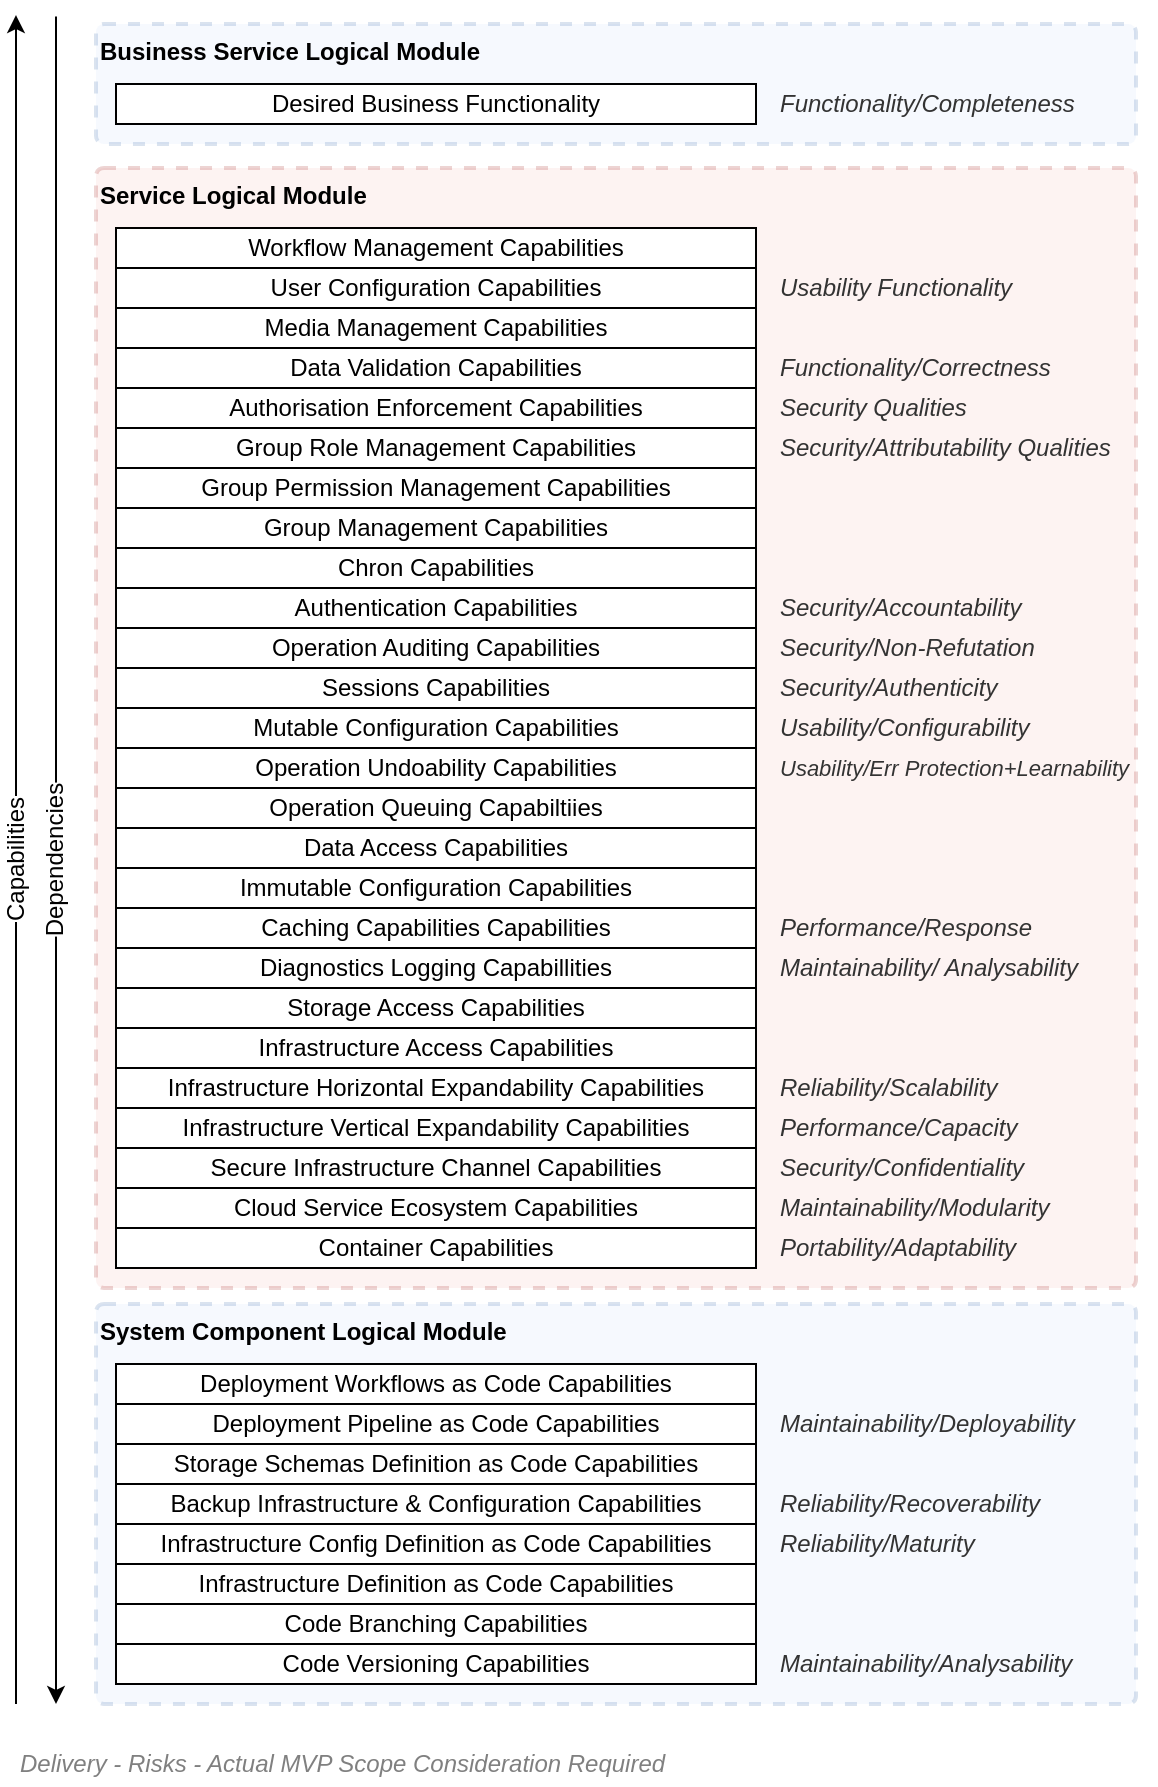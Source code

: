 <mxfile version="17.5.0" type="google" pages="28"><diagram name="MVP - Lack of Undestanding Scope - Solution" id="4OFYrtQJfYMnP6BtTSIT"><mxGraphModel grid="1" page="1" gridSize="10" guides="1" tooltips="1" connect="1" arrows="1" fold="1" pageScale="1" pageWidth="827" pageHeight="1169" math="0" shadow="0"><root><mxCell id="-BrajJWMdlDlLLLegIw4-0"/><mxCell id="-BrajJWMdlDlLLLegIw4-1" parent="-BrajJWMdlDlLLLegIw4-0"/><mxCell id="-BrajJWMdlDlLLLegIw4-4" value="Service Logical Module" style="rounded=1;whiteSpace=wrap;html=1;fontSize=12;fillColor=#f8cecc;opacity=25;align=left;strokeWidth=2;dashed=1;absoluteArcSize=1;arcSize=8;container=1;collapsible=0;recursiveResize=0;verticalAlign=top;strokeColor=#b85450;fontStyle=1" vertex="1" parent="-BrajJWMdlDlLLLegIw4-1"><mxGeometry x="160" y="232" width="520" height="560" as="geometry"/></mxCell><mxCell id="-BrajJWMdlDlLLLegIw4-5" value="Authorisation Enforcement Capabilities" style="rounded=0;whiteSpace=wrap;html=1;fontSize=12;fillColor=#ffffff;gradientColor=none;align=center;" vertex="1" parent="-BrajJWMdlDlLLLegIw4-4"><mxGeometry x="10" y="110" width="320" height="20" as="geometry"/></mxCell><mxCell id="-BrajJWMdlDlLLLegIw4-6" value="Authentication&amp;nbsp;Capabilities" style="rounded=0;whiteSpace=wrap;html=1;fontSize=12;fillColor=#ffffff;gradientColor=none;align=center;" vertex="1" parent="-BrajJWMdlDlLLLegIw4-4"><mxGeometry x="10" y="210" width="320" height="20" as="geometry"/></mxCell><mxCell id="-BrajJWMdlDlLLLegIw4-7" value="Sessions&amp;nbsp;Capabilities" style="rounded=0;whiteSpace=wrap;html=1;fontSize=12;fillColor=#ffffff;gradientColor=none;align=center;" vertex="1" parent="-BrajJWMdlDlLLLegIw4-4"><mxGeometry x="10" y="250" width="320" height="20" as="geometry"/></mxCell><mxCell id="-BrajJWMdlDlLLLegIw4-8" value="Operation Auditing&amp;nbsp;Capabilities" style="rounded=0;whiteSpace=wrap;html=1;fontSize=12;fillColor=#ffffff;gradientColor=none;align=center;" vertex="1" parent="-BrajJWMdlDlLLLegIw4-4"><mxGeometry x="10" y="230" width="320" height="20" as="geometry"/></mxCell><mxCell id="-BrajJWMdlDlLLLegIw4-9" value="Data Access&amp;nbsp;Capabilities" style="rounded=0;whiteSpace=wrap;html=1;fontSize=12;fillColor=#ffffff;gradientColor=none;align=center;" vertex="1" parent="-BrajJWMdlDlLLLegIw4-4"><mxGeometry x="10" y="330" width="320" height="20" as="geometry"/></mxCell><mxCell id="-BrajJWMdlDlLLLegIw4-10" value="Data Validation&amp;nbsp;Capabilities" style="rounded=0;whiteSpace=wrap;html=1;fontSize=12;fillColor=#ffffff;gradientColor=none;align=center;" vertex="1" parent="-BrajJWMdlDlLLLegIw4-4"><mxGeometry x="10" y="90" width="320" height="20" as="geometry"/></mxCell><mxCell id="-BrajJWMdlDlLLLegIw4-11" value="Infrastructure Access&amp;nbsp;Capabilities" style="rounded=0;whiteSpace=wrap;html=1;fontSize=12;fillColor=#ffffff;gradientColor=none;align=center;" vertex="1" parent="-BrajJWMdlDlLLLegIw4-4"><mxGeometry x="10" y="430" width="320" height="20" as="geometry"/></mxCell><mxCell id="-BrajJWMdlDlLLLegIw4-12" value="Immutable Configuration&amp;nbsp;Capabilities" style="rounded=0;whiteSpace=wrap;html=1;fontSize=12;fillColor=#ffffff;gradientColor=none;align=center;" vertex="1" parent="-BrajJWMdlDlLLLegIw4-4"><mxGeometry x="10" y="350" width="320" height="20" as="geometry"/></mxCell><mxCell id="-BrajJWMdlDlLLLegIw4-13" value="Mutable Configuration&amp;nbsp;Capabilities" style="rounded=0;whiteSpace=wrap;html=1;fontSize=12;fillColor=#ffffff;gradientColor=none;align=center;" vertex="1" parent="-BrajJWMdlDlLLLegIw4-4"><mxGeometry x="10" y="270" width="320" height="20" as="geometry"/></mxCell><mxCell id="-BrajJWMdlDlLLLegIw4-14" value="User Configuration Capabilities" style="rounded=0;whiteSpace=wrap;html=1;fontSize=12;fillColor=#ffffff;gradientColor=none;align=center;" vertex="1" parent="-BrajJWMdlDlLLLegIw4-4"><mxGeometry x="10" y="50" width="320" height="20" as="geometry"/></mxCell><mxCell id="-BrajJWMdlDlLLLegIw4-15" value="Group Role Management&amp;nbsp;Capabilities" style="rounded=0;whiteSpace=wrap;html=1;fontSize=12;fillColor=#ffffff;gradientColor=none;align=center;" vertex="1" parent="-BrajJWMdlDlLLLegIw4-4"><mxGeometry x="10" y="130" width="320" height="20" as="geometry"/></mxCell><mxCell id="-BrajJWMdlDlLLLegIw4-16" value="Group Permission Management&amp;nbsp;Capabilities" style="rounded=0;whiteSpace=wrap;html=1;fontSize=12;fillColor=#ffffff;gradientColor=none;align=center;" vertex="1" parent="-BrajJWMdlDlLLLegIw4-4"><mxGeometry x="10" y="150" width="320" height="20" as="geometry"/></mxCell><mxCell id="-BrajJWMdlDlLLLegIw4-17" value="Caching Capabilities&amp;nbsp;Capabilities" style="rounded=0;whiteSpace=wrap;html=1;fontSize=12;fillColor=#ffffff;gradientColor=none;align=center;" vertex="1" parent="-BrajJWMdlDlLLLegIw4-4"><mxGeometry x="10" y="370" width="320" height="20" as="geometry"/></mxCell><mxCell id="-BrajJWMdlDlLLLegIw4-18" value="Usability Functionality" style="rounded=0;whiteSpace=wrap;html=1;fontSize=12;align=left;fontColor=#333333;strokeColor=none;fillColor=none;fontStyle=2" vertex="1" parent="-BrajJWMdlDlLLLegIw4-4"><mxGeometry x="340" y="50" width="180" height="20" as="geometry"/></mxCell><mxCell id="-BrajJWMdlDlLLLegIw4-19" value="Security/Attributability Qualities" style="rounded=0;whiteSpace=wrap;html=1;fontSize=12;align=left;fontColor=#333333;strokeColor=none;fillColor=none;fontStyle=2" vertex="1" parent="-BrajJWMdlDlLLLegIw4-4"><mxGeometry x="340" y="130" width="190" height="20" as="geometry"/></mxCell><mxCell id="-BrajJWMdlDlLLLegIw4-20" value="Security Qualities" style="rounded=0;whiteSpace=wrap;html=1;fontSize=12;align=left;fontColor=#333333;strokeColor=none;fillColor=none;fontStyle=2" vertex="1" parent="-BrajJWMdlDlLLLegIw4-4"><mxGeometry x="340" y="110" width="190" height="20" as="geometry"/></mxCell><mxCell id="-BrajJWMdlDlLLLegIw4-21" value="Security/Non-Refutation" style="rounded=0;whiteSpace=wrap;html=1;fontSize=12;align=left;fontColor=#333333;strokeColor=none;fillColor=none;fontStyle=2" vertex="1" parent="-BrajJWMdlDlLLLegIw4-4"><mxGeometry x="340" y="230" width="190" height="20" as="geometry"/></mxCell><mxCell id="-BrajJWMdlDlLLLegIw4-22" value="Infrastructure Horizontal Expandability Capabilities" style="rounded=0;whiteSpace=wrap;html=1;fontSize=12;fillColor=#ffffff;gradientColor=none;align=center;" vertex="1" parent="-BrajJWMdlDlLLLegIw4-4"><mxGeometry x="10" y="450" width="320" height="20" as="geometry"/></mxCell><mxCell id="-BrajJWMdlDlLLLegIw4-23" value="Infrastructure Vertical Expandability Capabilities" style="rounded=0;whiteSpace=wrap;html=1;fontSize=12;fillColor=#ffffff;gradientColor=none;align=center;" vertex="1" parent="-BrajJWMdlDlLLLegIw4-4"><mxGeometry x="10" y="470" width="320" height="20" as="geometry"/></mxCell><mxCell id="-BrajJWMdlDlLLLegIw4-24" value="Secure Infrastructure Channel Capabilities" style="rounded=0;whiteSpace=wrap;html=1;fontSize=12;fillColor=#ffffff;gradientColor=none;align=center;" vertex="1" parent="-BrajJWMdlDlLLLegIw4-4"><mxGeometry x="10" y="490" width="320" height="20" as="geometry"/></mxCell><mxCell id="-BrajJWMdlDlLLLegIw4-25" value="Security/Confidentiality" style="rounded=0;whiteSpace=wrap;html=1;fontSize=12;align=left;fontColor=#333333;strokeColor=none;fillColor=none;fontStyle=2" vertex="1" parent="-BrajJWMdlDlLLLegIw4-4"><mxGeometry x="340" y="490" width="190" height="20" as="geometry"/></mxCell><mxCell id="-BrajJWMdlDlLLLegIw4-27" value="Functionality/Correctness" style="rounded=0;whiteSpace=wrap;html=1;fontSize=12;align=left;fontColor=#333333;strokeColor=none;fillColor=none;fontStyle=2" vertex="1" parent="-BrajJWMdlDlLLLegIw4-4"><mxGeometry x="340" y="90" width="190" height="20" as="geometry"/></mxCell><mxCell id="-BrajJWMdlDlLLLegIw4-28" value="Cloud Service Ecosystem Capabilities" style="rounded=0;whiteSpace=wrap;html=1;fontSize=12;fillColor=#ffffff;gradientColor=none;align=center;" vertex="1" parent="-BrajJWMdlDlLLLegIw4-4"><mxGeometry x="10" y="510" width="320" height="20" as="geometry"/></mxCell><mxCell id="-BrajJWMdlDlLLLegIw4-29" value="Maintainability/Modularity" style="rounded=0;whiteSpace=wrap;html=1;fontSize=12;align=left;fontColor=#333333;strokeColor=none;fillColor=none;fontStyle=2" vertex="1" parent="-BrajJWMdlDlLLLegIw4-4"><mxGeometry x="340" y="510" width="190" height="20" as="geometry"/></mxCell><mxCell id="-BrajJWMdlDlLLLegIw4-30" value="Container Capabilities" style="rounded=0;whiteSpace=wrap;html=1;fontSize=12;fillColor=#ffffff;gradientColor=none;align=center;" vertex="1" parent="-BrajJWMdlDlLLLegIw4-4"><mxGeometry x="10" y="530" width="320" height="20" as="geometry"/></mxCell><mxCell id="-BrajJWMdlDlLLLegIw4-31" value="Portability/Adaptability" style="rounded=0;whiteSpace=wrap;html=1;fontSize=12;align=left;fontColor=#333333;strokeColor=none;fillColor=none;fontStyle=2" vertex="1" parent="-BrajJWMdlDlLLLegIw4-4"><mxGeometry x="340" y="530" width="190" height="20" as="geometry"/></mxCell><mxCell id="-BrajJWMdlDlLLLegIw4-32" value="Storage Access Capabilities" style="rounded=0;whiteSpace=wrap;html=1;fontSize=12;fillColor=#ffffff;gradientColor=none;align=center;" vertex="1" parent="-BrajJWMdlDlLLLegIw4-4"><mxGeometry x="10" y="410" width="320" height="20" as="geometry"/></mxCell><mxCell id="-BrajJWMdlDlLLLegIw4-33" value="Diagnostics Logging Capabillities" style="rounded=0;whiteSpace=wrap;html=1;fontSize=12;fillColor=#ffffff;gradientColor=none;align=center;" vertex="1" parent="-BrajJWMdlDlLLLegIw4-4"><mxGeometry x="10" y="390" width="320" height="20" as="geometry"/></mxCell><mxCell id="-BrajJWMdlDlLLLegIw4-34" value="Maintainability/ Analysability" style="rounded=0;whiteSpace=wrap;html=1;fontSize=12;align=left;fontColor=#333333;strokeColor=none;fillColor=none;fontStyle=2" vertex="1" parent="-BrajJWMdlDlLLLegIw4-4"><mxGeometry x="340" y="390" width="190" height="20" as="geometry"/></mxCell><mxCell id="-BrajJWMdlDlLLLegIw4-35" value="Chron Capabilities" style="rounded=0;whiteSpace=wrap;html=1;fontSize=12;fillColor=#ffffff;gradientColor=none;align=center;" vertex="1" parent="-BrajJWMdlDlLLLegIw4-4"><mxGeometry x="10" y="190" width="320" height="20" as="geometry"/></mxCell><mxCell id="-BrajJWMdlDlLLLegIw4-36" value="Operation Queuing Capabiltiies" style="rounded=0;whiteSpace=wrap;html=1;fontSize=12;fillColor=#ffffff;gradientColor=none;align=center;" vertex="1" parent="-BrajJWMdlDlLLLegIw4-4"><mxGeometry x="10" y="310" width="320" height="20" as="geometry"/></mxCell><mxCell id="-BrajJWMdlDlLLLegIw4-37" value="Group Management Capabilities" style="rounded=0;whiteSpace=wrap;html=1;fontSize=12;fillColor=#ffffff;gradientColor=none;align=center;" vertex="1" parent="-BrajJWMdlDlLLLegIw4-4"><mxGeometry x="10" y="170" width="320" height="20" as="geometry"/></mxCell><mxCell id="-BrajJWMdlDlLLLegIw4-38" value="Workflow Management Capabilities" style="rounded=0;whiteSpace=wrap;html=1;fontSize=12;fillColor=#ffffff;gradientColor=none;align=center;" vertex="1" parent="-BrajJWMdlDlLLLegIw4-4"><mxGeometry x="10" y="30" width="320" height="20" as="geometry"/></mxCell><mxCell id="-BrajJWMdlDlLLLegIw4-39" value="Operation Undoability Capabilities" style="rounded=0;whiteSpace=wrap;html=1;fontSize=12;fillColor=#ffffff;gradientColor=none;align=center;" vertex="1" parent="-BrajJWMdlDlLLLegIw4-4"><mxGeometry x="10" y="290" width="320" height="20" as="geometry"/></mxCell><mxCell id="-BrajJWMdlDlLLLegIw4-41" value="Media Management Capabilities" style="rounded=0;whiteSpace=wrap;html=1;fontSize=12;fillColor=#ffffff;gradientColor=none;align=center;" vertex="1" parent="-BrajJWMdlDlLLLegIw4-4"><mxGeometry x="10" y="70" width="320" height="20" as="geometry"/></mxCell><mxCell id="5X5S7UixBznpLlpwAYRu-4" value="Performance/Capacity" style="rounded=0;whiteSpace=wrap;html=1;fontSize=12;align=left;fontColor=#333333;strokeColor=none;fillColor=none;fontStyle=2" vertex="1" parent="-BrajJWMdlDlLLLegIw4-4"><mxGeometry x="340" y="470" width="190" height="20" as="geometry"/></mxCell><mxCell id="5X5S7UixBznpLlpwAYRu-5" value="Reliability/Scalability" style="rounded=0;whiteSpace=wrap;html=1;fontSize=12;align=left;fontColor=#333333;strokeColor=none;fillColor=none;fontStyle=2" vertex="1" parent="-BrajJWMdlDlLLLegIw4-4"><mxGeometry x="340" y="450" width="190" height="20" as="geometry"/></mxCell><mxCell id="5X5S7UixBznpLlpwAYRu-12" value="Performance/Response" style="rounded=0;whiteSpace=wrap;html=1;fontSize=12;align=left;fontColor=#333333;strokeColor=none;fillColor=none;fontStyle=2" vertex="1" parent="-BrajJWMdlDlLLLegIw4-4"><mxGeometry x="340" y="370" width="190" height="20" as="geometry"/></mxCell><mxCell id="5X5S7UixBznpLlpwAYRu-3" value="Usability/Configurability" style="rounded=0;whiteSpace=wrap;html=1;fontSize=12;align=left;fontColor=#333333;strokeColor=none;fillColor=none;fontStyle=2" vertex="1" parent="-BrajJWMdlDlLLLegIw4-4"><mxGeometry x="340" y="270" width="190" height="20" as="geometry"/></mxCell><mxCell id="-BrajJWMdlDlLLLegIw4-40" value="&lt;font style=&quot;font-size: 11px&quot;&gt;Usability/Err Protection+Learnability&lt;/font&gt;" style="rounded=0;whiteSpace=wrap;html=1;fontSize=12;align=left;fontColor=#333333;strokeColor=none;fillColor=none;fontStyle=2" vertex="1" parent="-BrajJWMdlDlLLLegIw4-4"><mxGeometry x="340" y="290" width="190" height="20" as="geometry"/></mxCell><mxCell id="5X5S7UixBznpLlpwAYRu-14" value="Security/Authenticity" style="rounded=0;whiteSpace=wrap;html=1;fontSize=12;align=left;fontColor=#333333;strokeColor=none;fillColor=none;fontStyle=2" vertex="1" parent="-BrajJWMdlDlLLLegIw4-4"><mxGeometry x="340" y="250" width="190" height="20" as="geometry"/></mxCell><mxCell id="5X5S7UixBznpLlpwAYRu-13" value="Security/Accountability" style="rounded=0;whiteSpace=wrap;html=1;fontSize=12;align=left;fontColor=#333333;strokeColor=none;fillColor=none;fontStyle=2" vertex="1" parent="-BrajJWMdlDlLLLegIw4-4"><mxGeometry x="340" y="210" width="190" height="20" as="geometry"/></mxCell><mxCell id="-BrajJWMdlDlLLLegIw4-43" value="Business Service Logical Module" style="rounded=1;whiteSpace=wrap;html=1;fontSize=12;fillColor=#dae8fc;opacity=25;align=left;strokeWidth=2;dashed=1;absoluteArcSize=1;arcSize=8;container=1;collapsible=0;recursiveResize=0;verticalAlign=top;strokeColor=#6c8ebf;fontStyle=1" vertex="1" parent="-BrajJWMdlDlLLLegIw4-1"><mxGeometry x="160" y="160" width="520" height="60" as="geometry"/></mxCell><mxCell id="-BrajJWMdlDlLLLegIw4-44" value="Desired Business Functionality" style="rounded=0;whiteSpace=wrap;html=1;fontSize=12;fillColor=#ffffff;gradientColor=none;align=center;" vertex="1" parent="-BrajJWMdlDlLLLegIw4-43"><mxGeometry x="10" y="30" width="320" height="20" as="geometry"/></mxCell><mxCell id="-BrajJWMdlDlLLLegIw4-45" value="Functionality/Completeness" style="rounded=0;whiteSpace=wrap;html=1;fontSize=12;align=left;fontColor=#333333;strokeColor=none;fillColor=none;fontStyle=2" vertex="1" parent="-BrajJWMdlDlLLLegIw4-43"><mxGeometry x="340" y="30" width="190" height="20" as="geometry"/></mxCell><mxCell id="-BrajJWMdlDlLLLegIw4-46" value="System Component Logical Module" style="rounded=1;whiteSpace=wrap;html=1;fontSize=12;fillColor=#dae8fc;opacity=25;align=left;strokeWidth=2;dashed=1;absoluteArcSize=1;arcSize=8;container=1;collapsible=0;recursiveResize=0;verticalAlign=top;strokeColor=#6c8ebf;fontStyle=1" vertex="1" parent="-BrajJWMdlDlLLLegIw4-1"><mxGeometry x="160" y="800" width="520" height="200" as="geometry"/></mxCell><mxCell id="-BrajJWMdlDlLLLegIw4-47" value="Deployment Pipeline as Code&amp;nbsp;Capabilities" style="rounded=0;whiteSpace=wrap;html=1;fontSize=12;fillColor=#ffffff;gradientColor=none;align=center;" vertex="1" parent="-BrajJWMdlDlLLLegIw4-46"><mxGeometry x="10" y="50" width="320" height="20" as="geometry"/></mxCell><mxCell id="-BrajJWMdlDlLLLegIw4-48" value="Storage Schemas Definition as Code&amp;nbsp;Capabilities" style="rounded=0;whiteSpace=wrap;html=1;fontSize=12;fillColor=#ffffff;gradientColor=none;align=center;" vertex="1" parent="-BrajJWMdlDlLLLegIw4-46"><mxGeometry x="10" y="70" width="320" height="20" as="geometry"/></mxCell><mxCell id="-BrajJWMdlDlLLLegIw4-49" value="Infrastructure Config Definition as Code&amp;nbsp;Capabilities" style="rounded=0;whiteSpace=wrap;html=1;fontSize=12;fillColor=#ffffff;gradientColor=none;align=center;" vertex="1" parent="-BrajJWMdlDlLLLegIw4-46"><mxGeometry x="10" y="110" width="320" height="20" as="geometry"/></mxCell><mxCell id="-BrajJWMdlDlLLLegIw4-50" value="Infrastructure Definition as Code&amp;nbsp;Capabilities" style="rounded=0;whiteSpace=wrap;html=1;fontSize=12;fillColor=#ffffff;gradientColor=none;align=center;" vertex="1" parent="-BrajJWMdlDlLLLegIw4-46"><mxGeometry x="10" y="130" width="320" height="20" as="geometry"/></mxCell><mxCell id="-BrajJWMdlDlLLLegIw4-51" value="Code Versioning Capabilities" style="rounded=0;whiteSpace=wrap;html=1;fontSize=12;fillColor=#ffffff;gradientColor=none;align=center;" vertex="1" parent="-BrajJWMdlDlLLLegIw4-46"><mxGeometry x="10" y="170" width="320" height="20" as="geometry"/></mxCell><mxCell id="-BrajJWMdlDlLLLegIw4-52" value="Code Branching Capabilities" style="rounded=0;whiteSpace=wrap;html=1;fontSize=12;fillColor=#ffffff;gradientColor=none;align=center;" vertex="1" parent="-BrajJWMdlDlLLLegIw4-46"><mxGeometry x="10" y="150" width="320" height="20" as="geometry"/></mxCell><mxCell id="-BrajJWMdlDlLLLegIw4-53" value="Deployment Workflows as Code Capabilities" style="rounded=0;whiteSpace=wrap;html=1;fontSize=12;fillColor=#ffffff;gradientColor=none;align=center;" vertex="1" parent="-BrajJWMdlDlLLLegIw4-46"><mxGeometry x="10" y="30" width="320" height="20" as="geometry"/></mxCell><mxCell id="5X5S7UixBznpLlpwAYRu-0" value="Maintainability/Deployability" style="rounded=0;whiteSpace=wrap;html=1;fontSize=12;align=left;fontColor=#333333;strokeColor=none;fillColor=none;fontStyle=2" vertex="1" parent="-BrajJWMdlDlLLLegIw4-46"><mxGeometry x="340" y="50" width="190" height="20" as="geometry"/></mxCell><mxCell id="5X5S7UixBznpLlpwAYRu-7" value="Backup Infrastructure &amp;amp; Configuration Capabilities" style="rounded=0;whiteSpace=wrap;html=1;fontSize=12;fillColor=#ffffff;gradientColor=none;align=center;" vertex="1" parent="-BrajJWMdlDlLLLegIw4-46"><mxGeometry x="10" y="90" width="320" height="20" as="geometry"/></mxCell><mxCell id="5X5S7UixBznpLlpwAYRu-8" value="Reliability/Recoverability" style="rounded=0;whiteSpace=wrap;html=1;fontSize=12;align=left;fontColor=#333333;strokeColor=none;fillColor=none;fontStyle=2" vertex="1" parent="-BrajJWMdlDlLLLegIw4-46"><mxGeometry x="340" y="90" width="130" height="20" as="geometry"/></mxCell><mxCell id="5X5S7UixBznpLlpwAYRu-10" value="Reliability/Maturity" style="rounded=0;whiteSpace=wrap;html=1;fontSize=12;align=left;fontColor=#333333;strokeColor=none;fillColor=none;fontStyle=2" vertex="1" parent="-BrajJWMdlDlLLLegIw4-46"><mxGeometry x="340" y="110" width="190" height="20" as="geometry"/></mxCell><mxCell id="5X5S7UixBznpLlpwAYRu-27" value="Maintainability/Analysability" style="rounded=0;whiteSpace=wrap;html=1;fontSize=12;align=left;fontColor=#333333;strokeColor=none;fillColor=none;fontStyle=2" vertex="1" parent="-BrajJWMdlDlLLLegIw4-46"><mxGeometry x="340" y="170" width="190" height="20" as="geometry"/></mxCell><mxCell id="995qZYAzxW0z-J95I0I1-0" value="&lt;font style=&quot;font-size: 12px&quot;&gt;Delivery - Risks - Actual MVP Scope Consideration Required&lt;/font&gt;" style="text;strokeColor=none;fillColor=none;html=1;fontSize=12;fontStyle=2;verticalAlign=middle;align=left;shadow=0;glass=0;comic=0;opacity=30;fontColor=#808080;" vertex="1" parent="-BrajJWMdlDlLLLegIw4-1"><mxGeometry x="120" y="1020" width="520" height="20" as="geometry"/></mxCell><mxCell id="4mRMCwWcApW8Oy1SINjV-0" value="Capabilities" style="endArrow=classic;html=1;fontSize=12;horizontal=0;" edge="1" parent="-BrajJWMdlDlLLLegIw4-1"><mxGeometry width="50" height="50" relative="1" as="geometry"><mxPoint x="120" y="1000" as="sourcePoint"/><mxPoint x="120" y="155.556" as="targetPoint"/></mxGeometry></mxCell><mxCell id="4mRMCwWcApW8Oy1SINjV-1" value="Dependencies" style="endArrow=classic;html=1;fontSize=12;horizontal=0;" edge="1" parent="-BrajJWMdlDlLLLegIw4-1"><mxGeometry width="50" height="50" relative="1" as="geometry"><mxPoint x="140" y="156.296" as="sourcePoint"/><mxPoint x="140" y="1000" as="targetPoint"/></mxGeometry></mxCell></root></mxGraphModel></diagram><diagram id="V__SEnpwJ3kZA7orqfbk" name="Context/GD/Key Failure Stats"><mxGraphModel dx="1711" dy="681" grid="1" gridSize="10" guides="1" tooltips="1" connect="1" arrows="1" fold="1" page="1" pageScale="1" pageWidth="827" pageHeight="1169" math="0" shadow="0"><root><mxCell id="kfnMRwvTrSOmhVNrv8RC-0"/><mxCell id="kfnMRwvTrSOmhVNrv8RC-1" value="About" parent="kfnMRwvTrSOmhVNrv8RC-0"/><mxCell id="cPCIqE3IXZg23BsrAhKF-3" value="Title/Page" style="" parent="kfnMRwvTrSOmhVNrv8RC-0" visible="0"/><mxCell id="cPCIqE3IXZg23BsrAhKF-0" value="" style="group;fontSize=10;" parent="cPCIqE3IXZg23BsrAhKF-3" connectable="0" vertex="1"><mxGeometry x="120" y="120" width="560" height="45" as="geometry"/></mxCell><mxCell id="cPCIqE3IXZg23BsrAhKF-1" value="&lt;font style=&quot;font-size: 11px&quot;&gt;Delivery - IT Project Failure Rates - Prepare to avoid Failure&lt;/font&gt;" style="text;strokeColor=none;fillColor=none;html=1;fontSize=24;fontStyle=1;verticalAlign=middle;align=left;shadow=0;glass=0;comic=0;opacity=30;fontColor=#808080;" parent="cPCIqE3IXZg23BsrAhKF-0" vertex="1"><mxGeometry width="560" height="40" as="geometry"/></mxCell><mxCell id="cPCIqE3IXZg23BsrAhKF-2" value="" style="line;strokeWidth=2;html=1;shadow=0;glass=0;comic=0;fillColor=none;fontSize=10;fontColor=#CCCCCC;labelBackgroundColor=none;strokeColor=#CCCCCC;" parent="cPCIqE3IXZg23BsrAhKF-0" vertex="1"><mxGeometry y="35" width="560" height="10" as="geometry"/></mxCell><mxCell id="cPCIqE3IXZg23BsrAhKF-4" value="Boxes" parent="kfnMRwvTrSOmhVNrv8RC-0"/><mxCell id="cPCIqE3IXZg23BsrAhKF-5" value="27% of projects go over budget" style="rounded=0;whiteSpace=wrap;html=1;" parent="cPCIqE3IXZg23BsrAhKF-4" vertex="1"><mxGeometry x="120" y="250" width="350" height="20" as="geometry"/></mxCell><mxCell id="cPCIqE3IXZg23BsrAhKF-6" value="1/6 projects go over budget by 200%" style="rounded=0;whiteSpace=wrap;html=1;" parent="cPCIqE3IXZg23BsrAhKF-4" vertex="1"><mxGeometry x="120" y="290" width="350" height="20" as="geometry"/></mxCell><mxCell id="cPCIqE3IXZg23BsrAhKF-10" value="15% of IT Projects Fail budgets" style="rounded=0;whiteSpace=wrap;html=1;" parent="cPCIqE3IXZg23BsrAhKF-4" vertex="1"><mxGeometry x="120" y="270" width="350" height="20" as="geometry"/></mxCell><mxCell id="cPCIqE3IXZg23BsrAhKF-11" value="Failure rate increases with budget" style="rounded=0;whiteSpace=wrap;html=1;" parent="cPCIqE3IXZg23BsrAhKF-4" vertex="1"><mxGeometry x="120" y="310" width="350" height="20" as="geometry"/></mxCell><mxCell id="cPCIqE3IXZg23BsrAhKF-14" value="Most orgs fail 70% of projects" style="rounded=0;whiteSpace=wrap;html=1;" parent="cPCIqE3IXZg23BsrAhKF-4" vertex="1"><mxGeometry x="120" y="170" width="350" height="20" as="geometry"/></mxCell><mxCell id="cPCIqE3IXZg23BsrAhKF-15" value="2.5% of orgs complete 100% on time." style="rounded=0;whiteSpace=wrap;html=1;" parent="cPCIqE3IXZg23BsrAhKF-4" vertex="1"><mxGeometry x="120" y="390" width="350" height="20" as="geometry"/></mxCell><mxCell id="cPCIqE3IXZg23BsrAhKF-16" value="Only 64% of projects meet goals" style="rounded=0;whiteSpace=wrap;html=1;" parent="cPCIqE3IXZg23BsrAhKF-4" vertex="1"><mxGeometry x="120" y="190" width="350" height="20" as="geometry"/></mxCell><mxCell id="cPCIqE3IXZg23BsrAhKF-17" value="17% of failed projects are so large as to threaten organisations" style="rounded=0;whiteSpace=wrap;html=1;" parent="cPCIqE3IXZg23BsrAhKF-4" vertex="1"><mxGeometry x="120" y="330" width="350" height="20" as="geometry"/></mxCell><mxCell id="cPCIqE3IXZg23BsrAhKF-18" value="49% of gov projects failed planning" style="rounded=0;whiteSpace=wrap;html=1;" parent="cPCIqE3IXZg23BsrAhKF-4" vertex="1"><mxGeometry x="120" y="230" width="350" height="20" as="geometry"/></mxCell><mxCell id="cPCIqE3IXZg23BsrAhKF-19" value="78% report goals as non aligned with biz objectives" style="rounded=0;whiteSpace=wrap;html=1;" parent="cPCIqE3IXZg23BsrAhKF-4" vertex="1"><mxGeometry x="120" y="210" width="350" height="20" as="geometry"/></mxCell><mxCell id="cPCIqE3IXZg23BsrAhKF-20" value="75% of teams report seeing projects failing from the start" style="rounded=0;whiteSpace=wrap;html=1;" parent="cPCIqE3IXZg23BsrAhKF-4" vertex="1"><mxGeometry x="120" y="370" width="350" height="20" as="geometry"/></mxCell><mxCell id="cPCIqE3IXZg23BsrAhKF-21" value="68% of failed projects report not having an effective sponsor" style="rounded=0;whiteSpace=wrap;html=1;" parent="cPCIqE3IXZg23BsrAhKF-4" vertex="1"><mxGeometry x="120" y="350" width="350" height="20" as="geometry"/></mxCell><UserObject label="https://learn.g2.com/project-management-statistics" link="https://learn.g2.com/project-management-statistics" id="n00BLE_QKnMQNxvmF8Me-1"><mxCell style="text;html=1;fontSize=8;align=right;spacing=0;spacingTop=-4;" parent="cPCIqE3IXZg23BsrAhKF-4" vertex="1"><mxGeometry x="390" y="400" width="290" height="10" as="geometry"/></mxCell></UserObject><mxCell id="Srt2sXzzUSfSa7sB9OGp-0" value="Title/Diagram" parent="kfnMRwvTrSOmhVNrv8RC-0"/><mxCell id="Srt2sXzzUSfSa7sB9OGp-1" value="&lt;font style=&quot;font-size: 12px&quot;&gt;Diagram: Delivery - IT Project Failure Rates - Prepare to avoid Scope, Budget, Duration Failures&lt;/font&gt;" style="text;strokeColor=none;fillColor=none;html=1;fontSize=12;fontStyle=2;verticalAlign=middle;align=left;shadow=0;glass=0;comic=0;opacity=30;fontColor=#808080;" parent="Srt2sXzzUSfSa7sB9OGp-0" vertex="1"><mxGeometry x="120" y="420" width="560" height="20" as="geometry"/></mxCell></root></mxGraphModel></diagram><diagram id="GA_h1x-Z632g4viWaJmg" name="Common Issues"><mxGraphModel dx="1711" dy="681" grid="1" gridSize="10" guides="1" tooltips="1" connect="1" arrows="1" fold="1" page="1" pageScale="1" pageWidth="850" pageHeight="1100" math="0" shadow="0"><root><mxCell id="SfvvlTlXOEju5S3xIXS5-0"/><mxCell id="SfvvlTlXOEju5S3xIXS5-1" parent="SfvvlTlXOEju5S3xIXS5-0"/><mxCell id="ol2jvu-uGORrFQH7uOVm-0" value="Lack of Ownership" style="rounded=0;whiteSpace=wrap;html=1;" parent="SfvvlTlXOEju5S3xIXS5-1" vertex="1"><mxGeometry x="120" y="200" width="160" height="40" as="geometry"/></mxCell><mxCell id="ol2jvu-uGORrFQH7uOVm-1" value="Lack of Planning for &lt;br&gt;Service Lifetime &lt;br&gt;versus &lt;br&gt;Project Delivery period" style="rounded=0;whiteSpace=wrap;html=1;" parent="SfvvlTlXOEju5S3xIXS5-1" vertex="1"><mxGeometry x="120" y="260" width="160" height="60" as="geometry"/></mxCell><mxCell id="ol2jvu-uGORrFQH7uOVm-3" value="Designing for Process versus Learnability" style="rounded=0;whiteSpace=wrap;html=1;" parent="SfvvlTlXOEju5S3xIXS5-1" vertex="1"><mxGeometry x="120" y="330" width="160" height="40" as="geometry"/></mxCell><mxCell id="ol2jvu-uGORrFQH7uOVm-4" value="Making Data Quality a User Responsibility" style="rounded=0;whiteSpace=wrap;html=1;" parent="SfvvlTlXOEju5S3xIXS5-1" vertex="1"><mxGeometry x="120" y="380" width="160" height="40" as="geometry"/></mxCell></root></mxGraphModel></diagram><diagram name="Context/GD/Key Success Points" id="9OlXeJkIkWTdXJFsTsOX"><mxGraphModel dx="1711" dy="681" grid="1" gridSize="10" guides="1" tooltips="1" connect="1" arrows="1" fold="1" page="1" pageScale="1" pageWidth="827" pageHeight="1169" math="0" shadow="0"><root><mxCell id="xxefhnS9KNOK6FjML2S5-0"/><mxCell id="xxefhnS9KNOK6FjML2S5-1" value="About" parent="xxefhnS9KNOK6FjML2S5-0"/><mxCell id="xxefhnS9KNOK6FjML2S5-30" value="Governance" style="rounded=0;whiteSpace=wrap;html=1;" parent="xxefhnS9KNOK6FjML2S5-1" vertex="1"><mxGeometry x="120" y="200" width="80" height="40" as="geometry"/></mxCell><mxCell id="xxefhnS9KNOK6FjML2S5-31" value="Scope" style="rounded=0;whiteSpace=wrap;html=1;" parent="xxefhnS9KNOK6FjML2S5-1" vertex="1"><mxGeometry x="120" y="350" width="80" height="40" as="geometry"/></mxCell><mxCell id="xxefhnS9KNOK6FjML2S5-32" value="Delivery" style="rounded=0;whiteSpace=wrap;html=1;" parent="xxefhnS9KNOK6FjML2S5-1" vertex="1"><mxGeometry x="120" y="550" width="80" height="40" as="geometry"/></mxCell><mxCell id="xxefhnS9KNOK6FjML2S5-34" value="Capability" style="rounded=0;whiteSpace=wrap;html=1;" parent="xxefhnS9KNOK6FjML2S5-1" vertex="1"><mxGeometry x="120" y="300" width="80" height="40" as="geometry"/></mxCell><mxCell id="oft3vJ2S5qGWt_ra30s_-0" value="Discovery &amp;amp; Definition" style="rounded=0;whiteSpace=wrap;html=1;" parent="xxefhnS9KNOK6FjML2S5-1" vertex="1"><mxGeometry x="120" y="490" width="80" height="40" as="geometry"/></mxCell><mxCell id="oft3vJ2S5qGWt_ra30s_-2" value="Stakeholders" style="rounded=0;whiteSpace=wrap;html=1;" parent="xxefhnS9KNOK6FjML2S5-1" vertex="1"><mxGeometry x="120" y="400" width="80" height="40" as="geometry"/></mxCell><mxCell id="xxefhnS9KNOK6FjML2S5-5" value="Title/Page" style="locked=1;" parent="xxefhnS9KNOK6FjML2S5-0" visible="0"/><mxCell id="xxefhnS9KNOK6FjML2S5-2" value="" style="group;fontSize=10;" parent="xxefhnS9KNOK6FjML2S5-5" connectable="0" vertex="1"><mxGeometry x="120" y="120" width="560" height="45" as="geometry"/></mxCell><mxCell id="xxefhnS9KNOK6FjML2S5-3" value="&lt;font style=&quot;font-size: 11px&quot;&gt;Delivery - IT Project Failure Rates - Key Success Improvers&lt;/font&gt;" style="text;strokeColor=none;fillColor=none;html=1;fontSize=24;fontStyle=1;verticalAlign=middle;align=left;shadow=0;glass=0;comic=0;opacity=30;fontColor=#808080;" parent="xxefhnS9KNOK6FjML2S5-2" vertex="1"><mxGeometry width="560" height="40" as="geometry"/></mxCell><mxCell id="xxefhnS9KNOK6FjML2S5-4" value="" style="line;strokeWidth=2;html=1;shadow=0;glass=0;comic=0;fillColor=none;fontSize=10;fontColor=#CCCCCC;labelBackgroundColor=none;strokeColor=#CCCCCC;" parent="xxefhnS9KNOK6FjML2S5-2" vertex="1"><mxGeometry y="35" width="560" height="10" as="geometry"/></mxCell><mxCell id="xxefhnS9KNOK6FjML2S5-6" value="Boxes" style="locked=1;" parent="xxefhnS9KNOK6FjML2S5-0"/><mxCell id="xxefhnS9KNOK6FjML2S5-7" value="Ensure an effective an engaged Sponsor" style="rounded=1;whiteSpace=wrap;html=1;align=left;strokeColor=none;fillColor=none;" parent="xxefhnS9KNOK6FjML2S5-6" vertex="1"><mxGeometry x="240" y="200" width="440" height="40" as="geometry"/></mxCell><mxCell id="xxefhnS9KNOK6FjML2S5-24" value="Ensure Agreed Domain specific Outcomes are organisation strategic Driver based." style="rounded=1;whiteSpace=wrap;html=1;align=left;strokeColor=none;fillColor=none;" parent="xxefhnS9KNOK6FjML2S5-6" vertex="1"><mxGeometry x="240" y="450" width="440" height="40" as="geometry"/></mxCell><mxCell id="xxefhnS9KNOK6FjML2S5-25" value="Ensure Requirements are valuable SMART (Specific/Singualr, Measurable, Achievable, Relevant, Testable (by Automation only!), ISO-25010 &amp;amp; organisation strategy Driver related." style="rounded=1;whiteSpace=wrap;html=1;align=left;strokeColor=none;fillColor=none;" parent="xxefhnS9KNOK6FjML2S5-6" vertex="1"><mxGeometry x="240" y="490" width="440" height="40" as="geometry"/></mxCell><mxCell id="xxefhnS9KNOK6FjML2S5-26" value="Understanding the Domains involved over the whole system lifespan, and the distinctions between them." style="rounded=1;whiteSpace=wrap;html=1;align=left;strokeColor=none;fillColor=none;" parent="xxefhnS9KNOK6FjML2S5-6" vertex="1"><mxGeometry x="240" y="350" width="440" height="40" as="geometry"/></mxCell><mxCell id="xxefhnS9KNOK6FjML2S5-27" value="Investigate, Analyse and Record Desires of stakeholders from &lt;i&gt;all&lt;/i&gt; the Domains" style="rounded=1;whiteSpace=wrap;html=1;align=left;strokeColor=none;fillColor=none;" parent="xxefhnS9KNOK6FjML2S5-6" vertex="1"><mxGeometry x="240" y="400" width="440" height="40" as="geometry"/></mxCell><mxCell id="xxefhnS9KNOK6FjML2S5-28" value="Established Guiding Principles to guide necessary choices between desired Qualities." style="rounded=1;whiteSpace=wrap;html=1;align=left;strokeColor=none;fillColor=none;" parent="xxefhnS9KNOK6FjML2S5-6" vertex="1"><mxGeometry x="240" y="250" width="440" height="40" as="geometry"/></mxCell><mxCell id="xxefhnS9KNOK6FjML2S5-29" value="Plan the Development and Delivery of the Automated Delivery Pipeline Service - &lt;u&gt;&lt;i&gt;before&lt;/i&gt;&lt;/u&gt; the Information Service it is to deliver." style="rounded=1;whiteSpace=wrap;html=1;align=left;strokeColor=none;fillColor=none;" parent="xxefhnS9KNOK6FjML2S5-6" vertex="1"><mxGeometry x="240" y="600" width="440" height="40" as="geometry"/></mxCell><mxCell id="xxefhnS9KNOK6FjML2S5-35" value="Ensure correct Capability is or will be available as scheduled, to depend on for discovery, design, development and deliver." style="rounded=1;whiteSpace=wrap;html=1;align=left;strokeColor=none;fillColor=none;" parent="xxefhnS9KNOK6FjML2S5-6" vertex="1"><mxGeometry x="240" y="300" width="440" height="40" as="geometry"/></mxCell><mxCell id="xxefhnS9KNOK6FjML2S5-36" value="Design, Develop and regularly Delivery to the following Domain concerns in the following order: Delivery, Safety, Accreditability, Operations, Support, Business operations, Business presentation last (failed projects do it the other way)." style="rounded=1;whiteSpace=wrap;html=1;align=left;strokeColor=none;fillColor=none;" parent="xxefhnS9KNOK6FjML2S5-6" vertex="1"><mxGeometry x="240" y="650" width="440" height="40" as="geometry"/></mxCell><mxCell id="xxefhnS9KNOK6FjML2S5-37" value="Deliver&amp;nbsp;&lt;i&gt;any&lt;/i&gt;&amp;nbsp;Desire valued by &lt;i&gt;any&lt;/i&gt; stakeholder every 2 weeks. Just deliver something! (Velocity improves as teams work longer together on projects).&amp;nbsp;&amp;nbsp;" style="rounded=1;whiteSpace=wrap;html=1;align=left;strokeColor=none;fillColor=none;" parent="xxefhnS9KNOK6FjML2S5-6" vertex="1"><mxGeometry x="240" y="700" width="440" height="40" as="geometry"/></mxCell><mxCell id="xxefhnS9KNOK6FjML2S5-38" value="Use the first Delivery Iterations for design, to outline the key components as much as possible.&amp;nbsp; Leave the coloring in to later." style="rounded=1;whiteSpace=wrap;html=1;align=left;strokeColor=none;fillColor=none;" parent="xxefhnS9KNOK6FjML2S5-6" vertex="1"><mxGeometry x="240" y="544" width="440" height="40" as="geometry"/></mxCell><mxCell id="uinCoyKAKy3VDeIidrlk-3" value="Title/Diagram" style="" parent="xxefhnS9KNOK6FjML2S5-0"/><mxCell id="uinCoyKAKy3VDeIidrlk-0" value="&lt;font style=&quot;font-size: 12px;&quot;&gt;Delivery - IT Project Failure Rates - Key Success Improvers&lt;/font&gt;" style="text;strokeColor=none;fillColor=none;html=1;fontSize=12;fontStyle=2;verticalAlign=middle;align=left;shadow=0;glass=0;comic=0;opacity=30;fontColor=#808080;" parent="uinCoyKAKy3VDeIidrlk-3" vertex="1"><mxGeometry x="120" y="760" width="520" height="20" as="geometry"/></mxCell></root></mxGraphModel></diagram><diagram name="Context/GD/Quotes" id="p-YkXYeWf90onT1nabTF"><mxGraphModel dx="1711" dy="681" grid="1" gridSize="10" guides="1" tooltips="1" connect="1" arrows="1" fold="1" page="1" pageScale="1" pageWidth="827" pageHeight="1169" math="0" shadow="0"><root><mxCell id="mXGdMgflrdQ1xEfVefRB-0"/><mxCell id="mXGdMgflrdQ1xEfVefRB-1" value="About" parent="mXGdMgflrdQ1xEfVefRB-0"/><mxCell id="mXGdMgflrdQ1xEfVefRB-10" value="Title/Page" parent="mXGdMgflrdQ1xEfVefRB-0"/><mxCell id="mXGdMgflrdQ1xEfVefRB-2" value="" style="group;fontSize=10;" parent="mXGdMgflrdQ1xEfVefRB-10" connectable="0" vertex="1"><mxGeometry x="120" y="120" width="560" height="45" as="geometry"/></mxCell><mxCell id="mXGdMgflrdQ1xEfVefRB-3" value="&lt;font style=&quot;font-size: 11px&quot;&gt;Delivery - IT Project Failure Rates - Quotes&lt;/font&gt;" style="text;strokeColor=none;fillColor=none;html=1;fontSize=24;fontStyle=1;verticalAlign=middle;align=left;shadow=0;glass=0;comic=0;opacity=30;fontColor=#808080;" parent="mXGdMgflrdQ1xEfVefRB-2" vertex="1"><mxGeometry width="560" height="40" as="geometry"/></mxCell><mxCell id="mXGdMgflrdQ1xEfVefRB-4" value="" style="line;strokeWidth=2;html=1;shadow=0;glass=0;comic=0;fillColor=none;fontSize=10;fontColor=#CCCCCC;labelBackgroundColor=none;strokeColor=#CCCCCC;" parent="mXGdMgflrdQ1xEfVefRB-2" vertex="1"><mxGeometry y="35" width="560" height="10" as="geometry"/></mxCell><mxCell id="mXGdMgflrdQ1xEfVefRB-11" value="Boxes" parent="mXGdMgflrdQ1xEfVefRB-0"/><mxCell id="mXGdMgflrdQ1xEfVefRB-5" value="Plan!" style="rounded=0;whiteSpace=wrap;html=1;" parent="mXGdMgflrdQ1xEfVefRB-11" vertex="1"><mxGeometry x="120" y="250" width="80" height="40" as="geometry"/></mxCell><mxCell id="mXGdMgflrdQ1xEfVefRB-23" value="Development is not an Art." style="rounded=0;whiteSpace=wrap;html=1;" parent="mXGdMgflrdQ1xEfVefRB-11" vertex="1"><mxGeometry x="120" y="300" width="80" height="40" as="geometry"/></mxCell><mxCell id="mXGdMgflrdQ1xEfVefRB-25" value="The value is the Delivery Pipeline" style="rounded=0;whiteSpace=wrap;html=1;" parent="mXGdMgflrdQ1xEfVefRB-11" vertex="1"><mxGeometry x="120" y="350" width="80" height="40" as="geometry"/></mxCell><mxCell id="mXGdMgflrdQ1xEfVefRB-27" value="Protocol over Product" style="rounded=0;whiteSpace=wrap;html=1;" parent="mXGdMgflrdQ1xEfVefRB-11" vertex="1"><mxGeometry x="120" y="400" width="80" height="40" as="geometry"/></mxCell><mxCell id="mXGdMgflrdQ1xEfVefRB-29" value="MVP" style="rounded=0;whiteSpace=wrap;html=1;" parent="mXGdMgflrdQ1xEfVefRB-11" vertex="1"><mxGeometry x="120" y="200" width="80" height="40" as="geometry"/></mxCell><mxCell id="mXGdMgflrdQ1xEfVefRB-31" value="Good/Bad" style="rounded=0;whiteSpace=wrap;html=1;" parent="mXGdMgflrdQ1xEfVefRB-11" vertex="1"><mxGeometry x="120" y="450" width="80" height="40" as="geometry"/></mxCell><mxCell id="mXGdMgflrdQ1xEfVefRB-33" value="Powder/Paint" style="rounded=0;whiteSpace=wrap;html=1;" parent="mXGdMgflrdQ1xEfVefRB-11" vertex="1"><mxGeometry x="120" y="500" width="80" height="40" as="geometry"/></mxCell><mxCell id="JwquyI47fJW0Nx44kJB4-2" value="&quot;Powder &amp;amp; Paint makes you what you ain't&quot;.&amp;nbsp; Design, Develop and regularly Delivery to the following Domain concerns in the following order: Delivery, Safety, Operations, Support, Business operations, Layout/Appearance last." style="rounded=1;whiteSpace=wrap;html=1;align=left;strokeColor=none;fillColor=none;" parent="mXGdMgflrdQ1xEfVefRB-11" vertex="1"><mxGeometry x="240" y="500" width="440" height="40" as="geometry"/></mxCell><mxCell id="mXGdMgflrdQ1xEfVefRB-12" value="&quot;Adventure is just bad planning.&quot; Roald Amundsen" style="rounded=1;whiteSpace=wrap;html=1;align=left;strokeColor=none;fillColor=none;" parent="mXGdMgflrdQ1xEfVefRB-11" vertex="1"><mxGeometry x="240" y="250" width="440" height="40" as="geometry"/></mxCell><mxCell id="mXGdMgflrdQ1xEfVefRB-24" value="Development is not an Art. It is a well-understood Engineering discipline.&amp;nbsp; &lt;br&gt;It's only mystical and requires &quot;investigations&quot; by developers who are not yet skilled in their own discipline, or cutting through new terrain (which is &lt;i&gt;very&lt;/i&gt; rare)." style="rounded=1;whiteSpace=wrap;html=1;align=left;strokeColor=none;fillColor=none;" parent="mXGdMgflrdQ1xEfVefRB-11" vertex="1"><mxGeometry x="240" y="300" width="440" height="40" as="geometry"/></mxCell><mxCell id="mXGdMgflrdQ1xEfVefRB-26" value="Focus on delivering a &quot;going concern&quot; system that deploys an evolving product every 2 weeks over a decade -- rather than just a single deployment + bug fixes.&amp;nbsp;&amp;nbsp;" style="rounded=1;whiteSpace=wrap;html=1;align=left;strokeColor=none;fillColor=none;" parent="mXGdMgflrdQ1xEfVefRB-11" vertex="1"><mxGeometry x="240" y="350" width="440" height="40" as="geometry"/></mxCell><mxCell id="mXGdMgflrdQ1xEfVefRB-28" value="&quot;Nothing lasts for ever&quot;. Plan for it. Networking works so well because they designed &lt;i&gt;how&lt;/i&gt; it would work and a first product to use it - rather than concentrating on delivering components that quickly would have been outdated." style="rounded=1;whiteSpace=wrap;html=1;align=left;strokeColor=none;fillColor=none;" parent="mXGdMgflrdQ1xEfVefRB-11" vertex="1"><mxGeometry x="240" y="400" width="440" height="40" as="geometry"/></mxCell><mxCell id="mXGdMgflrdQ1xEfVefRB-30" value="&quot;Minimal Viable Project&quot; initiatives turn out as &quot;Missing Valuable Planning&quot;." style="rounded=1;whiteSpace=wrap;html=1;align=left;strokeColor=none;fillColor=none;" parent="mXGdMgflrdQ1xEfVefRB-11" vertex="1"><mxGeometry x="240" y="200" width="440" height="40" as="geometry"/></mxCell><mxCell id="mXGdMgflrdQ1xEfVefRB-32" value="&quot;Any way you cut it, you can't deliver the goods by delivering bads&quot;. Even if to some stakeholders only.&amp;nbsp; Usually Ops and Support get skimped on, affecting&amp;nbsp; Learnability, Supportability, Maintainability and ultimately Total Cost of Ownership.&amp;nbsp;" style="rounded=1;whiteSpace=wrap;html=1;align=left;strokeColor=none;fillColor=none;" parent="mXGdMgflrdQ1xEfVefRB-11" vertex="1"><mxGeometry x="240" y="450" width="440" height="40" as="geometry"/></mxCell><mxCell id="QmOVAXtmM9dkM2VLAtrc-2" value="Title/Diagram" parent="mXGdMgflrdQ1xEfVefRB-0"/><mxCell id="QmOVAXtmM9dkM2VLAtrc-1" value="&lt;font style=&quot;font-size: 12px&quot;&gt;Diagram: Delivery - IT Project Failure Rates - Quotes&lt;/font&gt;" style="text;strokeColor=none;fillColor=none;html=1;fontSize=12;fontStyle=2;verticalAlign=middle;align=left;shadow=0;glass=0;comic=0;opacity=30;fontColor=#808080;" parent="QmOVAXtmM9dkM2VLAtrc-2" vertex="1"><mxGeometry x="120" y="560" width="520" height="20" as="geometry"/></mxCell></root></mxGraphModel></diagram><diagram id="U-TB3_h0rTV62TB0mssW" name="Page-58"><mxGraphModel dx="1130" dy="354" grid="1" gridSize="10" guides="1" tooltips="1" connect="1" arrows="1" fold="1" page="1" pageScale="1" pageWidth="827" pageHeight="1169" math="0" shadow="0"><root><mxCell id="hezlQEPx97Nsdth7Ol0s-0"/><mxCell id="hezlQEPx97Nsdth7Ol0s-1" parent="hezlQEPx97Nsdth7Ol0s-0"/><mxCell id="hezlQEPx97Nsdth7Ol0s-2" value="" style="whiteSpace=wrap;html=1;aspect=fixed;strokeWidth=2;fontFamily=Helvetica;fontSize=11;align=center;container=1;collapsible=0;recursiveResize=0;opacity=50;" parent="hezlQEPx97Nsdth7Ol0s-1" vertex="1"><mxGeometry x="520" y="340" width="120" height="120" as="geometry"/></mxCell><mxCell id="hezlQEPx97Nsdth7Ol0s-3" value="" style="triangle;whiteSpace=wrap;html=1;fontFamily=Helvetica;fontSize=11;flipH=1;fillColor=#dae8fc;strokeColor=#6c8ebf;gradientColor=#ffffff;gradientDirection=east;" parent="hezlQEPx97Nsdth7Ol0s-2" vertex="1"><mxGeometry x="10" y="10" width="80" height="80" as="geometry"/></mxCell><mxCell id="hezlQEPx97Nsdth7Ol0s-4" value="" style="triangle;whiteSpace=wrap;html=1;fontFamily=Helvetica;fontSize=11;fillColor=#FF0000;strokeColor=#FF0000;gradientColor=#ffffff;gradientDirection=east;strokeWidth=2;" parent="hezlQEPx97Nsdth7Ol0s-2" vertex="1"><mxGeometry x="90" y="100" width="30" height="10" as="geometry"/></mxCell><mxCell id="hezlQEPx97Nsdth7Ol0s-5" value="Under/poorly validated plans lead to&amp;nbsp;adventures that have poor prospects of being successful in terms of resources spent measured against long term expectations of all stakeholders.&lt;br&gt;." style="text;html=1;strokeColor=none;fillColor=none;align=left;verticalAlign=top;whiteSpace=wrap;rounded=0;fontFamily=Helvetica;fontSize=11;" parent="hezlQEPx97Nsdth7Ol0s-1" vertex="1"><mxGeometry x="140" y="480" width="160" height="100" as="geometry"/></mxCell><mxCell id="hezlQEPx97Nsdth7Ol0s-6" value="Overly validated plans improve the prospects of stakeholder quality expectations, at the expense of time and resources.&lt;br&gt;Generally out of date by completion, requiring a second phase of work to remediate." style="text;html=1;strokeColor=none;fillColor=none;align=left;verticalAlign=top;whiteSpace=wrap;rounded=0;fontFamily=Helvetica;fontSize=11;" parent="hezlQEPx97Nsdth7Ol0s-1" vertex="1"><mxGeometry x="520" y="480" width="160" height="80" as="geometry"/></mxCell><mxCell id="hezlQEPx97Nsdth7Ol0s-7" value="Technical System &lt;br&gt;design up front.&lt;br&gt;Stakeholder Functionality adjusted in flight." style="text;html=1;strokeColor=none;fillColor=none;align=center;verticalAlign=middle;whiteSpace=wrap;rounded=0;fontFamily=Helvetica;fontSize=11;" parent="hezlQEPx97Nsdth7Ol0s-1" vertex="1"><mxGeometry x="330" y="480" width="130" height="60" as="geometry"/></mxCell><mxCell id="hezlQEPx97Nsdth7Ol0s-8" value="Generally&lt;br&gt;Over Budget" style="endArrow=none;html=1;fontFamily=Helvetica;fontSize=11;align=right;fillColor=#f8cecc;strokeColor=#b85450;strokeWidth=2;" parent="hezlQEPx97Nsdth7Ol0s-1" edge="1"><mxGeometry x="1" y="21" width="50" height="50" relative="1" as="geometry"><mxPoint x="519" y="300" as="sourcePoint"/><mxPoint x="680" y="300" as="targetPoint"/><mxPoint as="offset"/></mxGeometry></mxCell><mxCell id="hezlQEPx97Nsdth7Ol0s-9" value="&lt;font style=&quot;font-size: 10px&quot;&gt;Near &lt;br&gt;Budget&lt;/font&gt;" style="endArrow=none;html=1;fontFamily=Helvetica;fontSize=11;align=right;fillColor=#ffe6cc;strokeColor=#d79b00;strokeWidth=2;" parent="hezlQEPx97Nsdth7Ol0s-1" edge="1"><mxGeometry x="1" y="20" width="50" height="50" relative="1" as="geometry"><mxPoint x="140" y="330" as="sourcePoint"/><mxPoint x="300" y="330" as="targetPoint"/><mxPoint as="offset"/></mxGeometry></mxCell><mxCell id="hezlQEPx97Nsdth7Ol0s-10" value="&lt;font style=&quot;font-size: 10px&quot;&gt;High &lt;br&gt;Rework&lt;/font&gt;" style="endArrow=none;html=1;fontFamily=Helvetica;fontSize=11;align=right;" parent="hezlQEPx97Nsdth7Ol0s-1" edge="1"><mxGeometry x="1" y="19" width="50" height="50" relative="1" as="geometry"><mxPoint x="139" y="380" as="sourcePoint"/><mxPoint x="300" y="379" as="targetPoint"/><mxPoint as="offset"/></mxGeometry></mxCell><mxCell id="hezlQEPx97Nsdth7Ol0s-11" value="&lt;font style=&quot;font-size: 10px&quot;&gt;Fast&lt;br&gt;Start&lt;/font&gt;" style="endArrow=none;html=1;fontFamily=Helvetica;fontSize=11;align=right;exitX=0.152;exitY=1.011;exitDx=0;exitDy=0;exitPerimeter=0;horizontal=0;" parent="hezlQEPx97Nsdth7Ol0s-1" source="hezlQEPx97Nsdth7Ol0s-29" edge="1"><mxGeometry x="0.997" y="20" width="50" height="50" relative="1" as="geometry"><mxPoint x="130" y="430" as="sourcePoint"/><mxPoint x="160" y="300" as="targetPoint"/><mxPoint as="offset"/></mxGeometry></mxCell><mxCell id="hezlQEPx97Nsdth7Ol0s-12" value="&lt;span style=&quot;font-size: 10px&quot;&gt;Some&lt;br&gt;Rework&lt;/span&gt;" style="endArrow=none;html=1;fontFamily=Helvetica;fontSize=11;align=right;exitX=0;exitY=0.75;exitDx=0;exitDy=0;" parent="hezlQEPx97Nsdth7Ol0s-1" source="hezlQEPx97Nsdth7Ol0s-2" edge="1"><mxGeometry x="1" y="20" width="50" height="50" relative="1" as="geometry"><mxPoint x="510" y="420" as="sourcePoint"/><mxPoint x="700" y="430" as="targetPoint"/><mxPoint as="offset"/></mxGeometry></mxCell><mxCell id="hezlQEPx97Nsdth7Ol0s-13" value="&lt;font style=&quot;font-size: 10px&quot;&gt;Some&lt;br&gt;Rework&lt;/font&gt;" style="endArrow=none;html=1;fontFamily=Helvetica;fontSize=11;align=right;exitX=-0.003;exitY=0.63;exitDx=0;exitDy=0;exitPerimeter=0;" parent="hezlQEPx97Nsdth7Ol0s-1" source="hezlQEPx97Nsdth7Ol0s-17" edge="1"><mxGeometry x="1.0" y="20" width="50" height="50" relative="1" as="geometry"><mxPoint x="320.36" y="410" as="sourcePoint"/><mxPoint x="490" y="416" as="targetPoint"/><mxPoint as="offset"/></mxGeometry></mxCell><mxCell id="hezlQEPx97Nsdth7Ol0s-14" value="&lt;font style=&quot;font-size: 10px&quot;&gt;Within&lt;br style=&quot;font-size: 10px;&quot;&gt;Budget&lt;/font&gt;" style="endArrow=none;html=1;fontFamily=Helvetica;fontSize=10;align=right;exitX=0;exitY=0;exitDx=0;exitDy=0;fillColor=#d5e8d4;strokeColor=#82b366;strokeWidth=2;" parent="hezlQEPx97Nsdth7Ol0s-1" source="hezlQEPx97Nsdth7Ol0s-17" edge="1"><mxGeometry x="1" y="20" width="50" height="50" relative="1" as="geometry"><mxPoint x="110.36" y="350" as="sourcePoint"/><mxPoint x="490.36" y="340" as="targetPoint"/><mxPoint as="offset"/></mxGeometry></mxCell><mxCell id="hezlQEPx97Nsdth7Ol0s-15" value="Slow&lt;br&gt;Start" style="endArrow=none;html=1;fontFamily=Helvetica;fontSize=11;align=right;exitX=0.75;exitY=1;exitDx=0;exitDy=0;horizontal=0;" parent="hezlQEPx97Nsdth7Ol0s-1" source="hezlQEPx97Nsdth7Ol0s-2" edge="1"><mxGeometry x="1" y="20" width="50" height="50" relative="1" as="geometry"><mxPoint x="520" y="380" as="sourcePoint"/><mxPoint x="610" y="310" as="targetPoint"/><mxPoint as="offset"/></mxGeometry></mxCell><mxCell id="hezlQEPx97Nsdth7Ol0s-16" value="" style="triangle;whiteSpace=wrap;html=1;fontFamily=Helvetica;fontSize=11;flipH=1;fillColor=#dae8fc;strokeColor=#6c8ebf;gradientColor=#ffffff;gradientDirection=east;" parent="hezlQEPx97Nsdth7Ol0s-1" vertex="1"><mxGeometry x="610" y="350" width="40" height="80" as="geometry"/></mxCell><mxCell id="hezlQEPx97Nsdth7Ol0s-17" value="" style="whiteSpace=wrap;html=1;aspect=fixed;strokeWidth=2;fontFamily=Helvetica;fontSize=11;align=left;container=1;collapsible=0;recursiveResize=0;opacity=50;" parent="hezlQEPx97Nsdth7Ol0s-1" vertex="1"><mxGeometry x="330.36" y="340" width="130" height="120" as="geometry"/></mxCell><mxCell id="hezlQEPx97Nsdth7Ol0s-18" value="" style="shape=trapezoid;perimeter=trapezoidPerimeter;whiteSpace=wrap;html=1;strokeColor=#6c8ebf;strokeWidth=1;fillColor=#dae8fc;fontFamily=Helvetica;fontSize=11;opacity=50;align=center;size=0.084;direction=north;" parent="hezlQEPx97Nsdth7Ol0s-17" vertex="1"><mxGeometry x="50" y="20" width="70" height="60" as="geometry"/></mxCell><mxCell id="hezlQEPx97Nsdth7Ol0s-19" value="" style="shape=trapezoid;perimeter=trapezoidPerimeter;whiteSpace=wrap;html=1;strokeColor=#6c8ebf;strokeWidth=1;fillColor=#dae8fc;fontFamily=Helvetica;fontSize=11;opacity=50;align=center;size=0.076;direction=north;" parent="hezlQEPx97Nsdth7Ol0s-17" vertex="1"><mxGeometry x="60" y="20" width="60" height="60" as="geometry"/></mxCell><mxCell id="hezlQEPx97Nsdth7Ol0s-20" value="" style="shape=trapezoid;perimeter=trapezoidPerimeter;whiteSpace=wrap;html=1;strokeColor=#6c8ebf;strokeWidth=1;fillColor=#dae8fc;fontFamily=Helvetica;fontSize=11;opacity=50;align=center;size=0.058;direction=north;" parent="hezlQEPx97Nsdth7Ol0s-17" vertex="1"><mxGeometry x="70" y="20" width="50" height="60" as="geometry"/></mxCell><mxCell id="hezlQEPx97Nsdth7Ol0s-21" value="" style="triangle;whiteSpace=wrap;html=1;fontFamily=Helvetica;fontSize=11;fillColor=#FF0000;strokeColor=#FF0000;gradientColor=#ffffff;gradientDirection=east;strokeWidth=2;" parent="hezlQEPx97Nsdth7Ol0s-17" vertex="1"><mxGeometry x="50" y="80" width="60" height="20" as="geometry"/></mxCell><mxCell id="hezlQEPx97Nsdth7Ol0s-22" value="" style="triangle;whiteSpace=wrap;html=1;fontFamily=Helvetica;fontSize=11;flipH=1;fillColor=#E3EBFC;strokeColor=#6c8ebf;gradientColor=#ffffff;gradientDirection=east;" parent="hezlQEPx97Nsdth7Ol0s-17" vertex="1"><mxGeometry x="10" y="25" width="40" height="50" as="geometry"/></mxCell><mxCell id="hezlQEPx97Nsdth7Ol0s-23" value="" style="shape=trapezoid;perimeter=trapezoidPerimeter;whiteSpace=wrap;html=1;strokeColor=#6c8ebf;strokeWidth=1;fillColor=#dae8fc;fontFamily=Helvetica;fontSize=11;opacity=50;align=center;size=0.058;direction=north;" parent="hezlQEPx97Nsdth7Ol0s-17" vertex="1"><mxGeometry x="80" y="20" width="40" height="60" as="geometry"/></mxCell><mxCell id="hezlQEPx97Nsdth7Ol0s-24" value="" style="shape=trapezoid;perimeter=trapezoidPerimeter;whiteSpace=wrap;html=1;strokeColor=#6c8ebf;strokeWidth=1;fillColor=#dae8fc;fontFamily=Helvetica;fontSize=11;opacity=50;align=center;size=0.04;direction=north;" parent="hezlQEPx97Nsdth7Ol0s-17" vertex="1"><mxGeometry x="90" y="20" width="30" height="60" as="geometry"/></mxCell><mxCell id="hezlQEPx97Nsdth7Ol0s-25" value="" style="shape=trapezoid;perimeter=trapezoidPerimeter;whiteSpace=wrap;html=1;strokeColor=#6c8ebf;strokeWidth=1;fillColor=#dae8fc;fontFamily=Helvetica;fontSize=11;opacity=50;align=center;size=0.022;direction=north;" parent="hezlQEPx97Nsdth7Ol0s-17" vertex="1"><mxGeometry x="100" y="20" width="20" height="60" as="geometry"/></mxCell><mxCell id="hezlQEPx97Nsdth7Ol0s-26" value="" style="shape=trapezoid;perimeter=trapezoidPerimeter;whiteSpace=wrap;html=1;strokeColor=#6c8ebf;strokeWidth=1;fillColor=#dae8fc;fontFamily=Helvetica;fontSize=11;opacity=50;align=left;size=0.02;direction=north;" parent="hezlQEPx97Nsdth7Ol0s-17" vertex="1"><mxGeometry x="110" y="20" width="10" height="60" as="geometry"/></mxCell><mxCell id="hezlQEPx97Nsdth7Ol0s-27" value="" style="triangle;whiteSpace=wrap;html=1;fontFamily=Helvetica;fontSize=11;fillColor=#FF0000;strokeColor=#FF0000;gradientColor=#ffffff;gradientDirection=east;strokeWidth=2;" parent="hezlQEPx97Nsdth7Ol0s-17" vertex="1"><mxGeometry x="70" y="81" width="40" height="18" as="geometry"/></mxCell><mxCell id="hezlQEPx97Nsdth7Ol0s-28" value="&lt;font style=&quot;font-size: 10px&quot;&gt;On time&lt;br&gt;Start&lt;/font&gt;" style="endArrow=none;html=1;fontFamily=Helvetica;fontSize=11;align=right;horizontal=0;" parent="hezlQEPx97Nsdth7Ol0s-17" edge="1"><mxGeometry x="1" y="20" width="50" height="50" relative="1" as="geometry"><mxPoint x="49.64" y="113" as="sourcePoint"/><mxPoint x="49.64" y="-40" as="targetPoint"/><mxPoint as="offset"/></mxGeometry></mxCell><mxCell id="hezlQEPx97Nsdth7Ol0s-29" value="" style="whiteSpace=wrap;html=1;aspect=fixed;strokeWidth=2;fontFamily=Helvetica;fontSize=11;align=center;container=1;collapsible=0;recursiveResize=0;opacity=50;" parent="hezlQEPx97Nsdth7Ol0s-1" vertex="1"><mxGeometry x="140" y="340" width="120" height="120" as="geometry"/></mxCell><mxCell id="hezlQEPx97Nsdth7Ol0s-30" value="" style="triangle;whiteSpace=wrap;html=1;fontFamily=Helvetica;fontSize=11;fillColor=#FF0000;strokeColor=#FF0000;gradientColor=#ffffff;gradientDirection=east;strokeWidth=2;" parent="hezlQEPx97Nsdth7Ol0s-29" vertex="1"><mxGeometry x="10" y="30" width="100" height="80" as="geometry"/></mxCell><mxCell id="hezlQEPx97Nsdth7Ol0s-31" value="" style="triangle;whiteSpace=wrap;html=1;fontFamily=Helvetica;fontSize=11;flipH=1;fillColor=#F4F7FC;strokeColor=#6c8ebf;gradientColor=#ffffff;gradientDirection=east;" parent="hezlQEPx97Nsdth7Ol0s-29" vertex="1"><mxGeometry x="10" y="10" width="100" height="20" as="geometry"/></mxCell><mxCell id="hezlQEPx97Nsdth7Ol0s-32" value="" style="triangle;whiteSpace=wrap;html=1;fontFamily=Helvetica;fontSize=11;fillColor=#FF0000;strokeColor=#FF0000;gradientColor=#ffffff;gradientDirection=east;strokeWidth=2;" parent="hezlQEPx97Nsdth7Ol0s-1" vertex="1"><mxGeometry x="640" y="441" width="40" height="8" as="geometry"/></mxCell><mxCell id="hezlQEPx97Nsdth7Ol0s-33" value="Non-Iterative &lt;br&gt;Waterfall, &quot;Heavy&quot;&lt;br&gt;Upfront Documentation" style="text;html=1;strokeColor=none;fillColor=none;align=center;verticalAlign=top;whiteSpace=wrap;rounded=0;fontFamily=Helvetica;fontSize=10;opacity=50;fontStyle=1" parent="hezlQEPx97Nsdth7Ol0s-1" vertex="1"><mxGeometry x="520" y="200" width="160" height="60" as="geometry"/></mxCell><mxCell id="hezlQEPx97Nsdth7Ol0s-34" value="&quot;Light&quot; Documentation for &lt;br&gt;Agile MVPs&amp;nbsp;&lt;br&gt;(&quot;Missing Valuable Planning&quot;)" style="text;html=1;strokeColor=none;fillColor=none;align=center;verticalAlign=top;whiteSpace=wrap;rounded=0;fontFamily=Helvetica;fontSize=10;opacity=50;fontStyle=1" parent="hezlQEPx97Nsdth7Ol0s-1" vertex="1"><mxGeometry x="140" y="200" width="160" height="60" as="geometry"/></mxCell><mxCell id="hezlQEPx97Nsdth7Ol0s-35" value="Upfront complete Documentation&lt;br&gt;of well-known technical aspects, &lt;br&gt;iterative documenting of business requirements as/when available." style="text;html=1;strokeColor=none;fillColor=none;align=center;verticalAlign=top;whiteSpace=wrap;rounded=0;fontFamily=Helvetica;fontSize=10;opacity=50;fontStyle=1" parent="hezlQEPx97Nsdth7Ol0s-1" vertex="1"><mxGeometry x="320" y="200" width="170" height="60" as="geometry"/></mxCell><mxCell id="hezlQEPx97Nsdth7Ol0s-36" value="The size of a project's Cone of Uncertainty is inversely proportional to the Quality (Completeness/Correctness) of recorded, qualified-peer-reviewed, validated discovery, definition, design done upfront." style="shape=note;whiteSpace=wrap;html=1;size=14;verticalAlign=top;align=left;spacingTop=-6;strokeColor=#666666;strokeWidth=1;fillColor=none;gradientColor=#ffffff;fontFamily=Helvetica;fontSize=12;opacity=50;spacingRight=13;" parent="hezlQEPx97Nsdth7Ol0s-1" vertex="1"><mxGeometry x="325" y="550" width="165" height="120" as="geometry"/></mxCell><mxCell id="hezlQEPx97Nsdth7Ol0s-37" value="" style="rounded=0;whiteSpace=wrap;html=1;dashed=1;strokeWidth=1;align=center;opacity=80;collapsible=0;container=1;recursiveResize=0;" parent="hezlQEPx97Nsdth7Ol0s-1" vertex="1"><mxGeometry x="120" y="260" width="190" height="330" as="geometry"/></mxCell><mxCell id="hezlQEPx97Nsdth7Ol0s-38" value="&lt;font style=&quot;font-size: 90px&quot; color=&quot;#b3b3b3&quot;&gt;X&lt;/font&gt;" style="text;html=1;strokeColor=none;fillColor=none;align=center;verticalAlign=middle;whiteSpace=wrap;rounded=0;dashed=1;opacity=80;" parent="hezlQEPx97Nsdth7Ol0s-37" vertex="1"><mxGeometry x="80" y="130" width="30" height="20" as="geometry"/></mxCell><mxCell id="hezlQEPx97Nsdth7Ol0s-39" value="" style="rounded=0;whiteSpace=wrap;html=1;dashed=1;strokeWidth=1;align=center;opacity=80;collapsible=0;container=1;recursiveResize=0;" parent="hezlQEPx97Nsdth7Ol0s-1" vertex="1"><mxGeometry x="500" y="260" width="200" height="330" as="geometry"/></mxCell><mxCell id="hezlQEPx97Nsdth7Ol0s-40" value="&lt;font style=&quot;font-size: 90px&quot; color=&quot;#b3b3b3&quot;&gt;X&lt;/font&gt;" style="text;html=1;strokeColor=none;fillColor=none;align=center;verticalAlign=middle;whiteSpace=wrap;rounded=0;dashed=1;opacity=80;" parent="hezlQEPx97Nsdth7Ol0s-39" vertex="1"><mxGeometry x="85" y="130" width="30" height="20" as="geometry"/></mxCell><mxCell id="hezlQEPx97Nsdth7Ol0s-41" value="&lt;font style=&quot;font-size: 12px&quot;&gt;Diagram: Delivery - Upfront Discovery, Definition, Design, &lt;br&gt;versus Project Cone of Uncertainty&lt;/font&gt;" style="text;strokeColor=none;fillColor=none;html=1;fontSize=12;fontStyle=2;verticalAlign=middle;align=left;shadow=0;glass=0;comic=0;opacity=30;fontColor=#808080;" parent="hezlQEPx97Nsdth7Ol0s-1" vertex="1"><mxGeometry x="122" y="700" width="558" height="20" as="geometry"/></mxCell></root></mxGraphModel></diagram><diagram id="unb3Oru2INOYsnwcfJCv" name="Page-71"><mxGraphModel dx="1711" dy="681" grid="1" gridSize="10" guides="1" tooltips="1" connect="1" arrows="1" fold="1" page="1" pageScale="1" pageWidth="827" pageHeight="1169" math="0" shadow="0"><root><mxCell id="ls7LEMa5wToLoXy6bgFk-0"/><mxCell id="ls7LEMa5wToLoXy6bgFk-1" parent="ls7LEMa5wToLoXy6bgFk-0"/><mxCell id="ls7LEMa5wToLoXy6bgFk-2" value="Funding Changes" style="rounded=0;whiteSpace=wrap;html=1;" parent="ls7LEMa5wToLoXy6bgFk-1" vertex="1"><mxGeometry x="280" y="170" width="70" height="30" as="geometry"/></mxCell><mxCell id="ls7LEMa5wToLoXy6bgFk-3" value="Disruptive Rollouts" style="rounded=0;whiteSpace=wrap;html=1;" parent="ls7LEMa5wToLoXy6bgFk-1" vertex="1"><mxGeometry x="520" y="410" width="70" height="30" as="geometry"/></mxCell><mxCell id="ls7LEMa5wToLoXy6bgFk-4" value="Policy Changes" style="rounded=0;whiteSpace=wrap;html=1;" parent="ls7LEMa5wToLoXy6bgFk-1" vertex="1"><mxGeometry x="200" y="210" width="70" height="30" as="geometry"/></mxCell><mxCell id="ls7LEMa5wToLoXy6bgFk-5" value="&lt;p style=&quot;line-height: 90%&quot;&gt;Change in Social Norms&lt;/p&gt;" style="rounded=0;whiteSpace=wrap;html=1;" parent="ls7LEMa5wToLoXy6bgFk-1" vertex="1"><mxGeometry x="120" y="170" width="70" height="30" as="geometry"/></mxCell><mxCell id="ls7LEMa5wToLoXy6bgFk-6" value="&lt;p style=&quot;line-height: 90%&quot;&gt;Lack of Improvement Design&lt;/p&gt;" style="rounded=0;whiteSpace=wrap;html=1;" parent="ls7LEMa5wToLoXy6bgFk-1" vertex="1"><mxGeometry x="440" y="330" width="70" height="30" as="geometry"/></mxCell><mxCell id="ls7LEMa5wToLoXy6bgFk-7" value="Strategy Changes" style="rounded=0;whiteSpace=wrap;html=1;" parent="ls7LEMa5wToLoXy6bgFk-1" vertex="1"><mxGeometry x="200" y="170" width="70" height="30" as="geometry"/></mxCell><mxCell id="ls7LEMa5wToLoXy6bgFk-8" value="Internal Capability" style="rounded=0;whiteSpace=wrap;html=1;" parent="ls7LEMa5wToLoXy6bgFk-1" vertex="1"><mxGeometry x="360" y="210" width="70" height="30" as="geometry"/></mxCell><mxCell id="ls7LEMa5wToLoXy6bgFk-9" value="Procurement&lt;br&gt;Prcesses" style="rounded=0;whiteSpace=wrap;html=1;" parent="ls7LEMa5wToLoXy6bgFk-1" vertex="1"><mxGeometry x="280" y="210" width="70" height="30" as="geometry"/></mxCell><mxCell id="ls7LEMa5wToLoXy6bgFk-10" value="&lt;p style=&quot;line-height: 90%&quot;&gt;Poor Delivery Mgmt&lt;/p&gt;" style="rounded=0;whiteSpace=wrap;html=1;" parent="ls7LEMa5wToLoXy6bgFk-1" vertex="1"><mxGeometry x="520" y="170" width="70" height="30" as="geometry"/></mxCell><mxCell id="ls7LEMa5wToLoXy6bgFk-11" value="&lt;font style=&quot;font-size: 12px&quot;&gt;Poor Reporting&amp;nbsp;&lt;/font&gt;" style="rounded=0;whiteSpace=wrap;html=1;" parent="ls7LEMa5wToLoXy6bgFk-1" vertex="1"><mxGeometry x="600" y="170" width="70" height="30" as="geometry"/></mxCell><mxCell id="ls7LEMa5wToLoXy6bgFk-12" value="&lt;p style=&quot;line-height: 90%&quot;&gt;Lack of Systemic design&lt;/p&gt;" style="rounded=0;whiteSpace=wrap;html=1;" parent="ls7LEMa5wToLoXy6bgFk-1" vertex="1"><mxGeometry x="440" y="250" width="70" height="30" as="geometry"/></mxCell><mxCell id="ls7LEMa5wToLoXy6bgFk-13" value="&lt;p style=&quot;line-height: 90%&quot;&gt;Lack of Lifecycle&lt;br&gt;Design&lt;/p&gt;" style="rounded=0;whiteSpace=wrap;html=1;" parent="ls7LEMa5wToLoXy6bgFk-1" vertex="1"><mxGeometry x="440" y="290" width="70" height="30" as="geometry"/></mxCell><mxCell id="ls7LEMa5wToLoXy6bgFk-14" value="&lt;font style=&quot;font-size: 11px&quot;&gt;Poor setup of project space&lt;/font&gt;" style="rounded=0;whiteSpace=wrap;html=1;" parent="ls7LEMa5wToLoXy6bgFk-1" vertex="1"><mxGeometry x="520" y="290" width="70" height="30" as="geometry"/></mxCell><mxCell id="ls7LEMa5wToLoXy6bgFk-15" value="Change in Regulations" style="rounded=0;whiteSpace=wrap;html=1;" parent="ls7LEMa5wToLoXy6bgFk-1" vertex="1"><mxGeometry x="120" y="210" width="70" height="30" as="geometry"/></mxCell><mxCell id="ls7LEMa5wToLoXy6bgFk-16" value="Market Capability" style="rounded=0;whiteSpace=wrap;html=1;" parent="ls7LEMa5wToLoXy6bgFk-1" vertex="1"><mxGeometry x="360" y="170" width="70" height="30" as="geometry"/></mxCell><mxCell id="ls7LEMa5wToLoXy6bgFk-17" value="&lt;p style=&quot;line-height: 90%&quot;&gt;Pipped by Competition/ Market&lt;/p&gt;" style="rounded=0;whiteSpace=wrap;html=1;" parent="ls7LEMa5wToLoXy6bgFk-1" vertex="1"><mxGeometry x="120" y="290" width="70" height="30" as="geometry"/></mxCell><mxCell id="ls7LEMa5wToLoXy6bgFk-18" value="External" style="rounded=0;whiteSpace=wrap;html=1;fillColor=#f5f5f5;strokeColor=#666666;fontColor=#333333;fontStyle=1" parent="ls7LEMa5wToLoXy6bgFk-1" vertex="1"><mxGeometry x="120" y="130" width="70" height="30" as="geometry"/></mxCell><mxCell id="ls7LEMa5wToLoXy6bgFk-19" value="Funding" style="rounded=0;whiteSpace=wrap;html=1;fillColor=#f5f5f5;strokeColor=#666666;fontColor=#333333;fontStyle=1" parent="ls7LEMa5wToLoXy6bgFk-1" vertex="1"><mxGeometry x="280" y="130" width="70" height="30" as="geometry"/></mxCell><mxCell id="ls7LEMa5wToLoXy6bgFk-20" value="Governance" style="rounded=0;whiteSpace=wrap;html=1;fillColor=#f5f5f5;strokeColor=#666666;fontColor=#333333;fontStyle=1" parent="ls7LEMa5wToLoXy6bgFk-1" vertex="1"><mxGeometry x="200" y="130" width="70" height="30" as="geometry"/></mxCell><mxCell id="ls7LEMa5wToLoXy6bgFk-21" value="Capability" style="rounded=0;whiteSpace=wrap;html=1;fillColor=#f5f5f5;strokeColor=#666666;fontColor=#333333;fontStyle=1" parent="ls7LEMa5wToLoXy6bgFk-1" vertex="1"><mxGeometry x="360" y="130" width="70" height="30" as="geometry"/></mxCell><mxCell id="ls7LEMa5wToLoXy6bgFk-22" value="Design" style="rounded=0;whiteSpace=wrap;html=1;fillColor=#f5f5f5;strokeColor=#666666;fontColor=#333333;fontStyle=1" parent="ls7LEMa5wToLoXy6bgFk-1" vertex="1"><mxGeometry x="440" y="130" width="70" height="30" as="geometry"/></mxCell><mxCell id="ls7LEMa5wToLoXy6bgFk-23" value="Delivery" style="rounded=0;whiteSpace=wrap;html=1;fillColor=#f5f5f5;strokeColor=#666666;fontColor=#333333;fontStyle=1" parent="ls7LEMa5wToLoXy6bgFk-1" vertex="1"><mxGeometry x="520" y="130" width="70" height="30" as="geometry"/></mxCell><mxCell id="ls7LEMa5wToLoXy6bgFk-24" value="Comms" style="rounded=0;whiteSpace=wrap;html=1;fillColor=#f5f5f5;strokeColor=#666666;fontColor=#333333;fontStyle=1" parent="ls7LEMa5wToLoXy6bgFk-1" vertex="1"><mxGeometry x="600" y="130" width="70" height="30" as="geometry"/></mxCell><mxCell id="ls7LEMa5wToLoXy6bgFk-25" value="Not using Automation" style="rounded=0;whiteSpace=wrap;html=1;" parent="ls7LEMa5wToLoXy6bgFk-1" vertex="1"><mxGeometry x="520" y="370" width="70" height="30" as="geometry"/></mxCell><mxCell id="ls7LEMa5wToLoXy6bgFk-26" value="Market Feedback" style="rounded=0;whiteSpace=wrap;html=1;" parent="ls7LEMa5wToLoXy6bgFk-1" vertex="1"><mxGeometry x="120" y="250" width="70" height="30" as="geometry"/></mxCell><mxCell id="ls7LEMa5wToLoXy6bgFk-27" value="&lt;p style=&quot;line-height: 80%&quot;&gt;Process v Outcome Focused&lt;/p&gt;" style="rounded=0;whiteSpace=wrap;html=1;" parent="ls7LEMa5wToLoXy6bgFk-1" vertex="1"><mxGeometry x="520" y="330" width="70" height="30" as="geometry"/></mxCell><mxCell id="ls7LEMa5wToLoXy6bgFk-28" value="&lt;p style=&quot;line-height: 90%&quot;&gt;Uneven&lt;br&gt;stakeholder&lt;br&gt;engagement&lt;/p&gt;" style="rounded=0;whiteSpace=wrap;html=1;" parent="ls7LEMa5wToLoXy6bgFk-1" vertex="1"><mxGeometry x="440" y="170" width="70" height="30" as="geometry"/></mxCell><mxCell id="ls7LEMa5wToLoXy6bgFk-29" value="&lt;p style=&quot;line-height: 90%&quot;&gt;Unprincipled&lt;br&gt;management&lt;/p&gt;" style="rounded=0;whiteSpace=wrap;html=1;" parent="ls7LEMa5wToLoXy6bgFk-1" vertex="1"><mxGeometry x="200" y="250" width="70" height="30" as="geometry"/></mxCell><mxCell id="ls7LEMa5wToLoXy6bgFk-30" value="Business&lt;br&gt;Continuity" style="rounded=0;whiteSpace=wrap;html=1;fillColor=#f5f5f5;strokeColor=#666666;fontColor=#333333;fontStyle=1" parent="ls7LEMa5wToLoXy6bgFk-1" vertex="1"><mxGeometry x="680" y="130" width="70" height="30" as="geometry"/></mxCell><mxCell id="ls7LEMa5wToLoXy6bgFk-31" value="&lt;p style=&quot;line-height: 90%&quot;&gt;Security / Privacy Incidents&lt;/p&gt;" style="rounded=0;whiteSpace=wrap;html=1;" parent="ls7LEMa5wToLoXy6bgFk-1" vertex="1"><mxGeometry x="680" y="170" width="70" height="30" as="geometry"/></mxCell><mxCell id="ls7LEMa5wToLoXy6bgFk-32" value="&lt;p style=&quot;line-height: 90%&quot;&gt;Availability / DR /BCP&lt;/p&gt;" style="rounded=0;whiteSpace=wrap;html=1;" parent="ls7LEMa5wToLoXy6bgFk-1" vertex="1"><mxGeometry x="680" y="210" width="70" height="30" as="geometry"/></mxCell><mxCell id="ls7LEMa5wToLoXy6bgFk-33" value="&lt;p style=&quot;line-height: 90%&quot;&gt;Lack of Outcome Design&lt;/p&gt;" style="rounded=0;whiteSpace=wrap;html=1;" parent="ls7LEMa5wToLoXy6bgFk-1" vertex="1"><mxGeometry x="440" y="210" width="70" height="30" as="geometry"/></mxCell><mxCell id="ls7LEMa5wToLoXy6bgFk-34" value="&lt;p style=&quot;line-height: 80%&quot;&gt;&lt;font style=&quot;font-size: 10px&quot;&gt;Poor lifecycle management processes&lt;/font&gt;&lt;/p&gt;" style="rounded=0;whiteSpace=wrap;html=1;" parent="ls7LEMa5wToLoXy6bgFk-1" vertex="1"><mxGeometry x="520" y="250" width="70" height="30" as="geometry"/></mxCell><mxCell id="ls7LEMa5wToLoXy6bgFk-35" value="&lt;p style=&quot;line-height: 90%&quot;&gt;Poor scope setting&amp;nbsp; &amp;amp; estimation&lt;/p&gt;" style="rounded=0;whiteSpace=wrap;html=1;" parent="ls7LEMa5wToLoXy6bgFk-1" vertex="1"><mxGeometry x="520" y="210" width="70" height="30" as="geometry"/></mxCell><mxCell id="ls7LEMa5wToLoXy6bgFk-36" value="&lt;p style=&quot;line-height: 90% ; font-size: 10px&quot;&gt;Uneven user&lt;br&gt;stakeholder&lt;br&gt;engagement&lt;/p&gt;" style="rounded=0;whiteSpace=wrap;html=1;" parent="ls7LEMa5wToLoXy6bgFk-1" vertex="1"><mxGeometry x="600" y="210" width="70" height="30" as="geometry"/></mxCell><mxCell id="ls7LEMa5wToLoXy6bgFk-37" value="&lt;font style=&quot;font-size: 12px&quot;&gt;&lt;span style=&quot;font-size: 12px&quot;&gt;Diagram: &lt;/span&gt;System Context - Risk Categories (HL)&lt;/font&gt;" style="text;strokeColor=none;fillColor=none;html=1;fontSize=12;fontStyle=2;verticalAlign=middle;align=left;shadow=0;glass=0;comic=0;opacity=30;fontColor=#808080;" parent="ls7LEMa5wToLoXy6bgFk-1" vertex="1"><mxGeometry x="120" y="460" width="520" height="20" as="geometry"/></mxCell></root></mxGraphModel></diagram><diagram id="3ALgF-HIM10QEGv2TzFG" name="Page-62"><mxGraphModel dx="1130" dy="354" grid="1" gridSize="10" guides="1" tooltips="1" connect="1" arrows="1" fold="1" page="1" pageScale="1" pageWidth="827" pageHeight="1169" math="0" shadow="0"><root><mxCell id="07Lnoskfadh-X8C_Hlrp-0"/><mxCell id="07Lnoskfadh-X8C_Hlrp-1" parent="07Lnoskfadh-X8C_Hlrp-0"/><mxCell id="07Lnoskfadh-X8C_Hlrp-2" value="Funding" style="rounded=0;whiteSpace=wrap;html=1;" parent="07Lnoskfadh-X8C_Hlrp-1" vertex="1"><mxGeometry x="120" y="280" width="120" height="20" as="geometry"/></mxCell><mxCell id="07Lnoskfadh-X8C_Hlrp-3" value="Pilots fail to delivery innovation as they already had their risk mitigated out." style="rounded=0;whiteSpace=wrap;html=1;align=left;" parent="07Lnoskfadh-X8C_Hlrp-1" vertex="1"><mxGeometry x="240" y="460" width="440" height="20" as="geometry"/></mxCell><mxCell id="07Lnoskfadh-X8C_Hlrp-4" value="Rollout" style="rounded=0;whiteSpace=wrap;html=1;" parent="07Lnoskfadh-X8C_Hlrp-1" vertex="1"><mxGeometry x="120" y="460" width="120" height="20" as="geometry"/></mxCell><mxCell id="07Lnoskfadh-X8C_Hlrp-5" value="Policy" style="rounded=0;whiteSpace=wrap;html=1;" parent="07Lnoskfadh-X8C_Hlrp-1" vertex="1"><mxGeometry x="120" y="260" width="120" height="20" as="geometry"/></mxCell><mxCell id="07Lnoskfadh-X8C_Hlrp-6" value="If funding priorities change, next phase dev'ment will be put on hold/terminated.&amp;nbsp;&amp;nbsp;" style="rounded=0;whiteSpace=wrap;html=1;align=left;" parent="07Lnoskfadh-X8C_Hlrp-1" vertex="1"><mxGeometry x="240" y="280" width="440" height="20" as="geometry"/></mxCell><mxCell id="07Lnoskfadh-X8C_Hlrp-7" value="If policies change, prioritisation of project/funding may change/be terminated." style="rounded=0;whiteSpace=wrap;html=1;align=left;" parent="07Lnoskfadh-X8C_Hlrp-1" vertex="1"><mxGeometry x="240" y="260" width="440" height="20" as="geometry"/></mxCell><mxCell id="07Lnoskfadh-X8C_Hlrp-8" value="Market" style="rounded=0;whiteSpace=wrap;html=1;" parent="07Lnoskfadh-X8C_Hlrp-1" vertex="1"><mxGeometry x="120" y="300" width="120" height="20" as="geometry"/></mxCell><mxCell id="07Lnoskfadh-X8C_Hlrp-9" value="If market meets need, custom develop may require adaption/termination." style="rounded=0;whiteSpace=wrap;html=1;align=left;" parent="07Lnoskfadh-X8C_Hlrp-1" vertex="1"><mxGeometry x="240" y="300" width="440" height="20" as="geometry"/></mxCell><mxCell id="07Lnoskfadh-X8C_Hlrp-10" value="Measuring" style="rounded=0;whiteSpace=wrap;html=1;" parent="07Lnoskfadh-X8C_Hlrp-1" vertex="1"><mxGeometry x="120" y="440" width="120" height="20" as="geometry"/></mxCell><mxCell id="07Lnoskfadh-X8C_Hlrp-11" value="If measuring &amp;amp; progress cannot be demonstrated, funding may be impacted." style="rounded=0;whiteSpace=wrap;html=1;align=left;" parent="07Lnoskfadh-X8C_Hlrp-1" vertex="1"><mxGeometry x="240" y="440" width="440" height="20" as="geometry"/></mxCell><mxCell id="07Lnoskfadh-X8C_Hlrp-12" value="Strategy" style="rounded=0;whiteSpace=wrap;html=1;" parent="07Lnoskfadh-X8C_Hlrp-1" vertex="1"><mxGeometry x="120" y="240" width="120" height="20" as="geometry"/></mxCell><mxCell id="07Lnoskfadh-X8C_Hlrp-13" value="Capability" style="rounded=0;whiteSpace=wrap;html=1;" parent="07Lnoskfadh-X8C_Hlrp-1" vertex="1"><mxGeometry x="120" y="340" width="120" height="20" as="geometry"/></mxCell><mxCell id="07Lnoskfadh-X8C_Hlrp-14" value="Procurement" style="rounded=0;whiteSpace=wrap;html=1;" parent="07Lnoskfadh-X8C_Hlrp-1" vertex="1"><mxGeometry x="120" y="320" width="120" height="20" as="geometry"/></mxCell><mxCell id="07Lnoskfadh-X8C_Hlrp-15" value="Delivery Mgmt" style="rounded=0;whiteSpace=wrap;html=1;" parent="07Lnoskfadh-X8C_Hlrp-1" vertex="1"><mxGeometry x="120" y="420" width="120" height="20" as="geometry"/></mxCell><mxCell id="07Lnoskfadh-X8C_Hlrp-16" value="Descoping can make a project impossible to achieve results." style="rounded=0;whiteSpace=wrap;html=1;align=left;" parent="07Lnoskfadh-X8C_Hlrp-1" vertex="1"><mxGeometry x="240" y="420" width="440" height="20" as="geometry"/></mxCell><mxCell id="07Lnoskfadh-X8C_Hlrp-17" value="Communication" style="rounded=0;whiteSpace=wrap;html=1;" parent="07Lnoskfadh-X8C_Hlrp-1" vertex="1"><mxGeometry x="120" y="480" width="120" height="20" as="geometry"/></mxCell><mxCell id="07Lnoskfadh-X8C_Hlrp-18" value="If progress happens, but is not communicated, funding may be impacted." style="rounded=0;whiteSpace=wrap;html=1;align=left;" parent="07Lnoskfadh-X8C_Hlrp-1" vertex="1"><mxGeometry x="240" y="480" width="440" height="20" as="geometry"/></mxCell><mxCell id="07Lnoskfadh-X8C_Hlrp-19" value="Systemic design" style="rounded=0;whiteSpace=wrap;html=1;" parent="07Lnoskfadh-X8C_Hlrp-1" vertex="1"><mxGeometry x="120" y="360" width="120" height="20" as="geometry"/></mxCell><mxCell id="07Lnoskfadh-X8C_Hlrp-20" value="Disconnection from other projects can lead to isolated thinking &amp;amp; lower value." style="rounded=0;whiteSpace=wrap;html=1;align=left;" parent="07Lnoskfadh-X8C_Hlrp-1" vertex="1"><mxGeometry x="240" y="360" width="440" height="20" as="geometry"/></mxCell><mxCell id="07Lnoskfadh-X8C_Hlrp-21" value="Local capability to develop, enhance&amp;nbsp; or support a solution may not be available." style="rounded=0;whiteSpace=wrap;html=1;align=left;" parent="07Lnoskfadh-X8C_Hlrp-1" vertex="1"><mxGeometry x="240" y="340" width="440" height="20" as="geometry"/></mxCell><mxCell id="07Lnoskfadh-X8C_Hlrp-22" value="If procurement focuses on process, rather than outcome, solutions are not met." style="rounded=0;whiteSpace=wrap;html=1;align=left;" parent="07Lnoskfadh-X8C_Hlrp-1" vertex="1"><mxGeometry x="240" y="320" width="440" height="20" as="geometry"/></mxCell><mxCell id="07Lnoskfadh-X8C_Hlrp-23" value="Lifecycle" style="rounded=0;whiteSpace=wrap;html=1;" parent="07Lnoskfadh-X8C_Hlrp-1" vertex="1"><mxGeometry x="120" y="380" width="120" height="20" as="geometry"/></mxCell><mxCell id="07Lnoskfadh-X8C_Hlrp-24" value="Planning for deployment only misses planning for the &lt;i&gt;whole&lt;/i&gt; service lifecycle." style="rounded=0;whiteSpace=wrap;html=1;align=left;" parent="07Lnoskfadh-X8C_Hlrp-1" vertex="1"><mxGeometry x="240" y="380" width="440" height="20" as="geometry"/></mxCell><mxCell id="07Lnoskfadh-X8C_Hlrp-25" value="Project space" style="rounded=0;whiteSpace=wrap;html=1;" parent="07Lnoskfadh-X8C_Hlrp-1" vertex="1"><mxGeometry x="120" y="400" width="120" height="20" as="geometry"/></mxCell><mxCell id="07Lnoskfadh-X8C_Hlrp-26" value="Lack of a full-lifecycle workitem mgmt area leads to lost time, missed outcomes." style="rounded=0;whiteSpace=wrap;html=1;align=left;" parent="07Lnoskfadh-X8C_Hlrp-1" vertex="1"><mxGeometry x="240" y="400" width="440" height="20" as="geometry"/></mxCell><mxCell id="07Lnoskfadh-X8C_Hlrp-27" value="&lt;font style=&quot;font-size: 11px&quot;&gt;If strategic objectives change, project prioritisation/funding may change/be terminated.&lt;/font&gt;" style="rounded=0;whiteSpace=wrap;html=1;align=left;" parent="07Lnoskfadh-X8C_Hlrp-1" vertex="1"><mxGeometry x="240" y="240" width="440" height="20" as="geometry"/></mxCell><mxCell id="07Lnoskfadh-X8C_Hlrp-28" value="Area" style="rounded=0;whiteSpace=wrap;html=1;fontStyle=1;fillColor=#f5f5f5;strokeColor=#666666;fontColor=#333333;" parent="07Lnoskfadh-X8C_Hlrp-1" vertex="1"><mxGeometry x="120" y="220" width="120" height="20" as="geometry"/></mxCell><mxCell id="07Lnoskfadh-X8C_Hlrp-29" value="High Level example of Impact" style="rounded=0;whiteSpace=wrap;html=1;fontStyle=1;fillColor=#f5f5f5;strokeColor=#666666;fontColor=#333333;" parent="07Lnoskfadh-X8C_Hlrp-1" vertex="1"><mxGeometry x="240" y="220" width="440" height="20" as="geometry"/></mxCell><mxCell id="07Lnoskfadh-X8C_Hlrp-30" value="&lt;font style=&quot;font-size: 12px&quot;&gt;&lt;span style=&quot;font-size: 12px&quot;&gt;Diagram: &lt;/span&gt;System Context - Indicative Deployment Epics&lt;/font&gt;" style="text;strokeColor=none;fillColor=none;html=1;fontSize=12;fontStyle=2;verticalAlign=middle;align=left;shadow=0;glass=0;comic=0;opacity=30;fontColor=#808080;" parent="07Lnoskfadh-X8C_Hlrp-1" vertex="1"><mxGeometry x="120" y="540" width="520" height="20" as="geometry"/></mxCell><UserObject label="" tooltip="The system will be delivered iteratively via different streams that interact at certain points. &#10;The above is only an indicative diagram of what functionality is expected in each iteration.&#10;Note that the first sprint is used for design. Not all-up-front design, but the best guess as to the core aspects of the system, including Sessions, Users, Tenancies, Members, Permissions, Roles, Media -- stuff that is more or less the same from System to System.&#10;&#10;As development progresses, decisions made by concensus make it into the development, and are recorded in the SAD.&#10;&#10;Think of it much as the original Blueprints define where the house, plumbing, elect goes. But as the flooring gets decided, and the paint colour, fixtures, etc. get figured out and worked on in an agile way, they too get done and recorded. &#10;But never let your devs/carpenters go wild, without a blueprint/base plan. At least not with my mortgage (but yours...?)" id="07Lnoskfadh-X8C_Hlrp-31"><mxCell style="shape=image;html=1;verticalAlign=top;verticalLabelPosition=bottom;labelBackgroundColor=#ffffff;imageAspect=0;aspect=fixed;image=https://cdn1.iconfinder.com/data/icons/hawcons/32/699014-icon-28-information-128.png;shadow=0;dashed=0;fontFamily=Helvetica;fontSize=12;fontColor=#000000;align=center;strokeColor=#000000;fillColor=#505050;" parent="07Lnoskfadh-X8C_Hlrp-1" vertex="1"><mxGeometry x="660" y="540" width="20" height="20" as="geometry"/></mxCell></UserObject></root></mxGraphModel></diagram><diagram id="dHItaRmjvCYhM-HT045O" name="Page-67"><mxGraphModel dx="1130" dy="354" grid="1" gridSize="10" guides="1" tooltips="1" connect="1" arrows="1" fold="1" page="1" pageScale="1" pageWidth="827" pageHeight="1169" math="0" shadow="0"><root><mxCell id="3LSCF9is9dWrdhJmRlzP-0"/><mxCell id="3LSCF9is9dWrdhJmRlzP-1" parent="3LSCF9is9dWrdhJmRlzP-0"/><mxCell id="3LSCF9is9dWrdhJmRlzP-2" value="UX first led Design" style="rounded=0;whiteSpace=wrap;html=1;" parent="3LSCF9is9dWrdhJmRlzP-1" vertex="1"><mxGeometry x="120" y="300" width="80" height="40" as="geometry"/></mxCell><mxCell id="3LSCF9is9dWrdhJmRlzP-3" value="Information Led Design" style="rounded=0;whiteSpace=wrap;html=1;" parent="3LSCF9is9dWrdhJmRlzP-1" vertex="1"><mxGeometry x="600" y="300" width="80" height="40" as="geometry"/></mxCell><mxCell id="3LSCF9is9dWrdhJmRlzP-4" value="Web site led design" style="rounded=0;whiteSpace=wrap;html=1;" parent="3LSCF9is9dWrdhJmRlzP-1" vertex="1"><mxGeometry x="120" y="350" width="80" height="40" as="geometry"/></mxCell><mxCell id="3LSCF9is9dWrdhJmRlzP-5" value="Service + Svc Client based architecture" style="rounded=0;whiteSpace=wrap;html=1;" parent="3LSCF9is9dWrdhJmRlzP-1" vertex="1"><mxGeometry x="600" y="350" width="80" height="40" as="geometry"/></mxCell><mxCell id="3LSCF9is9dWrdhJmRlzP-6" value="&lt;p style=&quot;line-height: 90%&quot;&gt;Ext-facing svcs within products&amp;nbsp;&lt;/p&gt;" style="rounded=0;whiteSpace=wrap;html=1;" parent="3LSCF9is9dWrdhJmRlzP-1" vertex="1"><mxGeometry x="120" y="500" width="80" height="40" as="geometry"/></mxCell><mxCell id="3LSCF9is9dWrdhJmRlzP-7" value="&lt;p style=&quot;line-height: 90%&quot;&gt;Custom development for internal services&lt;/p&gt;" style="rounded=0;whiteSpace=wrap;html=1;" parent="3LSCF9is9dWrdhJmRlzP-1" vertex="1"><mxGeometry x="120" y="550" width="80" height="40" as="geometry"/></mxCell><mxCell id="3LSCF9is9dWrdhJmRlzP-8" value="&lt;p style=&quot;line-height: 90%&quot;&gt;Customized platforms for unique services&lt;/p&gt;" style="rounded=0;whiteSpace=wrap;html=1;" parent="3LSCF9is9dWrdhJmRlzP-1" vertex="1"><mxGeometry x="600" y="500" width="80" height="40" as="geometry"/></mxCell><mxCell id="3LSCF9is9dWrdhJmRlzP-9" value="&lt;p style=&quot;line-height: 90%&quot;&gt;Suite based internal services&lt;/p&gt;" style="rounded=0;whiteSpace=wrap;html=1;" parent="3LSCF9is9dWrdhJmRlzP-1" vertex="1"><mxGeometry x="600" y="550" width="80" height="40" as="geometry"/></mxCell><mxCell id="3LSCF9is9dWrdhJmRlzP-10" value="Principled based decisions" style="rounded=0;whiteSpace=wrap;html=1;" parent="3LSCF9is9dWrdhJmRlzP-1" vertex="1"><mxGeometry x="120" y="200" width="80" height="40" as="geometry"/></mxCell><mxCell id="3LSCF9is9dWrdhJmRlzP-11" value="Unprincipled decision making" style="rounded=0;whiteSpace=wrap;html=1;" parent="3LSCF9is9dWrdhJmRlzP-1" vertex="1"><mxGeometry x="600" y="200" width="80" height="40" as="geometry"/></mxCell><mxCell id="3LSCF9is9dWrdhJmRlzP-12" value="It's called I.T - not S.T., F.T or UX.T - for a reason." style="shape=note;size=13;whiteSpace=wrap;html=1;opacity=70;" parent="3LSCF9is9dWrdhJmRlzP-1" vertex="1"><mxGeometry x="240" y="300" width="320" height="40" as="geometry"/></mxCell><mxCell id="3LSCF9is9dWrdhJmRlzP-13" value="Self-serving, confusing service and client, is dangerous for businesses. As it is for technology outcomes." style="shape=note;size=13;whiteSpace=wrap;html=1;opacity=70;" parent="3LSCF9is9dWrdhJmRlzP-1" vertex="1"><mxGeometry x="240" y="350" width="320" height="40" as="geometry"/></mxCell><mxCell id="3LSCF9is9dWrdhJmRlzP-14" value="&lt;p style=&quot;line-height: 120%&quot;&gt;Moving into an apartment and customising it with poster art is easier and cheaper -- but don't expect to be able to distinguish it from the neighbour's shop.&lt;br&gt;&lt;/p&gt;" style="shape=note;size=13;whiteSpace=wrap;html=1;opacity=70;" parent="3LSCF9is9dWrdhJmRlzP-1" vertex="1"><mxGeometry x="240" y="500" width="320" height="40" as="geometry"/></mxCell><mxCell id="3LSCF9is9dWrdhJmRlzP-15" value="&lt;p style=&quot;line-height: 120%&quot;&gt;Business processes (HR, CRM, FIN, DM, ID), are highly optimised and mature. If you're reinventing, or highly customising, it probably indicates misunderstandings.&lt;br&gt;&lt;/p&gt;" style="shape=note;size=13;whiteSpace=wrap;html=1;opacity=70;" parent="3LSCF9is9dWrdhJmRlzP-1" vertex="1"><mxGeometry x="240" y="550" width="320" height="40" as="geometry"/></mxCell><mxCell id="3LSCF9is9dWrdhJmRlzP-16" value="Discovering &amp;amp; evolving the plan&amp;nbsp;" style="rounded=0;whiteSpace=wrap;html=1;" parent="3LSCF9is9dWrdhJmRlzP-1" vertex="1"><mxGeometry x="120" y="250" width="80" height="40" as="geometry"/></mxCell><mxCell id="3LSCF9is9dWrdhJmRlzP-17" value="Starting with a plan" style="rounded=0;whiteSpace=wrap;html=1;" parent="3LSCF9is9dWrdhJmRlzP-1" vertex="1"><mxGeometry x="600" y="250" width="80" height="40" as="geometry"/></mxCell><mxCell id="3LSCF9is9dWrdhJmRlzP-18" value="&lt;p style=&quot;line-height: 100%&quot;&gt;Nothing like robustly discussing every decision-- versus only having to discuss those that go against pre-agreed guiding principles&lt;/p&gt;" style="shape=note;size=13;whiteSpace=wrap;html=1;opacity=70;" parent="3LSCF9is9dWrdhJmRlzP-1" vertex="1"><mxGeometry x="240" y="200" width="320" height="40" as="geometry"/></mxCell><mxCell id="3LSCF9is9dWrdhJmRlzP-19" value="Horde base design. Interesting concept.&amp;nbsp;&lt;br&gt;Try asking a bank to back a house-build that way.&lt;br&gt;MVP should &lt;i&gt;&lt;u&gt;&lt;b&gt;not&lt;/b&gt;&lt;/u&gt;&lt;/i&gt; stand for Missing Valuable Planning." style="shape=note;size=13;whiteSpace=wrap;html=1;opacity=70;" parent="3LSCF9is9dWrdhJmRlzP-1" vertex="1"><mxGeometry x="240" y="250" width="320" height="40" as="geometry"/></mxCell><mxCell id="3LSCF9is9dWrdhJmRlzP-20" value="&lt;p style=&quot;line-height: 90%&quot;&gt;Designing for Inputs&lt;/p&gt;" style="rounded=0;whiteSpace=wrap;html=1;" parent="3LSCF9is9dWrdhJmRlzP-1" vertex="1"><mxGeometry x="120" y="400" width="80" height="40" as="geometry"/></mxCell><mxCell id="3LSCF9is9dWrdhJmRlzP-21" value="&lt;p style=&quot;line-height: 90%&quot;&gt;Designing for Outputs&lt;/p&gt;" style="rounded=0;whiteSpace=wrap;html=1;" parent="3LSCF9is9dWrdhJmRlzP-1" vertex="1"><mxGeometry x="600" y="400" width="80" height="40" as="geometry"/></mxCell><mxCell id="3LSCF9is9dWrdhJmRlzP-22" value="&lt;p style=&quot;line-height: 120%&quot;&gt;Input is work. Output is assistance.&lt;br&gt;We're here to be assisted by IT, not work for it.&lt;/p&gt;" style="shape=note;size=13;whiteSpace=wrap;html=1;opacity=70;" parent="3LSCF9is9dWrdhJmRlzP-1" vertex="1"><mxGeometry x="240" y="400" width="320" height="40" as="geometry"/></mxCell><mxCell id="3LSCF9is9dWrdhJmRlzP-23" value="&lt;p style=&quot;line-height: 90%&quot;&gt;Design for &quot;Internal&quot; users&lt;/p&gt;" style="rounded=0;whiteSpace=wrap;html=1;" parent="3LSCF9is9dWrdhJmRlzP-1" vertex="1"><mxGeometry x="120" y="600" width="80" height="40" as="geometry"/></mxCell><mxCell id="3LSCF9is9dWrdhJmRlzP-24" value="&lt;p style=&quot;line-height: 90%&quot;&gt;Design for users to access from anywhere&lt;/p&gt;" style="rounded=0;whiteSpace=wrap;html=1;" parent="3LSCF9is9dWrdhJmRlzP-1" vertex="1"><mxGeometry x="600" y="600" width="80" height="40" as="geometry"/></mxCell><mxCell id="3LSCF9is9dWrdhJmRlzP-25" value="&lt;p style=&quot;line-height: 120%&quot;&gt;The 90's Local Area Network (LAN) is dead. &lt;br&gt;Long live the Wide Area Network (WAN) Web.&lt;br&gt;(It also ensures Security is designed in from the start).&lt;/p&gt;" style="shape=note;size=13;whiteSpace=wrap;html=1;opacity=70;" parent="3LSCF9is9dWrdhJmRlzP-1" vertex="1"><mxGeometry x="240" y="600" width="320" height="40" as="geometry"/></mxCell><mxCell id="3LSCF9is9dWrdhJmRlzP-26" value="&lt;p style=&quot;line-height: 90%&quot;&gt;&lt;i&gt;Product&lt;/i&gt; led Development&lt;/p&gt;" style="rounded=0;whiteSpace=wrap;html=1;" parent="3LSCF9is9dWrdhJmRlzP-1" vertex="1"><mxGeometry x="120" y="650" width="80" height="40" as="geometry"/></mxCell><mxCell id="3LSCF9is9dWrdhJmRlzP-27" value="&lt;p style=&quot;line-height: 90%&quot;&gt;Product &lt;i&gt;Pipeline&lt;/i&gt; Development&lt;/p&gt;" style="rounded=0;whiteSpace=wrap;html=1;" parent="3LSCF9is9dWrdhJmRlzP-1" vertex="1"><mxGeometry x="600" y="650" width="80" height="40" as="geometry"/></mxCell><mxCell id="3LSCF9is9dWrdhJmRlzP-28" value="&lt;p style=&quot;line-height: 120%&quot;&gt;Single delivery products are rarely recalled &amp;amp; go stale. Regularly updated svcs stay responsive. Think car-factory (pro) versus one-off-car-project-built-in-garage (amateur).&amp;nbsp;&lt;/p&gt;" style="shape=note;size=13;whiteSpace=wrap;html=1;opacity=70;" parent="3LSCF9is9dWrdhJmRlzP-1" vertex="1"><mxGeometry x="240" y="650" width="320" height="40" as="geometry"/></mxCell><mxCell id="3LSCF9is9dWrdhJmRlzP-29" value="&lt;p style=&quot;line-height: 90%&quot;&gt;Designing for Servers&lt;/p&gt;" style="rounded=0;whiteSpace=wrap;html=1;" parent="3LSCF9is9dWrdhJmRlzP-1" vertex="1"><mxGeometry x="120" y="450" width="80" height="40" as="geometry"/></mxCell><mxCell id="3LSCF9is9dWrdhJmRlzP-30" value="&lt;p style=&quot;line-height: 120%&quot;&gt;Design Services first for consumers (those who pay us with attention/money/etc.). Then Partners (those who help distribute and collect payment). Then those&amp;nbsp;we pay...&lt;br&gt;&lt;/p&gt;" style="shape=note;size=13;whiteSpace=wrap;html=1;opacity=70;" parent="3LSCF9is9dWrdhJmRlzP-1" vertex="1"><mxGeometry x="240" y="450" width="320" height="40" as="geometry"/></mxCell><mxCell id="3LSCF9is9dWrdhJmRlzP-31" value="&lt;p style=&quot;line-height: 90%&quot;&gt;Designing for Consumers&lt;/p&gt;" style="rounded=0;whiteSpace=wrap;html=1;" parent="3LSCF9is9dWrdhJmRlzP-1" vertex="1"><mxGeometry x="600" y="450" width="80" height="40" as="geometry"/></mxCell><mxCell id="3LSCF9is9dWrdhJmRlzP-32" value="&lt;font style=&quot;font-size: 12px ; line-height: 100%&quot;&gt;Diagram: Base System Logical Module - Delivery View - &lt;br&gt;HL view of common High Risks for IT Projects for non-IT stakeholders&lt;/font&gt;" style="text;strokeColor=none;fillColor=none;html=1;fontSize=12;fontStyle=2;verticalAlign=middle;align=left;shadow=0;glass=0;comic=0;opacity=30;fontColor=#808080;" parent="3LSCF9is9dWrdhJmRlzP-1" vertex="1"><mxGeometry x="120" y="720" width="560" height="40" as="geometry"/></mxCell></root></mxGraphModel></diagram><diagram id="1igxvlrrylF4fMtwUinQ" name="Effect of Defects on Delivery Schedules"><mxGraphModel dx="1130" dy="354" grid="1" gridSize="10" guides="1" tooltips="1" connect="1" arrows="1" fold="1" page="1" pageScale="1" pageWidth="827" pageHeight="1169" math="0" shadow="0"><root><mxCell id="5Lqs37Q9JsTLwgeZ1ncz-0"/><mxCell id="5Lqs37Q9JsTLwgeZ1ncz-1" parent="5Lqs37Q9JsTLwgeZ1ncz-0"/><mxCell id="5Lqs37Q9JsTLwgeZ1ncz-2" value="x2" style="text;html=1;strokeColor=none;fillColor=none;align=center;verticalAlign=middle;whiteSpace=wrap;rounded=0;dashed=1;fontStyle=3;fontColor=#CC0000;" parent="5Lqs37Q9JsTLwgeZ1ncz-1" vertex="1"><mxGeometry x="273" y="680" width="36" height="20" as="geometry"/></mxCell><mxCell id="5Lqs37Q9JsTLwgeZ1ncz-3" value="x1.5" style="text;html=1;strokeColor=none;fillColor=none;align=center;verticalAlign=middle;whiteSpace=wrap;rounded=0;dashed=1;fontStyle=3;fontColor=#CC0000;" parent="5Lqs37Q9JsTLwgeZ1ncz-1" vertex="1"><mxGeometry x="214" y="680" width="36" height="20" as="geometry"/></mxCell><mxCell id="5Lqs37Q9JsTLwgeZ1ncz-4" value="Time" style="endArrow=classic;html=1;rounded=0;strokeWidth=3;fontColor=#000000;strokeColor=#0066CC;endFill=1;" parent="5Lqs37Q9JsTLwgeZ1ncz-1" edge="1"><mxGeometry relative="1" as="geometry"><mxPoint x="190" y="680" as="sourcePoint"/><mxPoint x="550" y="680" as="targetPoint"/></mxGeometry></mxCell><mxCell id="5Lqs37Q9JsTLwgeZ1ncz-5" value="Cost" style="endArrow=classic;html=1;rounded=0;strokeWidth=3;fontColor=#000000;strokeColor=#0066CC;horizontal=0;endFill=1;" parent="5Lqs37Q9JsTLwgeZ1ncz-1" edge="1"><mxGeometry relative="1" as="geometry"><mxPoint x="190" y="680" as="sourcePoint"/><mxPoint x="190" y="320" as="targetPoint"/></mxGeometry></mxCell><mxCell id="5Lqs37Q9JsTLwgeZ1ncz-6" value="Programming Defect (PD) by pair programming" style="text;html=1;strokeColor=none;fillColor=none;align=left;verticalAlign=middle;whiteSpace=wrap;rounded=0;rotation=-90;fontColor=#006600;fontStyle=1" parent="5Lqs37Q9JsTLwgeZ1ncz-1" vertex="1"><mxGeometry x="30" y="485" width="360" height="20" as="geometry"/></mxCell><mxCell id="5Lqs37Q9JsTLwgeZ1ncz-7" value="Programming Defect (PD) by continuous integration" style="text;html=1;strokeColor=none;fillColor=none;align=left;verticalAlign=middle;whiteSpace=wrap;rounded=0;rotation=-90;fontColor=#006600;fontStyle=1" parent="5Lqs37Q9JsTLwgeZ1ncz-1" vertex="1"><mxGeometry x="55" y="483" width="350" height="20" as="geometry"/></mxCell><mxCell id="5Lqs37Q9JsTLwgeZ1ncz-8" value="Design Defect (DD) or PD by automated Test Driven Development" style="text;html=1;strokeColor=none;fillColor=none;align=left;verticalAlign=middle;whiteSpace=wrap;rounded=0;rotation=-90;fontColor=#006600;fontStyle=1" parent="5Lqs37Q9JsTLwgeZ1ncz-1" vertex="1"><mxGeometry x="85.32" y="477.07" width="349.37" height="20" as="geometry"/></mxCell><mxCell id="5Lqs37Q9JsTLwgeZ1ncz-9" value="DD/PD by active stakeholder engagement" style="text;html=1;strokeColor=none;fillColor=none;align=left;verticalAlign=middle;whiteSpace=wrap;rounded=0;rotation=-90;fontStyle=1;fontColor=#0066CC;" parent="5Lqs37Q9JsTLwgeZ1ncz-1" vertex="1"><mxGeometry x="193" y="470" width="320" height="20" as="geometry"/></mxCell><mxCell id="5Lqs37Q9JsTLwgeZ1ncz-10" value="PD&amp;nbsp; By Build pipeline automated Test Driven Development (TDD)" style="text;html=1;strokeColor=none;fillColor=none;align=left;verticalAlign=middle;whiteSpace=wrap;rounded=0;rotation=-90;fontColor=#006600;fontStyle=1" parent="5Lqs37Q9JsTLwgeZ1ncz-1" vertex="1"><mxGeometry x="118.6" y="474.98" width="342.81" height="20" as="geometry"/></mxCell><mxCell id="5Lqs37Q9JsTLwgeZ1ncz-11" value="DD/PD by independent parallel testing" style="text;html=1;strokeColor=none;fillColor=none;align=left;verticalAlign=middle;whiteSpace=wrap;rounded=0;rotation=-90;fontStyle=1;fontColor=#0066CC;" parent="5Lqs37Q9JsTLwgeZ1ncz-1" vertex="1"><mxGeometry x="170" y="482" width="306" height="20" as="geometry"/></mxCell><mxCell id="5Lqs37Q9JsTLwgeZ1ncz-12" value="By acceptance testing" style="text;html=1;strokeColor=none;fillColor=none;align=left;verticalAlign=middle;whiteSpace=wrap;rounded=0;rotation=-90;fontColor=#CC0000;fontStyle=1" parent="5Lqs37Q9JsTLwgeZ1ncz-1" vertex="1"><mxGeometry x="357" y="407" width="230" height="20" as="geometry"/></mxCell><mxCell id="5Lqs37Q9JsTLwgeZ1ncz-13" value="DD By independent review" style="text;html=1;strokeColor=none;fillColor=none;align=left;verticalAlign=middle;whiteSpace=wrap;rounded=0;rotation=-90;fontColor=#CC0000;fontStyle=1" parent="5Lqs37Q9JsTLwgeZ1ncz-1" vertex="1"><mxGeometry x="323" y="468" width="230" height="20" as="geometry"/></mxCell><mxCell id="5Lqs37Q9JsTLwgeZ1ncz-14" value="DD/PD by traditional manual script testing" style="text;html=1;strokeColor=none;fillColor=none;align=left;verticalAlign=middle;whiteSpace=wrap;rounded=0;rotation=-90;fontStyle=1;fontColor=#FF8000;" parent="5Lqs37Q9JsTLwgeZ1ncz-1" vertex="1"><mxGeometry x="220" y="470" width="310" height="20" as="geometry"/></mxCell><mxCell id="5Lqs37Q9JsTLwgeZ1ncz-15" value="PD by code review" style="text;html=1;strokeColor=none;fillColor=none;align=left;verticalAlign=middle;whiteSpace=wrap;rounded=0;rotation=-90;fontColor=#CC0000;fontStyle=1" parent="5Lqs37Q9JsTLwgeZ1ncz-1" vertex="1"><mxGeometry x="295" y="486" width="230" height="20" as="geometry"/></mxCell><mxCell id="5Lqs37Q9JsTLwgeZ1ncz-16" value="&lt;span style=&quot;font-style: normal&quot;&gt;By end users&lt;/span&gt;" style="text;html=1;strokeColor=none;fillColor=none;align=left;verticalAlign=middle;whiteSpace=wrap;rounded=0;rotation=-90;fontStyle=3;fontColor=#CC0000;" parent="5Lqs37Q9JsTLwgeZ1ncz-1" vertex="1"><mxGeometry x="460" y="360" width="110" height="20" as="geometry"/></mxCell><mxCell id="5Lqs37Q9JsTLwgeZ1ncz-17" value="x4" style="text;html=1;strokeColor=none;fillColor=none;align=center;verticalAlign=middle;whiteSpace=wrap;rounded=0;dashed=1;fontStyle=3;fontColor=#CC0000;" parent="5Lqs37Q9JsTLwgeZ1ncz-1" vertex="1"><mxGeometry x="360" y="643" width="40" height="20" as="geometry"/></mxCell><mxCell id="5Lqs37Q9JsTLwgeZ1ncz-18" value="x8" style="text;html=1;strokeColor=none;fillColor=none;align=center;verticalAlign=middle;whiteSpace=wrap;rounded=0;dashed=1;fontStyle=3;fontColor=#CC0000;" parent="5Lqs37Q9JsTLwgeZ1ncz-1" vertex="1"><mxGeometry x="420" y="600" width="40" height="20" as="geometry"/></mxCell><mxCell id="5Lqs37Q9JsTLwgeZ1ncz-19" value="x16" style="text;html=1;strokeColor=none;fillColor=none;align=center;verticalAlign=middle;whiteSpace=wrap;rounded=0;dashed=1;fontStyle=3;fontColor=#CC0000;" parent="5Lqs37Q9JsTLwgeZ1ncz-1" vertex="1"><mxGeometry x="480" y="540" width="40" height="20" as="geometry"/></mxCell><mxCell id="5Lqs37Q9JsTLwgeZ1ncz-20" value="x32" style="text;html=1;strokeColor=none;fillColor=none;align=center;verticalAlign=middle;whiteSpace=wrap;rounded=0;dashed=1;fontStyle=3;fontColor=#CC0000;" parent="5Lqs37Q9JsTLwgeZ1ncz-1" vertex="1"><mxGeometry x="514" y="430" width="40" height="20" as="geometry"/></mxCell><mxCell id="5Lqs37Q9JsTLwgeZ1ncz-21" value="" style="endArrow=none;html=1;strokeWidth=3;fontColor=#CC0000;exitX=0.482;exitY=0.996;exitDx=0;exitDy=0;exitPerimeter=0;strokeColor=#CC0000;dashed=1;" parent="5Lqs37Q9JsTLwgeZ1ncz-1" edge="1"><mxGeometry width="50" height="50" relative="1" as="geometry"><mxPoint x="188.12" y="677.92" as="sourcePoint"/><mxPoint x="530" y="400" as="targetPoint"/><Array as="points"><mxPoint x="290" y="660"/><mxPoint x="380" y="640"/><mxPoint x="440" y="600"/><mxPoint x="510" y="480"/></Array></mxGeometry></mxCell><mxCell id="5Lqs37Q9JsTLwgeZ1ncz-22" value="&lt;i&gt;Important:&lt;br&gt;&lt;span style=&quot;font-weight: normal&quot;&gt;Reflects number of stakeholders involved, time &lt;/span&gt;&lt;br&gt;&lt;span style=&quot;font-weight: normal&quot;&gt;spent explaining, discussing impact, options, &lt;/span&gt;&lt;br&gt;&lt;span style=&quot;font-weight: normal&quot;&gt;negotiation, deciding, reporting&amp;nbsp;progress and &lt;/span&gt;&lt;br&gt;&lt;span style=&quot;font-weight: normal&quot;&gt;communicating change.&lt;/span&gt;&lt;/i&gt;" style="text;strokeColor=none;fillColor=none;html=1;fontSize=12;fontStyle=1;verticalAlign=middle;align=left;shadow=0;glass=0;comic=0;opacity=30;fontColor=#808080;rotation=-90;" parent="5Lqs37Q9JsTLwgeZ1ncz-1" vertex="1"><mxGeometry x="10" y="510" width="280" height="60" as="geometry"/></mxCell><mxCell id="5Lqs37Q9JsTLwgeZ1ncz-23" value="&lt;font style=&quot;font-size: 12px ; font-weight: normal&quot;&gt;&lt;i&gt;Diagram: Delivery Risks&amp;nbsp;&lt;/i&gt;&lt;i&gt;- Impact of Defects&amp;nbsp;&lt;/i&gt;&lt;/font&gt;" style="text;strokeColor=none;fillColor=none;html=1;fontSize=12;fontStyle=1;verticalAlign=middle;align=left;shadow=0;glass=0;comic=0;opacity=30;fontColor=#808080;" parent="5Lqs37Q9JsTLwgeZ1ncz-1" vertex="1"><mxGeometry x="120" y="740" width="510" height="20" as="geometry"/></mxCell><mxCell id="5Lqs37Q9JsTLwgeZ1ncz-24" value="Note:&lt;br&gt;The chart reflects conditions common to enterprise level systems.&lt;br&gt;Analysis of systems with a large user base and a large team to run it costs multipliers running over 10 times as much (ie, x400).&lt;br&gt;&lt;br&gt;Smaller agile teams, with flatter management, can lower this multiplier, at the cost of other considerations." style="shape=note2;boundedLbl=1;whiteSpace=wrap;html=1;size=25;verticalAlign=middle;align=left;strokeWidth=1;" parent="5Lqs37Q9JsTLwgeZ1ncz-1" vertex="1"><mxGeometry x="550" y="360" width="130" height="280" as="geometry"/></mxCell></root></mxGraphModel></diagram><diagram id="f6g9YEkTopLLJY4GIyoz" name="Page-69"><mxGraphModel dx="1130" dy="354" grid="1" gridSize="10" guides="1" tooltips="1" connect="1" arrows="1" fold="1" page="1" pageScale="1" pageWidth="827" pageHeight="1169" math="0" shadow="0"><root><mxCell id="czVpAlop3hxh4c0xTNBT-0"/><mxCell id="czVpAlop3hxh4c0xTNBT-1" parent="czVpAlop3hxh4c0xTNBT-0"/><mxCell id="czVpAlop3hxh4c0xTNBT-2" value="&lt;font color=&quot;#990000&quot;&gt;Warning: &lt;br&gt;Agile methodology recommends focus on early deliveries. &lt;br&gt;This immediacy and focus on &lt;i&gt;delivery&lt;/i&gt; risks deferring the development and management of information required to manage the service over its &lt;i&gt;whole&lt;/i&gt; service lifespan (drive included). &lt;br&gt;&lt;br&gt;Yet the duration of the &lt;i&gt;drive&lt;/i&gt; process is a magnitude larger than the &lt;i&gt;development&lt;/i&gt; process, and both staff turnover over this long period, combined with incomplete information on the system has considerable risk and cost implications.&amp;nbsp;&lt;br&gt;&lt;br&gt;The preferred solution to mitigate these risks and costs is &quot;Hand over to Automation&quot; rather than &quot;Hand over to [manual] Operations&quot;. &lt;br&gt;&lt;br&gt;In other words, use an automated delivery pipeline to encode and automate the proving that agreed functional, quality and agreement constraints are met throughout the service lifetime -- long after the original workforce and associated development and testing knowledge has moved on.&lt;/font&gt;" style="shape=note;whiteSpace=wrap;html=1;size=14;verticalAlign=top;align=left;spacingTop=-6;strokeColor=#666666;fillColor=#f5f5f5;fontSize=12;opacity=33;fontColor=#333333;" parent="czVpAlop3hxh4c0xTNBT-1" vertex="1"><mxGeometry x="120" y="440" width="560" height="210" as="geometry"/></mxCell><mxCell id="czVpAlop3hxh4c0xTNBT-3" value="Agile Iterative Delivery to match rate of Requirements Volatility" style="rounded=0;whiteSpace=wrap;html=1;fontSize=8;dashed=1;verticalAlign=top;align=left;container=1;collapsible=0;recursiveResize=0;" parent="czVpAlop3hxh4c0xTNBT-1" vertex="1"><mxGeometry x="130" y="210" width="550" height="200" as="geometry"/></mxCell><mxCell id="czVpAlop3hxh4c0xTNBT-4" value="Define" style="rounded=0;whiteSpace=wrap;html=1;strokeWidth=1;fontFamily=Helvetica;fillColor=#CCCCCC;strokeColor=none;fontColor=#333333;fontStyle=1;gradientColor=#ffffff;gradientDirection=east;" parent="czVpAlop3hxh4c0xTNBT-3" vertex="1"><mxGeometry x="50" y="80" width="220" height="20" as="geometry"/></mxCell><mxCell id="czVpAlop3hxh4c0xTNBT-5" value="Design" style="rounded=0;whiteSpace=wrap;html=1;strokeWidth=1;fontFamily=Helvetica;fontColor=#333333;fillColor=#CCCCCC;strokeColor=none;fontStyle=1;gradientColor=#ffffff;gradientDirection=east;" parent="czVpAlop3hxh4c0xTNBT-3" vertex="1"><mxGeometry x="70" y="110" width="250" height="20" as="geometry"/></mxCell><mxCell id="czVpAlop3hxh4c0xTNBT-6" value="Delivery" style="rounded=0;whiteSpace=wrap;html=1;strokeWidth=1;fontFamily=Helvetica;fontColor=#333333;fillColor=#CCCCCC;strokeColor=none;fontStyle=1;dashed=1;dashPattern=1 1;gradientColor=#FAFAFA;gradientDirection=east;" parent="czVpAlop3hxh4c0xTNBT-3" vertex="1"><mxGeometry x="110" y="140" width="430" height="20" as="geometry"/></mxCell><mxCell id="czVpAlop3hxh4c0xTNBT-7" value="&lt;b&gt;Drive &lt;/b&gt;(&lt;i&gt;Operate&lt;/i&gt;)" style="rounded=0;whiteSpace=wrap;html=1;strokeWidth=1;fontFamily=Helvetica;fontColor=#333333;fillColor=#CCCCCC;strokeColor=none;gradientColor=#FAFAFA;gradientDirection=east;" parent="czVpAlop3hxh4c0xTNBT-3" vertex="1"><mxGeometry x="170" y="170" width="370" height="20" as="geometry"/></mxCell><mxCell id="czVpAlop3hxh4c0xTNBT-8" value="Discovery" style="rounded=0;whiteSpace=wrap;html=1;strokeWidth=1;fontFamily=Helvetica;fontColor=#333333;fillColor=#CCCCCC;strokeColor=none;fontStyle=1;gradientColor=#ffffff;gradientDirection=east;" parent="czVpAlop3hxh4c0xTNBT-3" vertex="1"><mxGeometry x="40" y="50" width="80" height="20" as="geometry"/></mxCell><mxCell id="czVpAlop3hxh4c0xTNBT-9" value="&lt;br style=&quot;font-size: 10px;&quot;&gt;First Release" style="ellipse;whiteSpace=wrap;html=1;aspect=fixed;strokeColor=#000000;fillColor=none;gradientColor=#FAFAFA;fontSize=10;opacity=33;align=center;verticalAlign=top;" parent="czVpAlop3hxh4c0xTNBT-3" vertex="1"><mxGeometry x="120" y="160" width="10" height="10" as="geometry"/></mxCell><mxCell id="czVpAlop3hxh4c0xTNBT-10" value="Measured in &lt;u&gt;&lt;i&gt;fortnights&lt;/i&gt;&lt;/u&gt;" style="endArrow=block;html=1;endFill=1;" parent="czVpAlop3hxh4c0xTNBT-1" edge="1"><mxGeometry x="-0.231" y="10" width="50" height="50" relative="1" as="geometry"><mxPoint x="130" y="190" as="sourcePoint"/><mxPoint x="250" y="190" as="targetPoint"/><mxPoint as="offset"/></mxGeometry></mxCell><mxCell id="czVpAlop3hxh4c0xTNBT-11" value="Direction" style="rounded=0;whiteSpace=wrap;html=1;strokeWidth=1;fontFamily=Helvetica;fontColor=#333333;fillColor=#CCCCCC;strokeColor=none;fontStyle=1;gradientColor=#FCFCFC;gradientDirection=east;" parent="czVpAlop3hxh4c0xTNBT-1" vertex="1"><mxGeometry x="120" y="230" width="550" height="20" as="geometry"/></mxCell><mxCell id="czVpAlop3hxh4c0xTNBT-12" value="Measured in &lt;u&gt;&lt;i&gt;Years&lt;/i&gt;&lt;/u&gt;" style="endArrow=block;html=1;endFill=1;" parent="czVpAlop3hxh4c0xTNBT-1" edge="1"><mxGeometry x="-0.231" y="10" width="50" height="50" relative="1" as="geometry"><mxPoint x="250" y="200" as="sourcePoint"/><mxPoint x="680" y="200" as="targetPoint"/><Array as="points"><mxPoint x="330" y="200"/></Array><mxPoint as="offset"/></mxGeometry></mxCell><mxCell id="czVpAlop3hxh4c0xTNBT-13" value="&lt;font style=&quot;font-size: 8px ; font-weight: normal&quot;&gt;Disestablish&lt;/font&gt;" style="rounded=0;whiteSpace=wrap;html=1;strokeWidth=1;fontFamily=Helvetica;fontColor=#333333;fillColor=#f5f5f5;strokeColor=none;fontStyle=1" parent="czVpAlop3hxh4c0xTNBT-1" vertex="1"><mxGeometry x="630" y="420" width="50" height="10" as="geometry"/></mxCell><mxCell id="czVpAlop3hxh4c0xTNBT-14" value="&lt;font style=&quot;font-size: 12px&quot;&gt;Diagram: Information - Principle Information Areas over Service Lifetime&lt;/font&gt;" style="text;strokeColor=none;fillColor=none;html=1;fontSize=12;fontStyle=2;verticalAlign=middle;align=left;shadow=0;glass=0;comic=0;opacity=30;fontColor=#808080;" parent="czVpAlop3hxh4c0xTNBT-1" vertex="1"><mxGeometry x="120" y="660" width="440" height="20" as="geometry"/></mxCell></root></mxGraphModel></diagram><diagram id="qUL7EdZebuq-ttDf80Ih" name="Delivery/GD/Scope-Time-Cost-Quality-Triangle"><mxGraphModel dx="1130" dy="354" grid="1" gridSize="10" guides="1" tooltips="1" connect="1" arrows="1" fold="1" page="1" pageScale="1" pageWidth="827" pageHeight="1169" math="0" shadow="0"><root><mxCell id="44JGQf46Q836dg83B3Ly-0"/><mxCell id="44JGQf46Q836dg83B3Ly-1" value="About" parent="44JGQf46Q836dg83B3Ly-0"/><UserObject label="" tooltip="ABOUT&#10;&#10;Beyond Poor definitions of Requirements/Use Cases/User Stories, the largest risk is not having Resources with appropriate Capabilities to actually deliver the expected outcomes. &#10;It cannot be stressed enough that inexperienced developers will impact security assessments, developers used to multi-page server-side rendering will negatively distract and impact UX, security and integration design, testers who prefer to apply legacy Manual Testing will negatively impact Deployments and delivery to end users, PMs who are not used to Agile will micro-manage Agile teams to the point that the advantages of Agile are lost -- or abdicate completely the design and development control to developers (which produces a lower value, non maintainable system with a lack of unifying design, modularity and cohesiveness). A lack of cloud architecture expertise will lead to architects developing for the cloud as if they were developing for a Data Center (VMs, all services on the box, etc.). A lack of ability in Data Architects will lead to pushing a Database as Model, rather than a Database as Code approach, impacting deployability, etc." id="kR7gWTY9CYg9SrYLpFuV-1"><mxCell style="shape=image;html=1;verticalAlign=top;verticalLabelPosition=bottom;labelBackgroundColor=#ffffff;imageAspect=0;aspect=fixed;image=https://cdn1.iconfinder.com/data/icons/hawcons/32/699014-icon-28-information-128.png;shadow=0;dashed=0;fontFamily=Helvetica;fontSize=12;fontColor=#000000;align=center;strokeColor=#000000;fillColor=#505050;dashPattern=1 1;" parent="44JGQf46Q836dg83B3Ly-1" vertex="1"><mxGeometry x="660" y="840" width="20" height="20" as="geometry"/></mxCell></UserObject><mxCell id="46YILdCRvP_UmzvEctk8-16" value="Impact of Lack of Capabilities:" style="rounded=0;whiteSpace=wrap;html=1;fontSize=12;fontColor=#333333;strokeWidth=1;fillColor=#f5f5f5;align=left;strokeColor=#666666;" parent="44JGQf46Q836dg83B3Ly-1" vertex="1"><mxGeometry x="480" y="260" width="200" height="30" as="geometry"/></mxCell><mxCell id="rLX85omK_JOdjD8ZgWYD-0" value="&lt;font style=&quot;font-size: 12px&quot;&gt;Diagram: Delivery - Risks - Inappropriate Team Capabilities&lt;/font&gt;" style="text;strokeColor=none;fillColor=none;html=1;fontSize=12;fontStyle=2;verticalAlign=middle;align=left;shadow=0;glass=0;comic=0;opacity=30;fontColor=#808080;" parent="44JGQf46Q836dg83B3Ly-1" vertex="1"><mxGeometry x="120" y="440" width="440" height="20" as="geometry"/></mxCell><mxCell id="44JGQf46Q836dg83B3Ly-57" value="Title/Page" parent="44JGQf46Q836dg83B3Ly-0" visible="0"/><mxCell id="0Vm3ncesGOT1Cp6p29qy-0" value="" style="group;fontSize=10;" parent="44JGQf46Q836dg83B3Ly-57" vertex="1" connectable="0"><mxGeometry x="120" y="120" width="560" height="45" as="geometry"/></mxCell><mxCell id="0Vm3ncesGOT1Cp6p29qy-1" value="&lt;font style=&quot;font-size: 12px&quot;&gt;Delivery - Productivity Pyramid&lt;/font&gt;" style="text;strokeColor=none;fillColor=none;html=1;fontSize=24;fontStyle=1;verticalAlign=middle;align=left;shadow=0;glass=0;comic=0;opacity=30;fontColor=#808080;" parent="0Vm3ncesGOT1Cp6p29qy-0" vertex="1"><mxGeometry width="560.0" height="40" as="geometry"/></mxCell><mxCell id="0Vm3ncesGOT1Cp6p29qy-2" value="" style="line;strokeWidth=2;html=1;shadow=0;glass=0;comic=0;fillColor=none;fontSize=10;fontColor=#CCCCCC;labelBackgroundColor=none;strokeColor=#CCCCCC;" parent="0Vm3ncesGOT1Cp6p29qy-0" vertex="1"><mxGeometry y="35" width="560.0" height="10" as="geometry"/></mxCell><mxCell id="44JGQf46Q836dg83B3Ly-58" value="Pyramid" style="" parent="44JGQf46Q836dg83B3Ly-0"/><mxCell id="Q3rYHpWWYi3k_zK0qoEg-2" value="" style="group" parent="44JGQf46Q836dg83B3Ly-58" vertex="1" connectable="0"><mxGeometry x="120" y="290" width="160" height="130" as="geometry"/></mxCell><mxCell id="Q3rYHpWWYi3k_zK0qoEg-3" value="" style="group" parent="Q3rYHpWWYi3k_zK0qoEg-2" vertex="1" connectable="0"><mxGeometry width="160" height="130" as="geometry"/></mxCell><mxCell id="Q3rYHpWWYi3k_zK0qoEg-4" value="Time" style="text;html=1;fontSize=12;" parent="Q3rYHpWWYi3k_zK0qoEg-3" vertex="1"><mxGeometry y="80" width="30" height="20" as="geometry"/></mxCell><mxCell id="Q3rYHpWWYi3k_zK0qoEg-5" value="Cost" style="text;html=1;fontSize=11;" parent="Q3rYHpWWYi3k_zK0qoEg-3" vertex="1"><mxGeometry x="130" y="80" width="20" height="20" as="geometry"/></mxCell><mxCell id="Q3rYHpWWYi3k_zK0qoEg-6" value="" style="group" parent="Q3rYHpWWYi3k_zK0qoEg-3" vertex="1" connectable="0"><mxGeometry x="30" width="130" height="130" as="geometry"/></mxCell><mxCell id="Q3rYHpWWYi3k_zK0qoEg-7" value="" style="verticalLabelPosition=bottom;verticalAlign=top;html=1;shape=mxgraph.basic.acute_triangle;dx=0.5;labelBackgroundColor=none;strokeWidth=2;fillColor=none;fontSize=18;fontColor=#990000;align=left;" parent="Q3rYHpWWYi3k_zK0qoEg-6" vertex="1"><mxGeometry y="10" width="100" height="80" as="geometry"/></mxCell><mxCell id="Q3rYHpWWYi3k_zK0qoEg-8" value="Quality" style="text;html=1;strokeColor=none;fillColor=none;align=center;verticalAlign=middle;whiteSpace=wrap;rounded=0;labelBackgroundColor=none;fontSize=12;" parent="Q3rYHpWWYi3k_zK0qoEg-6" vertex="1"><mxGeometry x="30" y="60" width="40" height="20" as="geometry"/></mxCell><mxCell id="Q3rYHpWWYi3k_zK0qoEg-9" value="Scope" style="text;html=1;fontSize=12;" parent="Q3rYHpWWYi3k_zK0qoEg-6" vertex="1"><mxGeometry x="30" y="-10" width="40" height="20" as="geometry"/></mxCell><mxCell id="Q3rYHpWWYi3k_zK0qoEg-10" value="" style="endArrow=none;html=1;fontSize=18;fontColor=#990000;entryX=0.5;entryY=0.625;entryDx=0;entryDy=0;entryPerimeter=0;exitX=0;exitY=1;exitDx=0;exitDy=0;exitPerimeter=0;strokeColor=#B3B3B3;" parent="Q3rYHpWWYi3k_zK0qoEg-6" source="Q3rYHpWWYi3k_zK0qoEg-7" target="Q3rYHpWWYi3k_zK0qoEg-7" edge="1"><mxGeometry width="50" height="50" relative="1" as="geometry"><mxPoint x="-90" y="20" as="sourcePoint"/><mxPoint x="-40" y="-30" as="targetPoint"/></mxGeometry></mxCell><mxCell id="Q3rYHpWWYi3k_zK0qoEg-11" value="" style="endArrow=none;html=1;fontSize=18;fontColor=#990000;exitX=1;exitY=1;exitDx=0;exitDy=0;exitPerimeter=0;strokeColor=#B3B3B3;" parent="Q3rYHpWWYi3k_zK0qoEg-6" source="Q3rYHpWWYi3k_zK0qoEg-7" edge="1"><mxGeometry width="50" height="50" relative="1" as="geometry"><mxPoint x="10" y="100" as="sourcePoint"/><mxPoint x="50" y="60" as="targetPoint"/></mxGeometry></mxCell><mxCell id="Q3rYHpWWYi3k_zK0qoEg-12" value="" style="endArrow=none;html=1;fontSize=18;fontColor=#990000;exitX=0;exitY=0;exitDx=50;exitDy=0;exitPerimeter=0;strokeColor=#B3B3B3;" parent="Q3rYHpWWYi3k_zK0qoEg-6" source="Q3rYHpWWYi3k_zK0qoEg-7" edge="1"><mxGeometry width="50" height="50" relative="1" as="geometry"><mxPoint x="110.0" y="100" as="sourcePoint"/><mxPoint x="50" y="60" as="targetPoint"/></mxGeometry></mxCell><mxCell id="Q3rYHpWWYi3k_zK0qoEg-13" value="X" style="text;strokeColor=none;fillColor=none;align=center;verticalAlign=middle;whiteSpace=wrap;rounded=0;labelBackgroundColor=none;fontSize=117;fontColor=#E6E6E6;opacity=30;shadow=1;perimeterSpacing=4;dashed=1;html=1;horizontal=1;textOpacity=70;" parent="Q3rYHpWWYi3k_zK0qoEg-6" vertex="1"><mxGeometry x="10" y="10" width="80" height="90" as="geometry"/></mxCell><mxCell id="Q3rYHpWWYi3k_zK0qoEg-1" value="&lt;font color=&quot;#000000&quot;&gt;&lt;i&gt;&lt;b&gt;Warning:&amp;nbsp;&lt;br&gt;&lt;/b&gt;The Traditionally referenced&amp;nbsp; &quot;Time/Scope/Cost&quot; project management triangle misses a crucial dimension to&amp;nbsp;improve &lt;br&gt;deliverability of projects with an&amp;nbsp;IT component.&lt;/i&gt;&lt;/font&gt;" style="text;html=1;fontSize=10;fontColor=#990000;strokeColor=#990000;strokeWidth=2;spacing=3;spacingTop=-6;" parent="44JGQf46Q836dg83B3Ly-58" vertex="1"><mxGeometry x="120" y="200" width="560" height="40" as="geometry"/></mxCell><mxCell id="Q3rYHpWWYi3k_zK0qoEg-19" value="&lt;p style=&quot;line-height: 90%&quot;&gt;&lt;i&gt;&lt;b&gt;Scope&lt;/b&gt;&amp;nbsp;is underestimated, impacting Approach, Quality, therefore Cost, Time &amp;amp; Scheduling. &lt;/i&gt;&lt;/p&gt;" style="text;html=1;strokeColor=none;fillColor=none;align=left;verticalAlign=top;whiteSpace=wrap;rounded=0;direction=south;fontSize=12;spacing=0;spacingTop=-16;" parent="44JGQf46Q836dg83B3Ly-58" vertex="1"><mxGeometry x="480" y="300" width="200" height="50" as="geometry"/></mxCell><mxCell id="zsIX77u68usGMDsvedfI-40" value="&lt;span style=&quot;font-size: 10px&quot;&gt;&lt;b&gt;Important: &lt;br&gt;&lt;/b&gt;&lt;i&gt;ensure the delivery of Functionality for all Stakeholders (not&amp;nbsp; just Business Stakeholders).&amp;nbsp;&lt;/i&gt;&lt;/span&gt;&lt;i&gt;&lt;br style=&quot;font-size: 10px&quot;&gt;&lt;span style=&quot;font-size: 10px&quot;&gt;Ensure delivering Foundational Stakeholders Functionality early (Security, Delivery, Support) as they are more expensive &amp;amp; error prone to add later, for example after Business Functionality.&lt;/span&gt;&lt;/i&gt;" style="text;html=1;strokeColor=none;fillColor=none;align=left;verticalAlign=middle;whiteSpace=wrap;rounded=0;fontSize=12;" parent="44JGQf46Q836dg83B3Ly-58" vertex="1"><mxGeometry x="350" y="690" width="330" height="110" as="geometry"/></mxCell><mxCell id="Q3rYHpWWYi3k_zK0qoEg-16" value="&lt;font style=&quot;font-size: 12px&quot;&gt;&lt;i&gt;Verified&lt;br&gt;Team&lt;br style=&quot;font-size: 12px&quot;&gt;Capability&lt;/i&gt;&lt;/font&gt;" style="text;html=1;strokeColor=none;fillColor=none;align=center;verticalAlign=middle;whiteSpace=wrap;rounded=0;fontStyle=1;fontSize=12;" parent="44JGQf46Q836dg83B3Ly-58" vertex="1"><mxGeometry x="280" y="264" width="70" height="50" as="geometry"/></mxCell><mxCell id="46YILdCRvP_UmzvEctk8-13" value="&lt;p style=&quot;line-height: 90%&quot;&gt;&lt;i&gt;&lt;b&gt;Time&lt;/b&gt; is spent on learning, validating, correcting, instead of Delivering.&lt;/i&gt;&lt;/p&gt;" style="text;html=1;strokeColor=none;fillColor=none;align=left;verticalAlign=top;whiteSpace=wrap;rounded=0;direction=south;fontSize=12;spacing=0;spacingTop=-16;" parent="44JGQf46Q836dg83B3Ly-58" vertex="1"><mxGeometry x="480" y="340" width="200" height="50" as="geometry"/></mxCell><mxCell id="46YILdCRvP_UmzvEctk8-14" value="&lt;p style=&quot;line-height: 90%&quot;&gt;&lt;i&gt;&lt;b&gt;Expenses&lt;/b&gt; are diverted from expected outcomes to training, oversight, validating, rework.&amp;nbsp;&lt;/i&gt;&lt;/p&gt;" style="text;html=1;strokeColor=none;fillColor=none;align=left;verticalAlign=top;whiteSpace=wrap;rounded=0;direction=south;fontSize=12;spacing=0;spacingTop=-16;" parent="44JGQf46Q836dg83B3Ly-58" vertex="1"><mxGeometry x="480" y="380" width="200" height="50" as="geometry"/></mxCell><mxCell id="Q3rYHpWWYi3k_zK0qoEg-25" value="" style="verticalLabelPosition=bottom;verticalAlign=top;html=1;shape=mxgraph.basic.pyramid;dx1=0.59;dx2=0.3;dy1=1;dy2=1;rotation=61;strokeWidth=2;fillColor=#999999;container=0;" parent="44JGQf46Q836dg83B3Ly-58" vertex="1"><mxGeometry x="359.22" y="293.03" width="109" height="62.94" as="geometry"/></mxCell><mxCell id="Q3rYHpWWYi3k_zK0qoEg-24" value="" style="verticalLabelPosition=bottom;verticalAlign=top;html=1;shape=mxgraph.basic.pyramid;dx1=0.3;dx2=0.3;dy1=0;dy2=0;rotation=61;fillColor=#E6E6E6;container=0;" parent="44JGQf46Q836dg83B3Ly-58" vertex="1"><mxGeometry x="297.74" y="320.39" width="110" height="73.99" as="geometry"/></mxCell><mxCell id="zsIX77u68usGMDsvedfI-8" value="Valued&lt;br style=&quot;font-size: 12px;&quot;&gt;Qualities" style="text;html=1;strokeColor=none;fillColor=none;align=center;verticalAlign=middle;whiteSpace=wrap;rounded=0;fontStyle=0;fontSize=12;" parent="44JGQf46Q836dg83B3Ly-58" vertex="1"><mxGeometry x="340" y="330" width="40.0" height="20" as="geometry"/></mxCell><mxCell id="Q3rYHpWWYi3k_zK0qoEg-17" value="Cost" style="text;html=1;strokeColor=none;fillColor=none;align=center;verticalAlign=middle;whiteSpace=wrap;rounded=0;fontStyle=0;fontSize=12;" parent="44JGQf46Q836dg83B3Ly-58" vertex="1"><mxGeometry x="400.004" y="390.002" width="30" height="20" as="geometry"/></mxCell><mxCell id="Q3rYHpWWYi3k_zK0qoEg-20" value="Scope" style="text;html=1;strokeColor=none;fillColor=none;align=center;verticalAlign=middle;whiteSpace=wrap;rounded=0;fontStyle=0;fontSize=12;" parent="44JGQf46Q836dg83B3Ly-58" vertex="1"><mxGeometry x="430" y="290" width="40.0" height="20" as="geometry"/></mxCell><mxCell id="zsIX77u68usGMDsvedfI-11" value="Time" style="text;html=1;strokeColor=none;fillColor=none;align=center;verticalAlign=middle;whiteSpace=wrap;rounded=0;fontStyle=0;fontSize=12;" parent="44JGQf46Q836dg83B3Ly-58" vertex="1"><mxGeometry x="285.829" y="360.002" width="28.786" height="16.875" as="geometry"/></mxCell><mxCell id="J2ZWSgw19m1c-DCUPfIv-0" value="Title/Diagram" parent="44JGQf46Q836dg83B3Ly-0"/><mxCell id="J2ZWSgw19m1c-DCUPfIv-1" value="&lt;font style=&quot;font-size: 12px&quot;&gt;Diagram: Delivery - Productivity Pyramid&lt;/font&gt;" style="text;strokeColor=none;fillColor=none;html=1;fontSize=24;fontStyle=2;verticalAlign=middle;align=left;shadow=0;glass=0;comic=0;opacity=30;fontColor=#808080;" parent="J2ZWSgw19m1c-DCUPfIv-0" vertex="1"><mxGeometry x="120" y="840" width="520" height="20" as="geometry"/></mxCell></root></mxGraphModel></diagram><diagram id="SCeSc6AIjNJoGpqfieA6" name="Delivery Stakeholder Flow #1"><mxGraphModel dx="1130" dy="354" grid="1" gridSize="10" guides="1" tooltips="1" connect="1" arrows="1" fold="1" page="1" pageScale="1" pageWidth="827" pageHeight="1169" math="0" shadow="0"><root><mxCell id="ijZwsOpeLfh4V8Sh9yWm-0"/><mxCell id="gJ6HLOtVqlgOFnDnoi8s-5" value="Shade" parent="ijZwsOpeLfh4V8Sh9yWm-0"/><mxCell id="jbtsCDPJdow8pTBhmCyq-8" value="" style="rounded=0;whiteSpace=wrap;html=1;fontSize=10;gradientDirection=east;strokeColor=none;gradientColor=#FF9999;opacity=30;" parent="gJ6HLOtVqlgOFnDnoi8s-5" vertex="1"><mxGeometry x="480" y="160" width="200" height="400" as="geometry"/></mxCell><mxCell id="gJ6HLOtVqlgOFnDnoi8s-2" value="Swimlanes" parent="ijZwsOpeLfh4V8Sh9yWm-0"/><mxCell id="ijZwsOpeLfh4V8Sh9yWm-32" value="" style="rounded=0;whiteSpace=wrap;html=1;fillColor=none;container=1;collapsible=0;recursiveResize=0;" parent="gJ6HLOtVqlgOFnDnoi8s-2" vertex="1"><mxGeometry x="150" y="160" width="530" height="80" as="geometry"/></mxCell><mxCell id="ijZwsOpeLfh4V8Sh9yWm-74" value="" style="rounded=0;whiteSpace=wrap;html=1;fillColor=none;container=1;collapsible=0;recursiveResize=0;" parent="gJ6HLOtVqlgOFnDnoi8s-2" vertex="1"><mxGeometry x="150" y="240" width="530" height="80" as="geometry"/></mxCell><mxCell id="ijZwsOpeLfh4V8Sh9yWm-34" value="" style="rounded=0;whiteSpace=wrap;html=1;fillColor=none;container=1;collapsible=0;recursiveResize=0;" parent="gJ6HLOtVqlgOFnDnoi8s-2" vertex="1"><mxGeometry x="150" y="320" width="530" height="80" as="geometry"/></mxCell><mxCell id="gJ6HLOtVqlgOFnDnoi8s-1" value="Tester is doing two&amp;nbsp;&lt;br&gt;tasks - logical analysis&lt;br&gt;and repetitive manual testing&lt;br&gt;Nobody checks the logic of the tester" style="shape=note;size=12;whiteSpace=wrap;html=1;fontSize=10;strokeWidth=1;gradientColor=none;align=center;" parent="ijZwsOpeLfh4V8Sh9yWm-34" vertex="1"><mxGeometry x="60" y="-60" width="80" height="130" as="geometry"/></mxCell><mxCell id="ijZwsOpeLfh4V8Sh9yWm-35" value="" style="rounded=0;whiteSpace=wrap;html=1;fillColor=none;container=1;collapsible=0;recursiveResize=0;" parent="gJ6HLOtVqlgOFnDnoi8s-2" vertex="1"><mxGeometry x="140" y="480" width="540" height="80" as="geometry"/></mxCell><mxCell id="ijZwsOpeLfh4V8Sh9yWm-33" value="" style="rounded=0;whiteSpace=wrap;html=1;fillColor=none;container=0;recursiveResize=0;" parent="gJ6HLOtVqlgOFnDnoi8s-2" vertex="1"><mxGeometry x="150" y="400" width="530" height="80" as="geometry"/></mxCell><mxCell id="ijZwsOpeLfh4V8Sh9yWm-36" value="&lt;p style=&quot;line-height: 90%&quot;&gt;Business SME&lt;/p&gt;" style="rounded=0;whiteSpace=wrap;html=1;fillColor=#f5f5f5;horizontal=0;fontStyle=1;strokeColor=#666666;fontColor=#333333;" parent="gJ6HLOtVqlgOFnDnoi8s-2" vertex="1"><mxGeometry x="120" y="160" width="30" height="80" as="geometry"/></mxCell><mxCell id="ijZwsOpeLfh4V8Sh9yWm-37" value="Tester" style="rounded=0;whiteSpace=wrap;html=1;fillColor=#f5f5f5;horizontal=0;fontStyle=1;strokeColor=#666666;fontColor=#333333;" parent="gJ6HLOtVqlgOFnDnoi8s-2" vertex="1"><mxGeometry x="120" y="320" width="30" height="80" as="geometry"/></mxCell><mxCell id="ijZwsOpeLfh4V8Sh9yWm-38" value="&lt;p style=&quot;line-height: 90%&quot;&gt;Business Analyst&lt;/p&gt;" style="rounded=0;whiteSpace=wrap;html=1;fillColor=#f5f5f5;horizontal=0;fontStyle=1;strokeColor=#666666;fontColor=#333333;" parent="gJ6HLOtVqlgOFnDnoi8s-2" vertex="1"><mxGeometry x="120" y="400" width="30" height="80" as="geometry"/></mxCell><mxCell id="ijZwsOpeLfh4V8Sh9yWm-39" value="Developer" style="rounded=0;whiteSpace=wrap;html=1;fillColor=#f5f5f5;horizontal=0;fontStyle=1;strokeColor=#666666;fontColor=#333333;" parent="gJ6HLOtVqlgOFnDnoi8s-2" vertex="1"><mxGeometry x="120" y="480" width="30" height="80" as="geometry"/></mxCell><mxCell id="ijZwsOpeLfh4V8Sh9yWm-75" value="&lt;p style=&quot;line-height: 90%&quot;&gt;Pipeline&lt;br&gt;Service&lt;br&gt;&lt;/p&gt;" style="rounded=0;whiteSpace=wrap;html=1;fillColor=#f5f5f5;horizontal=0;fontStyle=1;strokeColor=#666666;fontColor=#333333;" parent="gJ6HLOtVqlgOFnDnoi8s-2" vertex="1"><mxGeometry x="120" y="240" width="30" height="80" as="geometry"/></mxCell><mxCell id="ijZwsOpeLfh4V8Sh9yWm-1" value="Diagram" parent="ijZwsOpeLfh4V8Sh9yWm-0"/><mxCell id="ijZwsOpeLfh4V8Sh9yWm-47" value="" style="shape=image;html=1;verticalAlign=top;verticalLabelPosition=bottom;labelBackgroundColor=#ffffff;imageAspect=0;aspect=fixed;image=https://cdn0.iconfinder.com/data/icons/elasto-online-store/26/00-ELASTOFONT-STORE-READY_user-128.png" parent="ijZwsOpeLfh4V8Sh9yWm-1" vertex="1"><mxGeometry x="160" y="420" width="40" height="40" as="geometry"/></mxCell><mxCell id="ijZwsOpeLfh4V8Sh9yWm-58" value="" style="shape=image;html=1;verticalAlign=top;verticalLabelPosition=bottom;labelBackgroundColor=#ffffff;imageAspect=0;aspect=fixed;image=https://cdn0.iconfinder.com/data/icons/elasto-online-store/26/00-ELASTOFONT-STORE-READY_user-128.png" parent="ijZwsOpeLfh4V8Sh9yWm-1" vertex="1"><mxGeometry x="160" y="180" width="40" height="40" as="geometry"/></mxCell><mxCell id="ijZwsOpeLfh4V8Sh9yWm-40" value="define&lt;br&gt;user&amp;nbsp;&lt;br&gt;story" style="rounded=0;orthogonalLoop=1;jettySize=auto;html=1;fontSize=10;" parent="ijZwsOpeLfh4V8Sh9yWm-1" source="ijZwsOpeLfh4V8Sh9yWm-47" target="ijZwsOpeLfh4V8Sh9yWm-55" edge="1"><mxGeometry y="20" relative="1" as="geometry"><mxPoint as="offset"/></mxGeometry></mxCell><mxCell id="ijZwsOpeLfh4V8Sh9yWm-41" value="pass" style="edgeStyle=none;rounded=0;orthogonalLoop=1;jettySize=auto;html=1;entryX=0;entryY=1;entryDx=0;entryDy=0;fontSize=10;" parent="ijZwsOpeLfh4V8Sh9yWm-1" source="ijZwsOpeLfh4V8Sh9yWm-55" target="ijZwsOpeLfh4V8Sh9yWm-56" edge="1"><mxGeometry relative="1" as="geometry"/></mxCell><mxCell id="ijZwsOpeLfh4V8Sh9yWm-42" value="pass" style="edgeStyle=none;rounded=0;orthogonalLoop=1;jettySize=auto;html=1;entryX=0;entryY=0;entryDx=0;entryDy=0;fontSize=10;" parent="ijZwsOpeLfh4V8Sh9yWm-1" source="ijZwsOpeLfh4V8Sh9yWm-55" target="ijZwsOpeLfh4V8Sh9yWm-57" edge="1"><mxGeometry relative="1" as="geometry"/></mxCell><mxCell id="ijZwsOpeLfh4V8Sh9yWm-43" value="state&amp;nbsp;&lt;br&gt;desire" style="edgeStyle=none;rounded=0;orthogonalLoop=1;jettySize=auto;html=1;entryX=0.5;entryY=0;entryDx=0;entryDy=0;exitX=0.5;exitY=1;exitDx=0;exitDy=0;fontSize=10;" parent="ijZwsOpeLfh4V8Sh9yWm-1" source="ijZwsOpeLfh4V8Sh9yWm-58" target="ijZwsOpeLfh4V8Sh9yWm-47" edge="1"><mxGeometry relative="1" as="geometry"/></mxCell><mxCell id="ijZwsOpeLfh4V8Sh9yWm-44" value="submit&amp;nbsp;&lt;br style=&quot;font-size: 10px;&quot;&gt;for&amp;nbsp;&lt;br style=&quot;font-size: 10px;&quot;&gt;testing" style="edgeStyle=none;rounded=0;orthogonalLoop=1;jettySize=auto;html=1;entryX=0.5;entryY=1;entryDx=0;entryDy=0;exitX=1;exitY=0;exitDx=0;exitDy=0;fontSize=10;strokeColor=#FF8000;strokeWidth=2;" parent="ijZwsOpeLfh4V8Sh9yWm-1" source="ijZwsOpeLfh4V8Sh9yWm-57" target="ijZwsOpeLfh4V8Sh9yWm-59" edge="1"><mxGeometry relative="1" as="geometry"/></mxCell><mxCell id="ijZwsOpeLfh4V8Sh9yWm-45" value="reject&amp;nbsp;&lt;br&gt;+20%&lt;br&gt;of the time" style="edgeStyle=none;rounded=0;orthogonalLoop=1;jettySize=auto;html=1;entryX=0;entryY=0;entryDx=0;entryDy=0;exitX=0.5;exitY=1;exitDx=0;exitDy=0;fontSize=10;fillColor=#f8cecc;strokeColor=#FF0000;strokeWidth=3;" parent="ijZwsOpeLfh4V8Sh9yWm-1" source="ijZwsOpeLfh4V8Sh9yWm-59" target="ijZwsOpeLfh4V8Sh9yWm-60" edge="1"><mxGeometry relative="1" as="geometry"/></mxCell><mxCell id="ijZwsOpeLfh4V8Sh9yWm-46" value="resubmit" style="edgeStyle=none;rounded=0;orthogonalLoop=1;jettySize=auto;html=1;entryX=0.5;entryY=1;entryDx=0;entryDy=0;exitX=0.5;exitY=0;exitDx=0;exitDy=0;fontSize=10;strokeWidth=1;" parent="ijZwsOpeLfh4V8Sh9yWm-1" source="ijZwsOpeLfh4V8Sh9yWm-68" target="ijZwsOpeLfh4V8Sh9yWm-61" edge="1"><mxGeometry relative="1" as="geometry"/></mxCell><mxCell id="ijZwsOpeLfh4V8Sh9yWm-55" value="" style="shape=image;html=1;verticalAlign=top;verticalLabelPosition=bottom;labelBackgroundColor=#ffffff;imageAspect=0;aspect=fixed;image=https://cdn0.iconfinder.com/data/icons/elasto-online-store/26/00-ELASTOFONT-STORE-READY_user-128.png" parent="ijZwsOpeLfh4V8Sh9yWm-1" vertex="1"><mxGeometry x="240" y="420" width="40" height="40" as="geometry"/></mxCell><mxCell id="ijZwsOpeLfh4V8Sh9yWm-62" value="develop&lt;br style=&quot;font-size: 10px&quot;&gt;tests&lt;br&gt;scripts" style="edgeStyle=none;rounded=0;orthogonalLoop=1;jettySize=auto;html=1;entryX=0;entryY=0.5;entryDx=0;entryDy=0;labelBackgroundColor=none;fontSize=10;" parent="ijZwsOpeLfh4V8Sh9yWm-1" source="ijZwsOpeLfh4V8Sh9yWm-56" target="ijZwsOpeLfh4V8Sh9yWm-59" edge="1"><mxGeometry y="20" relative="1" as="geometry"><mxPoint as="offset"/></mxGeometry></mxCell><mxCell id="ijZwsOpeLfh4V8Sh9yWm-67" value="little to &lt;br&gt;no&lt;br&gt;sharing" style="edgeStyle=none;rounded=0;orthogonalLoop=1;jettySize=auto;html=1;entryX=0.5;entryY=0;entryDx=0;entryDy=0;labelBackgroundColor=#ffffff;fontSize=10;strokeWidth=2;endArrow=none;endFill=0;dashed=1;strokeColor=#999999;" parent="ijZwsOpeLfh4V8Sh9yWm-1" source="ijZwsOpeLfh4V8Sh9yWm-56" target="ijZwsOpeLfh4V8Sh9yWm-57" edge="1"><mxGeometry relative="1" as="geometry"/></mxCell><mxCell id="ijZwsOpeLfh4V8Sh9yWm-56" value="" style="shape=image;html=1;verticalAlign=top;verticalLabelPosition=bottom;labelBackgroundColor=#ffffff;imageAspect=0;aspect=fixed;image=https://cdn0.iconfinder.com/data/icons/elasto-online-store/26/00-ELASTOFONT-STORE-READY_user-128.png" parent="ijZwsOpeLfh4V8Sh9yWm-1" vertex="1"><mxGeometry x="320" y="340" width="40" height="40" as="geometry"/></mxCell><mxCell id="ijZwsOpeLfh4V8Sh9yWm-57" value="" style="shape=image;html=1;verticalAlign=top;verticalLabelPosition=bottom;labelBackgroundColor=#ffffff;imageAspect=0;aspect=fixed;image=https://cdn0.iconfinder.com/data/icons/elasto-online-store/26/00-ELASTOFONT-STORE-READY_user-128.png" parent="ijZwsOpeLfh4V8Sh9yWm-1" vertex="1"><mxGeometry x="320" y="500" width="40" height="40" as="geometry"/></mxCell><mxCell id="ijZwsOpeLfh4V8Sh9yWm-59" value="" style="shape=image;html=1;verticalAlign=top;verticalLabelPosition=bottom;labelBackgroundColor=#ffffff;imageAspect=0;aspect=fixed;image=https://cdn0.iconfinder.com/data/icons/elasto-online-store/26/00-ELASTOFONT-STORE-READY_user-128.png;" parent="ijZwsOpeLfh4V8Sh9yWm-1" vertex="1"><mxGeometry x="390" y="340" width="40" height="40" as="geometry"/></mxCell><mxCell id="ijZwsOpeLfh4V8Sh9yWm-70" value="rework" style="edgeStyle=none;rounded=0;orthogonalLoop=1;jettySize=auto;html=1;entryX=0;entryY=0.5;entryDx=0;entryDy=0;labelBackgroundColor=#ffffff;fontSize=10;endArrow=classic;endFill=1;strokeWidth=1;strokeColor=#666666;" parent="ijZwsOpeLfh4V8Sh9yWm-1" source="ijZwsOpeLfh4V8Sh9yWm-60" target="ijZwsOpeLfh4V8Sh9yWm-68" edge="1"><mxGeometry y="10" relative="1" as="geometry"><mxPoint as="offset"/></mxGeometry></mxCell><mxCell id="ijZwsOpeLfh4V8Sh9yWm-60" value="" style="shape=image;html=1;verticalAlign=top;verticalLabelPosition=bottom;labelBackgroundColor=#ffffff;imageAspect=0;aspect=fixed;image=https://cdn0.iconfinder.com/data/icons/elasto-online-store/26/00-ELASTOFONT-STORE-READY_user-128.png" parent="ijZwsOpeLfh4V8Sh9yWm-1" vertex="1"><mxGeometry x="460" y="500" width="40" height="40" as="geometry"/></mxCell><mxCell id="ijZwsOpeLfh4V8Sh9yWm-66" value="pass" style="edgeStyle=none;rounded=0;orthogonalLoop=1;jettySize=auto;html=1;entryX=0.5;entryY=1;entryDx=0;entryDy=0;labelBackgroundColor=#ffffff;fontSize=10;strokeWidth=2;strokeColor=#00CC00;" parent="ijZwsOpeLfh4V8Sh9yWm-1" source="ijZwsOpeLfh4V8Sh9yWm-61" target="jbtsCDPJdow8pTBhmCyq-1" edge="1"><mxGeometry relative="1" as="geometry"/></mxCell><mxCell id="ijZwsOpeLfh4V8Sh9yWm-61" value="" style="shape=image;html=1;verticalAlign=top;verticalLabelPosition=bottom;labelBackgroundColor=#ffffff;imageAspect=0;aspect=fixed;image=https://cdn0.iconfinder.com/data/icons/elasto-online-store/26/00-ELASTOFONT-STORE-READY_user-128.png" parent="ijZwsOpeLfh4V8Sh9yWm-1" vertex="1"><mxGeometry x="540" y="340" width="40" height="40" as="geometry"/></mxCell><mxCell id="ijZwsOpeLfh4V8Sh9yWm-64" value="pass only&lt;br&gt;80% &lt;br&gt;of time" style="rounded=1;orthogonalLoop=1;jettySize=auto;html=1;entryX=0.5;entryY=1;entryDx=0;entryDy=0;exitX=0.5;exitY=0;exitDx=0;exitDy=0;fontSize=10;strokeColor=#00CC00;strokeWidth=2;" parent="ijZwsOpeLfh4V8Sh9yWm-1" source="ijZwsOpeLfh4V8Sh9yWm-59" target="jbtsCDPJdow8pTBhmCyq-0" edge="1"><mxGeometry x="0.2" y="-30" relative="1" as="geometry"><mxPoint x="440" y="310" as="sourcePoint"/><mxPoint x="500" y="430" as="targetPoint"/><mxPoint as="offset"/></mxGeometry></mxCell><mxCell id="ijZwsOpeLfh4V8Sh9yWm-65" value="" style="shape=image;html=1;verticalAlign=top;verticalLabelPosition=bottom;labelBackgroundColor=#ffffff;imageAspect=0;aspect=fixed;image=https://cdn0.iconfinder.com/data/icons/elasto-online-store/26/00-ELASTOFONT-STORE-READY_user-128.png" parent="ijZwsOpeLfh4V8Sh9yWm-1" vertex="1"><mxGeometry x="620" y="180" width="40" height="40" as="geometry"/></mxCell><mxCell id="ijZwsOpeLfh4V8Sh9yWm-68" value="" style="shape=image;html=1;verticalAlign=top;verticalLabelPosition=bottom;labelBackgroundColor=#ffffff;imageAspect=0;aspect=fixed;image=https://cdn0.iconfinder.com/data/icons/elasto-online-store/26/00-ELASTOFONT-STORE-READY_user-128.png" parent="ijZwsOpeLfh4V8Sh9yWm-1" vertex="1"><mxGeometry x="540" y="500" width="40" height="40" as="geometry"/></mxCell><mxCell id="ijZwsOpeLfh4V8Sh9yWm-72" value="" style="shape=image;html=1;verticalAlign=top;verticalLabelPosition=bottom;labelBackgroundColor=#ffffff;imageAspect=0;aspect=fixed;image=https://cdn0.iconfinder.com/data/icons/elasto-online-store/26/00-ELASTOFONT-STORE-READY_user-128.png;" parent="ijZwsOpeLfh4V8Sh9yWm-1" vertex="1"><mxGeometry x="460" y="340" width="40" height="40" as="geometry"/></mxCell><mxCell id="ijZwsOpeLfh4V8Sh9yWm-73" value="clarrification&lt;br&gt;required" style="edgeStyle=none;rounded=0;orthogonalLoop=1;jettySize=auto;html=1;entryX=0.5;entryY=1;entryDx=0;entryDy=0;labelBackgroundColor=#ffffff;fontSize=10;endArrow=classic;endFill=1;strokeWidth=2;exitX=0.5;exitY=0;exitDx=0;exitDy=0;dashed=1;strokeColor=#FF9933;" parent="ijZwsOpeLfh4V8Sh9yWm-1" source="ijZwsOpeLfh4V8Sh9yWm-60" target="ijZwsOpeLfh4V8Sh9yWm-72" edge="1"><mxGeometry x="0.5" relative="1" as="geometry"><mxPoint x="490" y="530" as="sourcePoint"/><mxPoint x="540" y="530" as="targetPoint"/><mxPoint as="offset"/></mxGeometry></mxCell><mxCell id="jbtsCDPJdow8pTBhmCyq-6" style="edgeStyle=none;rounded=1;orthogonalLoop=1;jettySize=auto;html=1;entryX=0.5;entryY=1;entryDx=0;entryDy=0;labelBackgroundColor=#ffffff;fontSize=10;endArrow=classic;endFill=1;strokeWidth=2;" parent="ijZwsOpeLfh4V8Sh9yWm-1" source="jbtsCDPJdow8pTBhmCyq-0" target="jbtsCDPJdow8pTBhmCyq-4" edge="1"><mxGeometry relative="1" as="geometry"/></mxCell><mxCell id="jbtsCDPJdow8pTBhmCyq-0" value="" style="shape=image;html=1;verticalAlign=top;verticalLabelPosition=bottom;labelBackgroundColor=#ffffff;imageAspect=0;aspect=fixed;image=https://cdn4.iconfinder.com/data/icons/top-search-7/128/_android_logo_robot_interface_media_social_-128.png;fontFamily=Helvetica;fontSize=10;fontColor=#000000;align=center;strokeColor=#000000;" parent="ijZwsOpeLfh4V8Sh9yWm-1" vertex="1"><mxGeometry x="390" y="260" width="40" height="40" as="geometry"/></mxCell><mxCell id="jbtsCDPJdow8pTBhmCyq-3" value="" style="edgeStyle=none;rounded=1;orthogonalLoop=1;jettySize=auto;html=1;dashed=1;labelBackgroundColor=#ffffff;fontSize=10;endArrow=classic;endFill=1;strokeColor=#FF9933;strokeWidth=2;" parent="ijZwsOpeLfh4V8Sh9yWm-1" source="jbtsCDPJdow8pTBhmCyq-1" target="ijZwsOpeLfh4V8Sh9yWm-65" edge="1"><mxGeometry x="0.5" y="-42" relative="1" as="geometry"><mxPoint x="1" as="offset"/></mxGeometry></mxCell><mxCell id="jbtsCDPJdow8pTBhmCyq-1" value="" style="shape=image;html=1;verticalAlign=top;verticalLabelPosition=bottom;labelBackgroundColor=#ffffff;imageAspect=0;aspect=fixed;image=https://cdn4.iconfinder.com/data/icons/top-search-7/128/_android_logo_robot_interface_media_social_-128.png;fontFamily=Helvetica;fontSize=10;fontColor=#000000;align=center;strokeColor=#000000;" parent="ijZwsOpeLfh4V8Sh9yWm-1" vertex="1"><mxGeometry x="540" y="260" width="40" height="40" as="geometry"/></mxCell><mxCell id="jbtsCDPJdow8pTBhmCyq-4" value="" style="shape=image;html=1;verticalAlign=top;verticalLabelPosition=bottom;labelBackgroundColor=#ffffff;imageAspect=0;aspect=fixed;image=https://cdn0.iconfinder.com/data/icons/elasto-online-store/26/00-ELASTOFONT-STORE-READY_user-128.png" parent="ijZwsOpeLfh4V8Sh9yWm-1" vertex="1"><mxGeometry x="440" y="180" width="40" height="40" as="geometry"/></mxCell><mxCell id="jbtsCDPJdow8pTBhmCyq-7" value="cost &amp;amp;&lt;br&gt;schedule&amp;nbsp;&lt;br&gt;overruns&amp;nbsp;&lt;br&gt;(due to rework)" style="edgeStyle=none;rounded=1;orthogonalLoop=1;jettySize=auto;html=1;dashed=1;labelBackgroundColor=none;fontSize=10;endArrow=classic;endFill=1;strokeColor=#FF9933;strokeWidth=2;exitX=1;exitY=0.5;exitDx=0;exitDy=0;entryX=0;entryY=0.5;entryDx=0;entryDy=0;fontStyle=1" parent="ijZwsOpeLfh4V8Sh9yWm-1" source="jbtsCDPJdow8pTBhmCyq-4" target="ijZwsOpeLfh4V8Sh9yWm-65" edge="1"><mxGeometry relative="1" as="geometry"><mxPoint x="590" y="270" as="sourcePoint"/><mxPoint x="630" y="230" as="targetPoint"/><mxPoint as="offset"/></mxGeometry></mxCell><mxCell id="gJ6HLOtVqlgOFnDnoi8s-3" value="Notes" parent="ijZwsOpeLfh4V8Sh9yWm-0"/><mxCell id="gJ6HLOtVqlgOFnDnoi8s-4" value="Title" parent="ijZwsOpeLfh4V8Sh9yWm-0"/><mxCell id="gJ6HLOtVqlgOFnDnoi8s-0" value="&lt;font style=&quot;font-size: 12px&quot;&gt;&lt;span style=&quot;font-size: 12px&quot;&gt;Diagram: &lt;/span&gt;Delivery - Risks - Solution to Delivery Stakeholder Flow&lt;/font&gt;" style="text;strokeColor=none;fillColor=none;html=1;fontSize=12;fontStyle=2;verticalAlign=middle;align=left;shadow=0;glass=0;comic=0;opacity=30;fontColor=#808080;" parent="gJ6HLOtVqlgOFnDnoi8s-4" vertex="1"><mxGeometry x="120" y="590" width="520" height="20" as="geometry"/></mxCell></root></mxGraphModel></diagram><diagram id="ME298UQ2BFTNcqB7c_-6" name="Delivery Stakeholder Flow #2"><mxGraphModel dx="1130" dy="354" grid="1" gridSize="10" guides="1" tooltips="1" connect="1" arrows="1" fold="1" page="1" pageScale="1" pageWidth="827" pageHeight="1169" math="0" shadow="0"><root><mxCell id="yPgaOPWyVPQF6w3q30dB-0"/><mxCell id="yPgaOPWyVPQF6w3q30dB-1" parent="yPgaOPWyVPQF6w3q30dB-0"/><mxCell id="rhY9JPQBuIjLdtcmUYkX-46" value="" style="rounded=0;whiteSpace=wrap;html=1;fillColor=none;container=1;collapsible=0;recursiveResize=0;" parent="yPgaOPWyVPQF6w3q30dB-1" vertex="1"><mxGeometry x="170" y="480" width="510" height="80" as="geometry"/></mxCell><mxCell id="rhY9JPQBuIjLdtcmUYkX-47" value="Test Developer" style="rounded=0;whiteSpace=wrap;html=1;fillColor=#f5f5f5;horizontal=0;fontStyle=3;fontColor=#333333;strokeColor=none;" parent="rhY9JPQBuIjLdtcmUYkX-46" vertex="1"><mxGeometry width="30" height="80" as="geometry"/></mxCell><mxCell id="rhY9JPQBuIjLdtcmUYkX-0" value="" style="rounded=0;whiteSpace=wrap;html=1;fontSize=10;gradientDirection=east;strokeColor=none;opacity=30;gradientColor=#00CC00;" parent="yPgaOPWyVPQF6w3q30dB-1" vertex="1"><mxGeometry x="520" y="160" width="160" height="480" as="geometry"/></mxCell><mxCell id="rhY9JPQBuIjLdtcmUYkX-1" value="" style="rounded=0;whiteSpace=wrap;html=1;fillColor=none;container=1;collapsible=0;recursiveResize=0;" parent="yPgaOPWyVPQF6w3q30dB-1" vertex="1"><mxGeometry x="170" y="160" width="510" height="80" as="geometry"/></mxCell><mxCell id="rhY9JPQBuIjLdtcmUYkX-2" value="" style="rounded=0;whiteSpace=wrap;html=1;fillColor=none;container=0;recursiveResize=0;" parent="yPgaOPWyVPQF6w3q30dB-1" vertex="1"><mxGeometry x="170" y="320" width="510" height="80" as="geometry"/></mxCell><mxCell id="rhY9JPQBuIjLdtcmUYkX-3" value="" style="rounded=0;whiteSpace=wrap;html=1;fillColor=none;container=1;collapsible=0;recursiveResize=0;" parent="yPgaOPWyVPQF6w3q30dB-1" vertex="1"><mxGeometry x="170" y="400" width="510" height="80" as="geometry"/></mxCell><mxCell id="rhY9JPQBuIjLdtcmUYkX-4" value="" style="rounded=0;whiteSpace=wrap;html=1;fillColor=none;container=1;collapsible=0;recursiveResize=0;" parent="yPgaOPWyVPQF6w3q30dB-1" vertex="1"><mxGeometry x="170" y="560" width="510" height="80" as="geometry"/></mxCell><mxCell id="rhY9JPQBuIjLdtcmUYkX-48" value="System&lt;br&gt;Developer" style="rounded=0;whiteSpace=wrap;html=1;fillColor=#f5f5f5;horizontal=0;fontStyle=3;fontColor=#333333;strokeColor=none;" parent="rhY9JPQBuIjLdtcmUYkX-4" vertex="1"><mxGeometry width="30" height="80" as="geometry"/></mxCell><mxCell id="q3PD-yqMSYu4aDpXkCmO-3" value="Note:&lt;br&gt;Test &amp;amp; System&lt;br&gt;Developers can be the same resource group, even the same developer" style="shape=note;size=20;whiteSpace=wrap;html=1;fontFamily=Helvetica;fontSize=10;fontColor=#000000;align=center;fillColor=#ffffff;" parent="rhY9JPQBuIjLdtcmUYkX-4" vertex="1"><mxGeometry x="125" y="-30" width="135" height="70" as="geometry"/></mxCell><mxCell id="rhY9JPQBuIjLdtcmUYkX-5" value="&lt;p style=&quot;line-height: 90%&quot;&gt;Stakeholder&lt;br&gt;SME&lt;/p&gt;" style="rounded=0;whiteSpace=wrap;html=1;fillColor=#f5f5f5;horizontal=0;fontStyle=1;strokeColor=#666666;fontColor=#333333;align=center;" parent="yPgaOPWyVPQF6w3q30dB-1" vertex="1"><mxGeometry x="120" y="160" width="50" height="80" as="geometry"/></mxCell><mxCell id="rhY9JPQBuIjLdtcmUYkX-6" value="Test Analyst" style="rounded=0;whiteSpace=wrap;html=1;fillColor=#f5f5f5;horizontal=0;fontStyle=1;strokeColor=#666666;fontColor=#333333;align=center;" parent="yPgaOPWyVPQF6w3q30dB-1" vertex="1"><mxGeometry x="120" y="400" width="50" height="80" as="geometry"/></mxCell><mxCell id="rhY9JPQBuIjLdtcmUYkX-7" value="&lt;p style=&quot;line-height: 90%&quot;&gt;Stakeholder Analyst&lt;/p&gt;" style="rounded=0;whiteSpace=wrap;html=1;fillColor=#f5f5f5;horizontal=0;fontStyle=1;strokeColor=#666666;fontColor=#333333;align=center;" parent="yPgaOPWyVPQF6w3q30dB-1" vertex="1"><mxGeometry x="120" y="320" width="50" height="80" as="geometry"/></mxCell><mxCell id="rhY9JPQBuIjLdtcmUYkX-8" value="Developer" style="rounded=0;whiteSpace=wrap;html=1;fillColor=#f5f5f5;horizontal=0;fontStyle=1;strokeColor=#666666;fontColor=#333333;align=center;" parent="yPgaOPWyVPQF6w3q30dB-1" vertex="1"><mxGeometry x="120" y="480" width="50" height="160" as="geometry"/></mxCell><mxCell id="rhY9JPQBuIjLdtcmUYkX-9" value="define&lt;br&gt;user&amp;nbsp;&lt;br&gt;story" style="rounded=0;orthogonalLoop=1;jettySize=auto;html=1;fontSize=10;" parent="yPgaOPWyVPQF6w3q30dB-1" source="rhY9JPQBuIjLdtcmUYkX-16" target="rhY9JPQBuIjLdtcmUYkX-17" edge="1"><mxGeometry y="20" relative="1" as="geometry"><mxPoint as="offset"/></mxGeometry></mxCell><mxCell id="rhY9JPQBuIjLdtcmUYkX-10" value="" style="edgeStyle=none;rounded=0;orthogonalLoop=1;jettySize=auto;html=1;entryX=0.5;entryY=0;entryDx=0;entryDy=0;fontSize=10;exitX=0.5;exitY=1;exitDx=0;exitDy=0;" parent="yPgaOPWyVPQF6w3q30dB-1" source="rhY9JPQBuIjLdtcmUYkX-44" target="rhY9JPQBuIjLdtcmUYkX-20" edge="1"><mxGeometry relative="1" as="geometry"><mxPoint x="380" y="460" as="targetPoint"/></mxGeometry></mxCell><mxCell id="rhY9JPQBuIjLdtcmUYkX-12" value="state&amp;nbsp;&lt;br&gt;desire" style="edgeStyle=none;rounded=0;orthogonalLoop=1;jettySize=auto;html=1;entryX=0.5;entryY=0;entryDx=0;entryDy=0;exitX=0.5;exitY=1;exitDx=0;exitDy=0;fontSize=10;" parent="yPgaOPWyVPQF6w3q30dB-1" source="rhY9JPQBuIjLdtcmUYkX-22" target="rhY9JPQBuIjLdtcmUYkX-16" edge="1"><mxGeometry relative="1" as="geometry"/></mxCell><mxCell id="rhY9JPQBuIjLdtcmUYkX-16" value="" style="shape=image;html=1;verticalAlign=top;verticalLabelPosition=bottom;labelBackgroundColor=#ffffff;imageAspect=0;aspect=fixed;image=https://cdn0.iconfinder.com/data/icons/elasto-online-store/26/00-ELASTOFONT-STORE-READY_user-128.png" parent="yPgaOPWyVPQF6w3q30dB-1" vertex="1"><mxGeometry x="200" y="340" width="40" height="40" as="geometry"/></mxCell><mxCell id="rhY9JPQBuIjLdtcmUYkX-45" value="breakdown into&lt;br&gt;SMART tasks" style="edgeStyle=none;rounded=1;orthogonalLoop=1;jettySize=auto;html=1;entryX=0;entryY=0.5;entryDx=0;entryDy=0;labelBackgroundColor=none;fontSize=10;endArrow=classic;endFill=1;strokeColor=#000000;strokeWidth=2;" parent="yPgaOPWyVPQF6w3q30dB-1" source="rhY9JPQBuIjLdtcmUYkX-17" target="rhY9JPQBuIjLdtcmUYkX-44" edge="1"><mxGeometry y="20" relative="1" as="geometry"><mxPoint as="offset"/></mxGeometry></mxCell><mxCell id="rhY9JPQBuIjLdtcmUYkX-17" value="" style="shape=image;html=1;verticalAlign=top;verticalLabelPosition=bottom;labelBackgroundColor=#ffffff;imageAspect=0;aspect=fixed;image=https://cdn0.iconfinder.com/data/icons/elasto-online-store/26/00-ELASTOFONT-STORE-READY_user-128.png" parent="yPgaOPWyVPQF6w3q30dB-1" vertex="1"><mxGeometry x="280" y="340" width="40" height="40" as="geometry"/></mxCell><mxCell id="rhY9JPQBuIjLdtcmUYkX-18" value="develop&lt;br style=&quot;font-size: 10px&quot;&gt;tests&lt;br&gt;scripts" style="edgeStyle=none;rounded=0;orthogonalLoop=1;jettySize=auto;html=1;entryX=0;entryY=0.5;entryDx=0;entryDy=0;labelBackgroundColor=none;fontSize=10;" parent="yPgaOPWyVPQF6w3q30dB-1" source="rhY9JPQBuIjLdtcmUYkX-20" target="rhY9JPQBuIjLdtcmUYkX-23" edge="1"><mxGeometry y="20" relative="1" as="geometry"><mxPoint as="offset"/></mxGeometry></mxCell><mxCell id="rhY9JPQBuIjLdtcmUYkX-20" value="" style="shape=image;html=1;verticalAlign=top;verticalLabelPosition=bottom;labelBackgroundColor=#ffffff;imageAspect=0;aspect=fixed;image=https://cdn0.iconfinder.com/data/icons/elasto-online-store/26/00-ELASTOFONT-STORE-READY_user-128.png" parent="yPgaOPWyVPQF6w3q30dB-1" vertex="1"><mxGeometry x="380" y="420" width="40" height="40" as="geometry"/></mxCell><mxCell id="rhY9JPQBuIjLdtcmUYkX-22" value="" style="shape=image;html=1;verticalAlign=top;verticalLabelPosition=bottom;labelBackgroundColor=#ffffff;imageAspect=0;aspect=fixed;image=https://cdn0.iconfinder.com/data/icons/elasto-online-store/26/00-ELASTOFONT-STORE-READY_user-128.png" parent="yPgaOPWyVPQF6w3q30dB-1" vertex="1"><mxGeometry x="200" y="180" width="40" height="40" as="geometry"/></mxCell><mxCell id="q3PD-yqMSYu4aDpXkCmO-1" value="&#10;&#10;&lt;span style=&quot;color: rgb(0, 0, 0); font-family: helvetica; font-size: 10px; font-style: normal; font-weight: 400; letter-spacing: normal; text-align: center; text-indent: 0px; text-transform: none; word-spacing: 0px; background-color: rgb(248, 249, 250); display: inline; float: none;&quot;&gt;develop tests&lt;/span&gt;&lt;br style=&quot;color: rgb(0, 0, 0); font-family: helvetica; font-size: 10px; font-style: normal; font-weight: 400; letter-spacing: normal; text-align: center; text-indent: 0px; text-transform: none; word-spacing: 0px; background-color: rgb(248, 249, 250);&quot;&gt;&lt;span style=&quot;color: rgb(0, 0, 0); font-family: helvetica; font-size: 10px; font-style: normal; font-weight: 400; letter-spacing: normal; text-align: center; text-indent: 0px; text-transform: none; word-spacing: 0px; background-color: rgb(248, 249, 250); display: inline; float: none;&quot;&gt;as per test analyst&lt;/span&gt;&lt;br style=&quot;color: rgb(0, 0, 0); font-family: helvetica; font-size: 10px; font-style: normal; font-weight: 400; letter-spacing: normal; text-align: center; text-indent: 0px; text-transform: none; word-spacing: 0px; background-color: rgb(248, 249, 250);&quot;&gt;&lt;span style=&quot;color: rgb(0, 0, 0); font-family: helvetica; font-size: 10px; font-style: normal; font-weight: 400; letter-spacing: normal; text-align: center; text-indent: 0px; text-transform: none; word-spacing: 0px; background-color: rgb(248, 249, 250); display: inline; float: none;&quot;&gt;scripts&lt;/span&gt;&#10;&#10;" style="edgeStyle=none;rounded=1;orthogonalLoop=1;jettySize=auto;html=1;entryX=0.5;entryY=0;entryDx=0;entryDy=0;labelBackgroundColor=none;fontSize=10;endArrow=classic;endFill=1;strokeColor=#808080;strokeWidth=1;" parent="yPgaOPWyVPQF6w3q30dB-1" source="rhY9JPQBuIjLdtcmUYkX-23" target="q3PD-yqMSYu4aDpXkCmO-0" edge="1"><mxGeometry relative="1" as="geometry"/></mxCell><mxCell id="rhY9JPQBuIjLdtcmUYkX-23" value="" style="shape=image;html=1;verticalAlign=top;verticalLabelPosition=bottom;labelBackgroundColor=#ffffff;imageAspect=0;aspect=fixed;image=https://cdn0.iconfinder.com/data/icons/elasto-online-store/26/00-ELASTOFONT-STORE-READY_user-128.png;" parent="yPgaOPWyVPQF6w3q30dB-1" vertex="1"><mxGeometry x="450" y="420" width="40" height="40" as="geometry"/></mxCell><mxCell id="rhY9JPQBuIjLdtcmUYkX-24" value="develop&amp;nbsp;&lt;br&gt;code to&lt;br&gt;pass tests" style="edgeStyle=none;rounded=1;orthogonalLoop=1;jettySize=auto;html=1;entryX=0;entryY=0.5;entryDx=0;entryDy=0;labelBackgroundColor=#ffffff;fontSize=10;endArrow=classic;endFill=1;strokeWidth=1;strokeColor=#666666;exitX=0.5;exitY=1;exitDx=0;exitDy=0;" parent="yPgaOPWyVPQF6w3q30dB-1" source="q3PD-yqMSYu4aDpXkCmO-0" target="rhY9JPQBuIjLdtcmUYkX-30" edge="1"><mxGeometry x="0.368" relative="1" as="geometry"><mxPoint as="offset"/><mxPoint x="540" y="600" as="sourcePoint"/><Array as="points"><mxPoint x="470" y="600"/></Array></mxGeometry></mxCell><mxCell id="rhY9JPQBuIjLdtcmUYkX-26" value="submit&lt;br&gt;code&amp;nbsp;&lt;br&gt;that passes&lt;br&gt;previously &lt;br&gt;failing&lt;br&gt;tests" style="edgeStyle=none;rounded=0;orthogonalLoop=1;jettySize=auto;html=1;entryX=0.5;entryY=1;entryDx=0;entryDy=0;labelBackgroundColor=none;fontSize=10;strokeWidth=2;strokeColor=#00CC00;exitX=0.5;exitY=0;exitDx=0;exitDy=0;" parent="yPgaOPWyVPQF6w3q30dB-1" source="rhY9JPQBuIjLdtcmUYkX-30" target="rhY9JPQBuIjLdtcmUYkX-38" edge="1"><mxGeometry x="0.571" relative="1" as="geometry"><mxPoint x="600" y="420" as="sourcePoint"/><mxPoint as="offset"/></mxGeometry></mxCell><mxCell id="rhY9JPQBuIjLdtcmUYkX-28" value="intentionally&lt;br&gt;submit tests&lt;br&gt;that fail code&lt;br&gt;that has not&lt;br&gt;been written&lt;br&gt;yet" style="rounded=1;orthogonalLoop=1;jettySize=auto;html=1;entryX=0.5;entryY=1;entryDx=0;entryDy=0;exitX=1;exitY=0.5;exitDx=0;exitDy=0;fontSize=10;strokeWidth=2;strokeColor=#FF8000;" parent="yPgaOPWyVPQF6w3q30dB-1" source="q3PD-yqMSYu4aDpXkCmO-0" target="rhY9JPQBuIjLdtcmUYkX-36" edge="1"><mxGeometry x="0.571" relative="1" as="geometry"><mxPoint x="480" y="310" as="sourcePoint"/><mxPoint x="540" y="430" as="targetPoint"/><mxPoint as="offset"/><Array as="points"><mxPoint x="520" y="520"/></Array></mxGeometry></mxCell><mxCell id="rhY9JPQBuIjLdtcmUYkX-29" value="" style="shape=image;html=1;verticalAlign=top;verticalLabelPosition=bottom;labelBackgroundColor=#ffffff;imageAspect=0;aspect=fixed;image=https://cdn0.iconfinder.com/data/icons/elasto-online-store/26/00-ELASTOFONT-STORE-READY_user-128.png" parent="yPgaOPWyVPQF6w3q30dB-1" vertex="1"><mxGeometry x="580" y="180" width="40" height="40" as="geometry"/></mxCell><mxCell id="rhY9JPQBuIjLdtcmUYkX-30" value="" style="shape=image;html=1;verticalAlign=top;verticalLabelPosition=bottom;labelBackgroundColor=#ffffff;imageAspect=0;aspect=fixed;image=https://cdn0.iconfinder.com/data/icons/elasto-online-store/26/00-ELASTOFONT-STORE-READY_user-128.png" parent="yPgaOPWyVPQF6w3q30dB-1" vertex="1"><mxGeometry x="580" y="580" width="40" height="40" as="geometry"/></mxCell><mxCell id="rhY9JPQBuIjLdtcmUYkX-33" value="" style="rounded=0;whiteSpace=wrap;html=1;fillColor=none;container=1;collapsible=0;recursiveResize=0;" parent="yPgaOPWyVPQF6w3q30dB-1" vertex="1"><mxGeometry x="170" y="240" width="510" height="80" as="geometry"/></mxCell><mxCell id="rhY9JPQBuIjLdtcmUYkX-34" value="&lt;p style=&quot;line-height: 90%&quot;&gt;Pipeline Service&lt;br&gt;&lt;span style=&quot;font-weight: normal&quot;&gt;(&lt;i&gt;as Testing&lt;br&gt;Service)&lt;/i&gt;&lt;/span&gt;&lt;br&gt;&lt;/p&gt;" style="rounded=0;whiteSpace=wrap;html=1;fillColor=#f5f5f5;horizontal=0;fontStyle=1;strokeColor=#666666;fontColor=#333333;align=center;" parent="yPgaOPWyVPQF6w3q30dB-1" vertex="1"><mxGeometry x="120" y="240" width="50" height="80" as="geometry"/></mxCell><mxCell id="rhY9JPQBuIjLdtcmUYkX-36" value="" style="shape=image;html=1;verticalAlign=top;verticalLabelPosition=bottom;labelBackgroundColor=#ffffff;imageAspect=0;aspect=fixed;image=https://cdn4.iconfinder.com/data/icons/top-search-7/128/_android_logo_robot_interface_media_social_-128.png;fontFamily=Helvetica;fontSize=10;fontColor=#000000;align=center;strokeColor=#000000;" parent="yPgaOPWyVPQF6w3q30dB-1" vertex="1"><mxGeometry x="500" y="260" width="40" height="40" as="geometry"/></mxCell><mxCell id="rhY9JPQBuIjLdtcmUYkX-37" value="" style="edgeStyle=none;rounded=1;orthogonalLoop=1;jettySize=auto;html=1;labelBackgroundColor=#ffffff;fontSize=10;endArrow=classic;endFill=1;strokeWidth=2;strokeColor=#00CC00;" parent="yPgaOPWyVPQF6w3q30dB-1" source="rhY9JPQBuIjLdtcmUYkX-38" target="rhY9JPQBuIjLdtcmUYkX-29" edge="1"><mxGeometry x="0.5" y="-42" relative="1" as="geometry"><mxPoint x="1" as="offset"/></mxGeometry></mxCell><mxCell id="rhY9JPQBuIjLdtcmUYkX-38" value="" style="shape=image;html=1;verticalAlign=top;verticalLabelPosition=bottom;labelBackgroundColor=#ffffff;imageAspect=0;aspect=fixed;image=https://cdn4.iconfinder.com/data/icons/top-search-7/128/_android_logo_robot_interface_media_social_-128.png;fontFamily=Helvetica;fontSize=10;fontColor=#000000;align=center;strokeColor=#000000;" parent="yPgaOPWyVPQF6w3q30dB-1" vertex="1"><mxGeometry x="580" y="260" width="40" height="40" as="geometry"/></mxCell><mxCell id="rhY9JPQBuIjLdtcmUYkX-44" value="" style="shape=image;html=1;verticalAlign=top;verticalLabelPosition=bottom;labelBackgroundColor=#ffffff;imageAspect=0;aspect=fixed;image=https://cdn0.iconfinder.com/data/icons/elasto-online-store/26/00-ELASTOFONT-STORE-READY_user-128.png" parent="yPgaOPWyVPQF6w3q30dB-1" vertex="1"><mxGeometry x="380" y="340" width="40" height="40" as="geometry"/></mxCell><mxCell id="rhY9JPQBuIjLdtcmUYkX-51" value="optionally&lt;br&gt;review" style="edgeStyle=none;rounded=1;orthogonalLoop=1;jettySize=auto;html=1;entryX=0.5;entryY=0;entryDx=0;entryDy=0;labelBackgroundColor=none;fontSize=10;endArrow=classic;endFill=1;strokeWidth=1;strokeColor=#808080;" parent="yPgaOPWyVPQF6w3q30dB-1" source="rhY9JPQBuIjLdtcmUYkX-49" target="rhY9JPQBuIjLdtcmUYkX-17" edge="1"><mxGeometry relative="1" as="geometry"/></mxCell><mxCell id="rhY9JPQBuIjLdtcmUYkX-49" value="" style="shape=image;html=1;verticalAlign=top;verticalLabelPosition=bottom;labelBackgroundColor=#ffffff;imageAspect=0;aspect=fixed;image=https://cdn0.iconfinder.com/data/icons/elasto-online-store/26/00-ELASTOFONT-STORE-READY_user-128.png" parent="yPgaOPWyVPQF6w3q30dB-1" vertex="1"><mxGeometry x="280" y="180" width="40" height="40" as="geometry"/></mxCell><mxCell id="q3PD-yqMSYu4aDpXkCmO-0" value="" style="shape=image;html=1;verticalAlign=top;verticalLabelPosition=bottom;labelBackgroundColor=#ffffff;imageAspect=0;aspect=fixed;image=https://cdn0.iconfinder.com/data/icons/elasto-online-store/26/00-ELASTOFONT-STORE-READY_user-128.png;" parent="yPgaOPWyVPQF6w3q30dB-1" vertex="1"><mxGeometry x="450" y="500" width="40" height="40" as="geometry"/></mxCell><mxCell id="yOmAjrsDID1CCI61TLar-0" value="&lt;font style=&quot;font-size: 12px&quot;&gt;&lt;span style=&quot;font-size: 12px&quot;&gt;Diagram: &lt;/span&gt;Delivery - Risks - Solution to Delivery Stakeholder Flow&lt;/font&gt;" style="text;strokeColor=none;fillColor=none;html=1;fontSize=12;fontStyle=2;verticalAlign=middle;align=left;shadow=0;glass=0;comic=0;opacity=30;fontColor=#808080;" parent="yPgaOPWyVPQF6w3q30dB-1" vertex="1"><mxGeometry x="120" y="660" width="520" height="20" as="geometry"/></mxCell></root></mxGraphModel></diagram><diagram id="PBZYo1Y80yACGNJQWMPa" name="Underscoping the Service Lifetime"><mxGraphModel dx="1130" dy="354" grid="1" gridSize="10" guides="1" tooltips="1" connect="1" arrows="1" fold="1" page="1" pageScale="1" pageWidth="827" pageHeight="1169" math="0" shadow="0"><root><mxCell id="-HQNslYVTus9W-HinIiy-0"/><mxCell id="-HQNslYVTus9W-HinIiy-1" parent="-HQNslYVTus9W-HinIiy-0"/><mxCell id="vfQNNo7Gsji2t59ZLwY6-2" value="" style="endArrow=none;dashed=1;html=1;dashPattern=1 3;strokeWidth=2;fontSize=12;strokeColor=#808080;" parent="-HQNslYVTus9W-HinIiy-1" edge="1"><mxGeometry width="50" height="50" relative="1" as="geometry"><mxPoint x="160" y="160" as="sourcePoint"/><mxPoint x="370" y="160" as="targetPoint"/></mxGeometry></mxCell><mxCell id="-HQNslYVTus9W-HinIiy-2" value="" style="endArrow=classic;html=1;fontSize=12;shape=flexArrow;fillColor=#fff2cc;strokeColor=#d6b656;" parent="-HQNslYVTus9W-HinIiy-1" edge="1"><mxGeometry width="50" height="50" relative="1" as="geometry"><mxPoint x="120" y="160" as="sourcePoint"/><mxPoint x="160" y="160" as="targetPoint"/></mxGeometry></mxCell><mxCell id="0H60ICIcQ3ieWA2Vnwqt-0" value="&lt;font style=&quot;font-size: 12px&quot;&gt;&lt;span style=&quot;font-size: 12px&quot;&gt;Diagram: &lt;/span&gt;Delivery - Risks - Planning only for the first Go-Live &amp;amp; one or two necessary updates afterwards.&lt;/font&gt;" style="text;strokeColor=none;fillColor=none;html=1;fontSize=12;fontStyle=2;verticalAlign=middle;align=left;shadow=0;glass=0;comic=0;opacity=30;fontColor=#808080;" parent="-HQNslYVTus9W-HinIiy-1" vertex="1"><mxGeometry x="120" y="220" width="520" height="20" as="geometry"/></mxCell><mxCell id="0H60ICIcQ3ieWA2Vnwqt-2" value="The Initial Development Period of a [Minimal Viable] Product is thought of in terms of months. &lt;br&gt;In organisations, the period includes some discovery, definition, development, culminating in a Go-Life, and maybe a couple of subsequent touch ups.&amp;nbsp;" style="shape=note;size=11;whiteSpace=wrap;html=1;rounded=1;fontSize=12;strokeWidth=1;fillColor=none;align=left;verticalAlign=top;" parent="-HQNslYVTus9W-HinIiy-1" vertex="1"><mxGeometry x="390" y="120" width="290" height="80" as="geometry"/></mxCell><mxCell id="YH6fw53KWfNOkd8Cw-u5-0" value="" style="ellipse;whiteSpace=wrap;html=1;aspect=fixed;rounded=1;fontSize=12;strokeWidth=1;fillColor=#dae8fc;align=left;" parent="-HQNslYVTus9W-HinIiy-1" vertex="1"><mxGeometry x="160" y="155" width="10" height="10" as="geometry"/></mxCell><mxCell id="41FfOK2iNCGRtof7XHUa-0" value="Go-Live" style="text;html=1;strokeColor=none;fillColor=none;align=center;verticalAlign=middle;whiteSpace=wrap;rounded=0;fontSize=12;horizontal=0;" parent="-HQNslYVTus9W-HinIiy-1" vertex="1"><mxGeometry x="160" y="94" width="10" height="60" as="geometry"/></mxCell><mxCell id="vfQNNo7Gsji2t59ZLwY6-0" value="" style="ellipse;whiteSpace=wrap;html=1;aspect=fixed;rounded=1;fontSize=12;strokeWidth=1;fillColor=#dae8fc;align=left;" parent="-HQNslYVTus9W-HinIiy-1" vertex="1"><mxGeometry x="170" y="155" width="10" height="10" as="geometry"/></mxCell><mxCell id="vfQNNo7Gsji2t59ZLwY6-1" value="" style="ellipse;whiteSpace=wrap;html=1;aspect=fixed;rounded=1;fontSize=12;strokeWidth=1;fillColor=#dae8fc;align=left;" parent="-HQNslYVTus9W-HinIiy-1" vertex="1"><mxGeometry x="190" y="155" width="10" height="10" as="geometry"/></mxCell><mxCell id="ViWktJiGKLM9SQRF7snB-0" value="&quot;MVP&quot;" style="text;html=1;strokeColor=none;fillColor=none;align=center;verticalAlign=middle;whiteSpace=wrap;rounded=0;fontSize=12;fontStyle=1" vertex="1" parent="-HQNslYVTus9W-HinIiy-1"><mxGeometry x="240" y="120" width="80" height="20" as="geometry"/></mxCell><mxCell id="ViWktJiGKLM9SQRF7snB-1" value="" style="ellipse;whiteSpace=wrap;html=1;aspect=fixed;rounded=1;fontSize=12;strokeWidth=1;fillColor=#dae8fc;align=left;" vertex="1" parent="-HQNslYVTus9W-HinIiy-1"><mxGeometry x="250" y="154" width="10" height="10" as="geometry"/></mxCell><mxCell id="ViWktJiGKLM9SQRF7snB-2" value="" style="ellipse;whiteSpace=wrap;html=1;aspect=fixed;rounded=1;fontSize=12;strokeWidth=1;fillColor=#dae8fc;align=left;" vertex="1" parent="-HQNslYVTus9W-HinIiy-1"><mxGeometry x="300" y="154" width="10" height="10" as="geometry"/></mxCell><mxCell id="ViWktJiGKLM9SQRF7snB-4" value="&lt;i style=&quot;font-size: 10px;&quot;&gt;patches &amp;amp; minor updates&lt;br style=&quot;font-size: 10px;&quot;&gt;over time&lt;br style=&quot;font-size: 10px;&quot;&gt;&lt;/i&gt;" style="text;html=1;align=center;verticalAlign=middle;resizable=0;points=[];autosize=1;strokeColor=none;fontSize=10;" vertex="1" parent="-HQNslYVTus9W-HinIiy-1"><mxGeometry x="230" y="170" width="130" height="30" as="geometry"/></mxCell><mxCell id="ViWktJiGKLM9SQRF7snB-5" value="Critical&lt;br style=&quot;font-size: 10px;&quot;&gt;bug fixes" style="text;html=1;strokeColor=none;fillColor=none;align=center;verticalAlign=middle;whiteSpace=wrap;rounded=0;fontSize=10;horizontal=0;fontStyle=2" vertex="1" parent="-HQNslYVTus9W-HinIiy-1"><mxGeometry x="190" y="94" width="10" height="60" as="geometry"/></mxCell></root></mxGraphModel></diagram><diagram id="H-kdVesthTbZrc94ksVX" name="Underestimating the Service Lifetime - Solution"><mxGraphModel dx="1130" dy="354" grid="1" gridSize="10" guides="1" tooltips="1" connect="1" arrows="1" fold="1" page="1" pageScale="1" pageWidth="827" pageHeight="1169" math="0" shadow="0"><root><mxCell id="R3a-q42z7L9pzN6ALiXe-0"/><mxCell id="R3a-q42z7L9pzN6ALiXe-1" parent="R3a-q42z7L9pzN6ALiXe-0"/><mxCell id="uPvRnwlsg0-OK7kUpo7P-0" value="" style="endArrow=classic;html=1;fontSize=12;shape=flexArrow;fillColor=#fff2cc;strokeColor=#d6b656;" parent="R3a-q42z7L9pzN6ALiXe-1" edge="1"><mxGeometry width="50" height="50" relative="1" as="geometry"><mxPoint x="120" y="160" as="sourcePoint"/><mxPoint x="160" y="160" as="targetPoint"/></mxGeometry></mxCell><mxCell id="uPvRnwlsg0-OK7kUpo7P-1" value="&lt;font style=&quot;font-size: 12px&quot;&gt;&lt;span style=&quot;font-size: 12px&quot;&gt;Diagram: &lt;/span&gt;Delivery - Risks - Planning only for the first Go-Live &amp;amp; a little work afterwards.&lt;/font&gt;" style="text;strokeColor=none;fillColor=none;html=1;fontSize=12;fontStyle=2;verticalAlign=middle;align=left;shadow=0;glass=0;comic=0;opacity=30;fontColor=#808080;" parent="R3a-q42z7L9pzN6ALiXe-1" vertex="1"><mxGeometry x="120" y="220" width="520" height="20" as="geometry"/></mxCell><mxCell id="uPvRnwlsg0-OK7kUpo7P-2" value="&lt;font style=&quot;font-size: 11px&quot;&gt;A &lt;i&gt;&lt;u&gt;service&lt;/u&gt;&lt;/i&gt; is different than a &lt;u&gt;&lt;i&gt;Product&lt;/i&gt;&lt;/u&gt;. The first Go-Live is only the beginning, followed by more development, more deployments (10 years, x 26 deployments a year would be more relevant to evolving needs.)&lt;/font&gt;" style="shape=note;size=11;whiteSpace=wrap;html=1;rounded=1;fontSize=12;strokeWidth=1;fillColor=none;align=left;verticalAlign=top;" parent="R3a-q42z7L9pzN6ALiXe-1" vertex="1"><mxGeometry x="450" y="120" width="230" height="80" as="geometry"/></mxCell><mxCell id="uPvRnwlsg0-OK7kUpo7P-3" value="" style="endArrow=classic;html=1;fontSize=12;shape=flexArrow;fillColor=#dae8fc;strokeColor=#6c8ebf;" parent="R3a-q42z7L9pzN6ALiXe-1" edge="1"><mxGeometry width="50" height="50" relative="1" as="geometry"><mxPoint x="160" y="160" as="sourcePoint"/><mxPoint x="440" y="160" as="targetPoint"/></mxGeometry></mxCell><mxCell id="uPvRnwlsg0-OK7kUpo7P-10" value="Go-Live" style="text;html=1;strokeColor=none;fillColor=none;align=center;verticalAlign=middle;whiteSpace=wrap;rounded=0;fontSize=12;horizontal=0;" parent="R3a-q42z7L9pzN6ALiXe-1" vertex="1"><mxGeometry x="160" y="90" width="10" height="60" as="geometry"/></mxCell><mxCell id="uPvRnwlsg0-OK7kUpo7P-12" value="" style="ellipse;whiteSpace=wrap;html=1;aspect=fixed;rounded=1;fontSize=12;strokeWidth=1;fillColor=none;align=left;" parent="R3a-q42z7L9pzN6ALiXe-1" vertex="1"><mxGeometry x="170" y="155" width="10" height="10" as="geometry"/></mxCell><mxCell id="uPvRnwlsg0-OK7kUpo7P-13" value="" style="ellipse;whiteSpace=wrap;html=1;aspect=fixed;rounded=1;fontSize=12;strokeWidth=1;fillColor=none;align=left;" parent="R3a-q42z7L9pzN6ALiXe-1" vertex="1"><mxGeometry x="180" y="155" width="10" height="10" as="geometry"/></mxCell><mxCell id="uPvRnwlsg0-OK7kUpo7P-14" value="" style="ellipse;whiteSpace=wrap;html=1;aspect=fixed;rounded=1;fontSize=12;strokeWidth=1;fillColor=none;align=left;" parent="R3a-q42z7L9pzN6ALiXe-1" vertex="1"><mxGeometry x="190" y="155" width="10" height="10" as="geometry"/></mxCell><mxCell id="uPvRnwlsg0-OK7kUpo7P-15" value="" style="ellipse;whiteSpace=wrap;html=1;aspect=fixed;rounded=1;fontSize=12;strokeWidth=1;fillColor=none;align=left;" parent="R3a-q42z7L9pzN6ALiXe-1" vertex="1"><mxGeometry x="200" y="155" width="10" height="10" as="geometry"/></mxCell><mxCell id="uPvRnwlsg0-OK7kUpo7P-16" value="" style="ellipse;whiteSpace=wrap;html=1;aspect=fixed;rounded=1;fontSize=12;strokeWidth=1;fillColor=none;align=left;" parent="R3a-q42z7L9pzN6ALiXe-1" vertex="1"><mxGeometry x="210" y="155" width="10" height="10" as="geometry"/></mxCell><mxCell id="uPvRnwlsg0-OK7kUpo7P-17" value="" style="ellipse;whiteSpace=wrap;html=1;aspect=fixed;rounded=1;fontSize=12;strokeWidth=1;fillColor=none;align=left;" parent="R3a-q42z7L9pzN6ALiXe-1" vertex="1"><mxGeometry x="220" y="155" width="10" height="10" as="geometry"/></mxCell><mxCell id="uPvRnwlsg0-OK7kUpo7P-18" value="" style="ellipse;whiteSpace=wrap;html=1;aspect=fixed;rounded=1;fontSize=12;strokeWidth=1;fillColor=none;align=left;" parent="R3a-q42z7L9pzN6ALiXe-1" vertex="1"><mxGeometry x="230" y="155" width="10" height="10" as="geometry"/></mxCell><mxCell id="uPvRnwlsg0-OK7kUpo7P-19" value="" style="ellipse;whiteSpace=wrap;html=1;aspect=fixed;rounded=1;fontSize=12;strokeWidth=1;fillColor=none;align=left;" parent="R3a-q42z7L9pzN6ALiXe-1" vertex="1"><mxGeometry x="240" y="155" width="10" height="10" as="geometry"/></mxCell><mxCell id="uPvRnwlsg0-OK7kUpo7P-20" value="" style="ellipse;whiteSpace=wrap;html=1;aspect=fixed;rounded=1;fontSize=12;strokeWidth=1;fillColor=none;align=left;" parent="R3a-q42z7L9pzN6ALiXe-1" vertex="1"><mxGeometry x="250" y="155" width="10" height="10" as="geometry"/></mxCell><mxCell id="uPvRnwlsg0-OK7kUpo7P-21" value="" style="ellipse;whiteSpace=wrap;html=1;aspect=fixed;rounded=1;fontSize=12;strokeWidth=1;fillColor=none;align=left;" parent="R3a-q42z7L9pzN6ALiXe-1" vertex="1"><mxGeometry x="260" y="155" width="10" height="10" as="geometry"/></mxCell><mxCell id="uPvRnwlsg0-OK7kUpo7P-22" value="" style="ellipse;whiteSpace=wrap;html=1;aspect=fixed;rounded=1;fontSize=12;strokeWidth=1;fillColor=none;align=left;" parent="R3a-q42z7L9pzN6ALiXe-1" vertex="1"><mxGeometry x="270" y="155" width="10" height="10" as="geometry"/></mxCell><mxCell id="uPvRnwlsg0-OK7kUpo7P-23" value="" style="ellipse;whiteSpace=wrap;html=1;aspect=fixed;rounded=1;fontSize=12;strokeWidth=1;fillColor=none;align=left;" parent="R3a-q42z7L9pzN6ALiXe-1" vertex="1"><mxGeometry x="280" y="155" width="10" height="10" as="geometry"/></mxCell><mxCell id="uPvRnwlsg0-OK7kUpo7P-24" value="" style="ellipse;whiteSpace=wrap;html=1;aspect=fixed;rounded=1;fontSize=12;strokeWidth=1;fillColor=none;align=left;" parent="R3a-q42z7L9pzN6ALiXe-1" vertex="1"><mxGeometry x="290" y="155" width="10" height="10" as="geometry"/></mxCell><mxCell id="uPvRnwlsg0-OK7kUpo7P-25" value="" style="ellipse;whiteSpace=wrap;html=1;aspect=fixed;rounded=1;fontSize=12;strokeWidth=1;fillColor=none;align=left;" parent="R3a-q42z7L9pzN6ALiXe-1" vertex="1"><mxGeometry x="300" y="155" width="10" height="10" as="geometry"/></mxCell><mxCell id="uPvRnwlsg0-OK7kUpo7P-26" value="" style="ellipse;whiteSpace=wrap;html=1;aspect=fixed;rounded=1;fontSize=12;strokeWidth=1;fillColor=none;align=left;" parent="R3a-q42z7L9pzN6ALiXe-1" vertex="1"><mxGeometry x="310" y="155" width="10" height="10" as="geometry"/></mxCell><mxCell id="uPvRnwlsg0-OK7kUpo7P-27" value="" style="ellipse;whiteSpace=wrap;html=1;aspect=fixed;rounded=1;fontSize=12;strokeWidth=1;fillColor=none;align=left;" parent="R3a-q42z7L9pzN6ALiXe-1" vertex="1"><mxGeometry x="320" y="155" width="10" height="10" as="geometry"/></mxCell><mxCell id="uPvRnwlsg0-OK7kUpo7P-28" value="" style="ellipse;whiteSpace=wrap;html=1;aspect=fixed;rounded=1;fontSize=12;strokeWidth=1;fillColor=none;align=left;" parent="R3a-q42z7L9pzN6ALiXe-1" vertex="1"><mxGeometry x="330" y="155" width="10" height="10" as="geometry"/></mxCell><mxCell id="uPvRnwlsg0-OK7kUpo7P-29" value="" style="ellipse;whiteSpace=wrap;html=1;aspect=fixed;rounded=1;fontSize=12;strokeWidth=1;fillColor=none;align=left;" parent="R3a-q42z7L9pzN6ALiXe-1" vertex="1"><mxGeometry x="340" y="155" width="10" height="10" as="geometry"/></mxCell><mxCell id="uPvRnwlsg0-OK7kUpo7P-30" value="" style="ellipse;whiteSpace=wrap;html=1;aspect=fixed;rounded=1;fontSize=12;strokeWidth=1;fillColor=none;align=left;" parent="R3a-q42z7L9pzN6ALiXe-1" vertex="1"><mxGeometry x="350" y="155" width="10" height="10" as="geometry"/></mxCell><mxCell id="uPvRnwlsg0-OK7kUpo7P-31" value="" style="ellipse;whiteSpace=wrap;html=1;aspect=fixed;rounded=1;fontSize=12;strokeWidth=1;fillColor=none;align=left;" parent="R3a-q42z7L9pzN6ALiXe-1" vertex="1"><mxGeometry x="360" y="155" width="10" height="10" as="geometry"/></mxCell><mxCell id="uPvRnwlsg0-OK7kUpo7P-32" value="" style="ellipse;whiteSpace=wrap;html=1;aspect=fixed;rounded=1;fontSize=12;strokeWidth=1;fillColor=none;align=left;" parent="R3a-q42z7L9pzN6ALiXe-1" vertex="1"><mxGeometry x="370" y="155" width="10" height="10" as="geometry"/></mxCell><mxCell id="uPvRnwlsg0-OK7kUpo7P-33" value="" style="ellipse;whiteSpace=wrap;html=1;aspect=fixed;rounded=1;fontSize=12;strokeWidth=1;fillColor=none;align=left;" parent="R3a-q42z7L9pzN6ALiXe-1" vertex="1"><mxGeometry x="380" y="155" width="10" height="10" as="geometry"/></mxCell><mxCell id="uPvRnwlsg0-OK7kUpo7P-34" value="" style="ellipse;whiteSpace=wrap;html=1;aspect=fixed;rounded=1;fontSize=12;strokeWidth=1;fillColor=none;align=left;" parent="R3a-q42z7L9pzN6ALiXe-1" vertex="1"><mxGeometry x="390" y="155" width="10" height="10" as="geometry"/></mxCell><mxCell id="uPvRnwlsg0-OK7kUpo7P-35" value="" style="ellipse;whiteSpace=wrap;html=1;aspect=fixed;rounded=1;fontSize=12;strokeWidth=1;fillColor=none;align=left;" parent="R3a-q42z7L9pzN6ALiXe-1" vertex="1"><mxGeometry x="400" y="155" width="10" height="10" as="geometry"/></mxCell><mxCell id="uPvRnwlsg0-OK7kUpo7P-36" value="" style="ellipse;whiteSpace=wrap;html=1;aspect=fixed;rounded=1;fontSize=12;strokeWidth=1;fillColor=none;align=left;" parent="R3a-q42z7L9pzN6ALiXe-1" vertex="1"><mxGeometry x="160" y="155" width="10" height="10" as="geometry"/></mxCell><mxCell id="uPvRnwlsg0-OK7kUpo7P-37" value="&quot;MVS&quot;" style="text;html=1;strokeColor=none;fillColor=none;align=center;verticalAlign=middle;whiteSpace=wrap;rounded=0;fontSize=12;fontStyle=1" parent="R3a-q42z7L9pzN6ALiXe-1" vertex="1"><mxGeometry x="240" y="120" width="80" height="20" as="geometry"/></mxCell><mxCell id="FlLN7M0Pu29DxkTGzjGa-0" value="&lt;i style=&quot;font-size: 10px&quot;&gt;Go-Life is just the first release that is secure enough&lt;br&gt;to reasonably ask users to trust trying it with their own data&lt;br style=&quot;font-size: 10px&quot;&gt;&lt;/i&gt;" style="text;html=1;align=center;verticalAlign=middle;resizable=0;points=[];autosize=1;strokeColor=none;fontSize=10;" vertex="1" parent="R3a-q42z7L9pzN6ALiXe-1"><mxGeometry x="155" y="170" width="280" height="30" as="geometry"/></mxCell></root></mxGraphModel></diagram><diagram id="9O_BG8RMcoxKjQMErBP1" name="MVP versus MVS aspects"><mxGraphModel dx="1130" dy="354" grid="1" gridSize="10" guides="1" tooltips="1" connect="1" arrows="1" fold="1" page="1" pageScale="1" pageWidth="827" pageHeight="1169" math="0" shadow="0"><root><mxCell id="miSecG5GGqDOtYBo-zsw-0"/><mxCell id="miSecG5GGqDOtYBo-zsw-1" parent="miSecG5GGqDOtYBo-zsw-0"/><mxCell id="miSecG5GGqDOtYBo-zsw-3" value="Discovery" style="rounded=0;whiteSpace=wrap;html=1;fontSize=12;strokeWidth=1;fillColor=#f5f5f5;align=left;horizontal=0;fontColor=#333333;strokeColor=none;" parent="miSecG5GGqDOtYBo-zsw-1" vertex="1"><mxGeometry x="190" y="240" width="20" height="80" as="geometry"/></mxCell><mxCell id="miSecG5GGqDOtYBo-zsw-4" value="Definition" style="rounded=0;whiteSpace=wrap;html=1;fontSize=12;strokeWidth=1;fillColor=#f5f5f5;align=left;horizontal=0;fontColor=#333333;strokeColor=none;" parent="miSecG5GGqDOtYBo-zsw-1" vertex="1"><mxGeometry x="220" y="240" width="20" height="80" as="geometry"/></mxCell><mxCell id="miSecG5GGqDOtYBo-zsw-5" value="Design" style="rounded=0;whiteSpace=wrap;html=1;fontSize=12;strokeWidth=1;fillColor=#f5f5f5;align=left;horizontal=0;fontColor=#333333;strokeColor=none;" parent="miSecG5GGqDOtYBo-zsw-1" vertex="1"><mxGeometry x="250" y="240" width="20" height="80" as="geometry"/></mxCell><mxCell id="miSecG5GGqDOtYBo-zsw-6" value="Development" style="rounded=0;whiteSpace=wrap;html=1;fontSize=12;strokeWidth=1;fillColor=#f5f5f5;align=left;horizontal=0;fontColor=#333333;strokeColor=none;" parent="miSecG5GGqDOtYBo-zsw-1" vertex="1"><mxGeometry x="280" y="240" width="20" height="80" as="geometry"/></mxCell><mxCell id="miSecG5GGqDOtYBo-zsw-7" value="Delivery" style="rounded=0;whiteSpace=wrap;html=1;fontSize=12;strokeWidth=1;fillColor=#f5f5f5;align=left;horizontal=0;fontColor=#333333;strokeColor=none;" parent="miSecG5GGqDOtYBo-zsw-1" vertex="1"><mxGeometry x="340" y="240" width="20" height="80" as="geometry"/></mxCell><mxCell id="miSecG5GGqDOtYBo-zsw-8" value="Discovery" style="rounded=0;whiteSpace=wrap;html=1;fontSize=12;strokeWidth=1;fillColor=#f5f5f5;align=left;horizontal=0;fontColor=#333333;strokeColor=none;" parent="miSecG5GGqDOtYBo-zsw-1" vertex="1"><mxGeometry x="220" y="340" width="20" height="80" as="geometry"/></mxCell><mxCell id="miSecG5GGqDOtYBo-zsw-9" value="Definition" style="rounded=0;whiteSpace=wrap;html=1;fontSize=12;strokeWidth=1;fillColor=#f5f5f5;align=left;horizontal=0;fontColor=#333333;strokeColor=none;" parent="miSecG5GGqDOtYBo-zsw-1" vertex="1"><mxGeometry x="250" y="340" width="20" height="80" as="geometry"/></mxCell><mxCell id="miSecG5GGqDOtYBo-zsw-10" value="Design" style="rounded=0;whiteSpace=wrap;html=1;fontSize=12;strokeWidth=1;fillColor=#f5f5f5;align=left;horizontal=0;fontColor=#333333;strokeColor=none;" parent="miSecG5GGqDOtYBo-zsw-1" vertex="1"><mxGeometry x="280" y="340" width="20" height="80" as="geometry"/></mxCell><mxCell id="miSecG5GGqDOtYBo-zsw-11" value="Development" style="rounded=0;whiteSpace=wrap;html=1;fontSize=12;strokeWidth=1;fillColor=#f5f5f5;align=left;horizontal=0;fontColor=#333333;strokeColor=none;" parent="miSecG5GGqDOtYBo-zsw-1" vertex="1"><mxGeometry x="310" y="340" width="20" height="80" as="geometry"/></mxCell><mxCell id="miSecG5GGqDOtYBo-zsw-12" value="Delivery" style="rounded=0;whiteSpace=wrap;html=1;fontSize=12;strokeWidth=1;fillColor=#f5f5f5;align=left;horizontal=0;fontColor=#333333;strokeColor=none;" parent="miSecG5GGqDOtYBo-zsw-1" vertex="1"><mxGeometry x="190" y="340" width="20" height="80" as="geometry"/></mxCell><mxCell id="miSecG5GGqDOtYBo-zsw-13" value="Measure" style="rounded=0;whiteSpace=wrap;html=1;fontSize=12;strokeWidth=1;fillColor=#f5f5f5;align=left;horizontal=0;fontColor=#333333;strokeColor=none;" parent="miSecG5GGqDOtYBo-zsw-1" vertex="1"><mxGeometry x="430" y="340" width="20" height="80" as="geometry"/></mxCell><mxCell id="miSecG5GGqDOtYBo-zsw-14" value="Feedback" style="rounded=0;whiteSpace=wrap;html=1;fontSize=12;strokeWidth=1;fillColor=#f5f5f5;align=left;horizontal=0;fontColor=#333333;strokeColor=none;" parent="miSecG5GGqDOtYBo-zsw-1" vertex="1"><mxGeometry x="580" y="340" width="20" height="80" as="geometry"/></mxCell><mxCell id="miSecG5GGqDOtYBo-zsw-15" value="Maintain" style="rounded=0;whiteSpace=wrap;html=1;fontSize=12;strokeWidth=1;fillColor=#f5f5f5;align=left;horizontal=0;fontColor=#333333;strokeColor=none;" parent="miSecG5GGqDOtYBo-zsw-1" vertex="1"><mxGeometry x="490" y="340" width="20" height="80" as="geometry"/></mxCell><mxCell id="miSecG5GGqDOtYBo-zsw-16" value="Operate" style="rounded=0;whiteSpace=wrap;html=1;fontSize=12;strokeWidth=1;fillColor=#f5f5f5;align=left;horizontal=0;fontColor=#333333;strokeColor=none;" parent="miSecG5GGqDOtYBo-zsw-1" vertex="1"><mxGeometry x="520" y="340" width="20" height="80" as="geometry"/></mxCell><mxCell id="miSecG5GGqDOtYBo-zsw-17" value="Support" style="rounded=0;whiteSpace=wrap;html=1;fontSize=12;strokeWidth=1;fillColor=#f5f5f5;align=left;horizontal=0;fontColor=#333333;strokeColor=none;" parent="miSecG5GGqDOtYBo-zsw-1" vertex="1"><mxGeometry x="550" y="340" width="20" height="80" as="geometry"/></mxCell><mxCell id="miSecG5GGqDOtYBo-zsw-19" value="Monitor" style="rounded=0;whiteSpace=wrap;html=1;fontSize=12;strokeWidth=1;fillColor=#f5f5f5;align=left;horizontal=0;fontColor=#333333;strokeColor=none;" parent="miSecG5GGqDOtYBo-zsw-1" vertex="1"><mxGeometry x="460" y="340" width="20" height="80" as="geometry"/></mxCell><mxCell id="miSecG5GGqDOtYBo-zsw-21" value="Protect" style="rounded=0;whiteSpace=wrap;html=1;fontSize=12;strokeWidth=1;fillColor=#f5f5f5;align=left;horizontal=0;fontColor=#333333;strokeColor=none;" parent="miSecG5GGqDOtYBo-zsw-1" vertex="1"><mxGeometry x="370" y="340" width="20" height="80" as="geometry"/></mxCell><mxCell id="miSecG5GGqDOtYBo-zsw-22" value="Backup" style="rounded=0;whiteSpace=wrap;html=1;fontSize=12;strokeWidth=1;fillColor=#f5f5f5;align=left;horizontal=0;fontColor=#333333;strokeColor=none;" parent="miSecG5GGqDOtYBo-zsw-1" vertex="1"><mxGeometry x="400" y="340" width="20" height="80" as="geometry"/></mxCell><mxCell id="miSecG5GGqDOtYBo-zsw-24" value="&lt;b&gt;Minimum Viable &lt;i&gt;&lt;font color=&quot;#cc0000&quot;&gt;Product&lt;/font&gt;&lt;/i&gt;&lt;/b&gt;" style="rounded=0;whiteSpace=wrap;html=1;fontSize=12;strokeColor=#666666;strokeWidth=2;fillColor=#f5f5f5;align=center;horizontal=0;fontColor=#333333;" parent="miSecG5GGqDOtYBo-zsw-1" vertex="1"><mxGeometry x="120" y="240" width="60" height="80" as="geometry"/></mxCell><mxCell id="miSecG5GGqDOtYBo-zsw-25" value="&lt;b&gt;Minimum Viable &lt;i&gt;&lt;font color=&quot;#0066cc&quot;&gt;Service&lt;/font&gt;&lt;/i&gt;&lt;/b&gt;" style="rounded=0;whiteSpace=wrap;html=1;fontSize=12;strokeColor=#666666;strokeWidth=2;fillColor=#f5f5f5;align=center;horizontal=0;fontColor=#333333;" parent="miSecG5GGqDOtYBo-zsw-1" vertex="1"><mxGeometry x="120" y="340" width="60" height="80" as="geometry"/></mxCell><mxCell id="miSecG5GGqDOtYBo-zsw-26" value="" style="endArrow=none;dashed=1;html=1;dashPattern=1 3;strokeWidth=1;fontSize=12;gradientColor=#ffffff;" parent="miSecG5GGqDOtYBo-zsw-1" edge="1"><mxGeometry width="50" height="50" relative="1" as="geometry"><mxPoint x="394" y="320" as="sourcePoint"/><mxPoint x="394" y="240" as="targetPoint"/></mxGeometry></mxCell><mxCell id="miSecG5GGqDOtYBo-zsw-27" value="" style="endArrow=classic;html=1;fontSize=12;strokeColor=#000000;strokeWidth=1;gradientColor=#ffffff;" parent="miSecG5GGqDOtYBo-zsw-1" edge="1"><mxGeometry width="50" height="50" relative="1" as="geometry"><mxPoint x="600" y="430" as="sourcePoint"/><mxPoint x="190" y="430" as="targetPoint"/></mxGeometry></mxCell><mxCell id="miSecG5GGqDOtYBo-zsw-28" value="" style="endArrow=classic;html=1;fontSize=12;strokeColor=#000000;strokeWidth=1;gradientColor=#ffffff;" parent="miSecG5GGqDOtYBo-zsw-1" edge="1"><mxGeometry width="50" height="50" relative="1" as="geometry"><mxPoint x="370" y="280" as="sourcePoint"/><mxPoint x="390" y="280" as="targetPoint"/></mxGeometry></mxCell><mxCell id="DeN0LBSomdG6mVazl-Li-0" value="&lt;font style=&quot;font-size: 12px&quot;&gt;&lt;span style=&quot;font-size: 12px&quot;&gt;Diagram: &lt;/span&gt;Delivery - Risks - Planning to delivery Products, rather than Services&lt;/font&gt;" style="text;strokeColor=none;fillColor=none;html=1;fontSize=12;fontStyle=2;verticalAlign=middle;align=left;shadow=0;glass=0;comic=0;opacity=30;fontColor=#808080;" parent="miSecG5GGqDOtYBo-zsw-1" vertex="1"><mxGeometry x="120" y="490" width="520" height="20" as="geometry"/></mxCell><mxCell id="nnO6uNQ7_YXYfdHs2lDS-0" value="Deployment" style="rounded=0;whiteSpace=wrap;html=1;fontSize=12;strokeWidth=1;fillColor=#f5f5f5;align=left;horizontal=0;fontColor=#333333;strokeColor=none;" parent="miSecG5GGqDOtYBo-zsw-1" vertex="1"><mxGeometry x="340" y="340" width="20" height="80" as="geometry"/></mxCell><mxCell id="nnO6uNQ7_YXYfdHs2lDS-1" value="Deployment" style="rounded=0;whiteSpace=wrap;html=1;fontSize=12;strokeWidth=1;fillColor=#f5f5f5;align=left;horizontal=0;fontColor=#333333;strokeColor=none;" parent="miSecG5GGqDOtYBo-zsw-1" vertex="1"><mxGeometry x="310" y="240" width="20" height="80" as="geometry"/></mxCell><mxCell id="nnO6uNQ7_YXYfdHs2lDS-2" value="A Product delivery mentality more often than not concentrates on the product development, relegating deployment to the end, hoping that all feedback is acceptable as CapEx is spent.&amp;nbsp;" style="shape=note;size=12;whiteSpace=wrap;html=1;align=left;" parent="miSecG5GGqDOtYBo-zsw-1" vertex="1"><mxGeometry x="410" y="240" width="190" height="80" as="geometry"/></mxCell><mxCell id="nnO6uNQ7_YXYfdHs2lDS-3" value="A Service delivery approach a) plans delivery up front to optimise it to b) deploy often to get current feedback to improve the next iteration." style="shape=note;size=12;whiteSpace=wrap;html=1;align=left;" parent="miSecG5GGqDOtYBo-zsw-1" vertex="1"><mxGeometry x="190" y="440" width="410" height="30" as="geometry"/></mxCell><mxCell id="nnO6uNQ7_YXYfdHs2lDS-4" value="GoLive" style="text;html=1;strokeColor=none;fillColor=none;align=center;verticalAlign=middle;whiteSpace=wrap;rounded=0;horizontal=0;fontStyle=2" parent="miSecG5GGqDOtYBo-zsw-1" vertex="1"><mxGeometry x="380" y="230" width="10" height="50" as="geometry"/></mxCell></root></mxGraphModel></diagram><diagram id="_5Og70ePr-X6wzYBmiil" name="Tooling &amp; Automation for MVP (Development Tooling)"><mxGraphModel dx="1130" dy="354" grid="1" gridSize="10" guides="1" tooltips="1" connect="1" arrows="1" fold="1" page="1" pageScale="1" pageWidth="827" pageHeight="1169" math="0" shadow="0"><root><mxCell id="GGcw4kT29DBArG5BBDvn-0"/><mxCell id="GGcw4kT29DBArG5BBDvn-1" parent="GGcw4kT29DBArG5BBDvn-0"/><mxCell id="GGcw4kT29DBArG5BBDvn-2" value="Development Tooling" style="rounded=0;whiteSpace=wrap;html=1;align=center;" parent="GGcw4kT29DBArG5BBDvn-1" vertex="1"><mxGeometry x="120" y="200" width="80" height="40" as="geometry"/></mxCell><mxCell id="GGcw4kT29DBArG5BBDvn-13" value="&lt;p style=&quot;line-height: 100%&quot;&gt;At a bare minimum Code development requires a laptop, a development IDE license, network access and credentials to a remote server, and a collection of developer preferred productivity tools.&lt;/p&gt;" style="rounded=0;whiteSpace=wrap;html=1;align=left;verticalAlign=top;spacingTop=-18;spacing=8;spacingRight=18;fontColor=#333333;strokeColor=none;fontStyle=2;fillColor=none;" parent="GGcw4kT29DBArG5BBDvn-1" vertex="1"><mxGeometry x="210" y="200" width="470" height="40" as="geometry"/></mxCell><mxCell id="GGcw4kT29DBArG5BBDvn-14" value="Business Stakeholder Management" style="rounded=0;whiteSpace=wrap;html=1;align=center;" parent="GGcw4kT29DBArG5BBDvn-1" vertex="1"><mxGeometry x="120" y="150" width="80" height="40" as="geometry"/></mxCell><mxCell id="GGcw4kT29DBArG5BBDvn-15" value="&lt;p style=&quot;line-height: 100%&quot;&gt;To manage documentation with Stakeholders, a versioning, authorising EDMS system is recommended, as oppossed to a network&amp;nbsp; shared folder with open access.&lt;/p&gt;" style="rounded=0;whiteSpace=wrap;html=1;align=left;verticalAlign=top;spacingTop=-18;spacing=8;spacingRight=18;fontColor=#333333;strokeColor=none;fontStyle=2;fillColor=none;" parent="GGcw4kT29DBArG5BBDvn-1" vertex="1"><mxGeometry x="210" y="150" width="470" height="40" as="geometry"/></mxCell><mxCell id="Gujw_TRH7tQC_S5YemuF-0" value="Category" style="rounded=0;whiteSpace=wrap;html=1;align=center;fontColor=#333333;fontStyle=1;fillColor=#f5f5f5;strokeColor=none;" parent="GGcw4kT29DBArG5BBDvn-1" vertex="1"><mxGeometry x="120" y="120" width="80" height="20" as="geometry"/></mxCell><mxCell id="Gujw_TRH7tQC_S5YemuF-1" value="Reason" style="rounded=0;whiteSpace=wrap;html=1;align=center;fontColor=#333333;fontStyle=1;fillColor=#f5f5f5;strokeColor=none;" parent="GGcw4kT29DBArG5BBDvn-1" vertex="1"><mxGeometry x="210" y="120" width="470" height="20" as="geometry"/></mxCell><mxCell id="ECWPSLBvjDHnhJP-09cZ-0" value="&lt;font style=&quot;font-size: 12px&quot;&gt;&lt;span style=&quot;font-size: 12px&quot;&gt;Diagram: &lt;/span&gt;Delivery - Risks - Tooling for Product Delivery&lt;/font&gt;" style="text;strokeColor=none;fillColor=none;html=1;fontSize=12;fontStyle=2;verticalAlign=middle;align=left;shadow=0;glass=0;comic=0;opacity=30;fontColor=#808080;" parent="GGcw4kT29DBArG5BBDvn-1" vertex="1"><mxGeometry x="120" y="250" width="520" height="20" as="geometry"/></mxCell></root></mxGraphModel></diagram><diagram name="Tooling &amp; Automation for MVS (DevOps Tooling)" id="KeERBEBrguK7mgGJZCa1"><mxGraphModel dx="1130" dy="354" grid="1" gridSize="10" guides="1" tooltips="1" connect="1" arrows="1" fold="1" page="1" pageScale="1" pageWidth="827" pageHeight="1169" math="0" shadow="0"><root><mxCell id="ofV-LoV6iDY9grsYs-Nr-0"/><mxCell id="ofV-LoV6iDY9grsYs-Nr-1" parent="ofV-LoV6iDY9grsYs-Nr-0"/><mxCell id="ofV-LoV6iDY9grsYs-Nr-3" value="Support Tooling" style="rounded=0;whiteSpace=wrap;html=1;align=center;" parent="ofV-LoV6iDY9grsYs-Nr-1" vertex="1"><mxGeometry x="170" y="340" width="80" height="40" as="geometry"/></mxCell><mxCell id="ofV-LoV6iDY9grsYs-Nr-4" value="Deployment Tooling" style="rounded=0;whiteSpace=wrap;html=1;align=center;" parent="ofV-LoV6iDY9grsYs-Nr-1" vertex="1"><mxGeometry x="170" y="390" width="80" height="40" as="geometry"/></mxCell><mxCell id="ofV-LoV6iDY9grsYs-Nr-5" value="Delivery Tooling" style="rounded=0;whiteSpace=wrap;html=1;align=center;" parent="ofV-LoV6iDY9grsYs-Nr-1" vertex="1"><mxGeometry x="170" y="290" width="80" height="40" as="geometry"/></mxCell><mxCell id="ofV-LoV6iDY9grsYs-Nr-6" value="Development&lt;br&gt;Tooling" style="rounded=0;whiteSpace=wrap;html=1;align=center;" parent="ofV-LoV6iDY9grsYs-Nr-1" vertex="1"><mxGeometry x="170" y="490" width="80" height="40" as="geometry"/></mxCell><mxCell id="ofV-LoV6iDY9grsYs-Nr-7" value="Maintainability Tooling" style="rounded=0;whiteSpace=wrap;html=1;align=center;" parent="ofV-LoV6iDY9grsYs-Nr-1" vertex="1"><mxGeometry x="170" y="440" width="80" height="40" as="geometry"/></mxCell><mxCell id="ofV-LoV6iDY9grsYs-Nr-8" value="&lt;p style=&quot;line-height: 100%&quot;&gt;As Service deliveries are performed much more often, automation becomes an unavoidable&lt;br&gt;dependency&lt;/p&gt;" style="rounded=0;whiteSpace=wrap;html=1;align=left;verticalAlign=top;spacingTop=-16;spacing=0;spacingRight=-3;fontColor=#333333;strokeColor=none;fontStyle=2;fillColor=none;" parent="ofV-LoV6iDY9grsYs-Nr-1" vertex="1"><mxGeometry x="260" y="390" width="420" height="40" as="geometry"/></mxCell><mxCell id="ofV-LoV6iDY9grsYs-Nr-9" value="&lt;p style=&quot;line-height: 100%&quot;&gt;As Service is constantly improved, distributed code versioning, feedback &amp;amp; metrics metrics are required to best guide ongoing effort.&amp;nbsp;&lt;/p&gt;" style="rounded=0;whiteSpace=wrap;html=1;align=left;verticalAlign=top;spacingTop=-16;spacing=0;spacingRight=-3;fontColor=#333333;strokeColor=none;fontStyle=2;fillColor=none;" parent="ofV-LoV6iDY9grsYs-Nr-1" vertex="1"><mxGeometry x="260" y="440" width="420" height="40" as="geometry"/></mxCell><mxCell id="ofV-LoV6iDY9grsYs-Nr-10" value="&lt;p style=&quot;line-height: 100%&quot;&gt;Developers need tools to automate for different execution environments: System Logic as Code, Databases schemas as code, infrastructure as Code, Deployment Pipelines as code&lt;/p&gt;" style="rounded=0;whiteSpace=wrap;html=1;align=left;verticalAlign=top;spacingTop=-16;spacing=0;spacingRight=-3;fontColor=#333333;strokeColor=none;fontStyle=2;fillColor=none;" parent="ofV-LoV6iDY9grsYs-Nr-1" vertex="1"><mxGeometry x="260" y="490" width="420" height="40" as="geometry"/></mxCell><mxCell id="ofV-LoV6iDY9grsYs-Nr-11" value="&lt;p style=&quot;line-height: 100%&quot;&gt;Supporting iteratively improving Services requires more than a single support document that is rarely updated. It requires access to an evolving versioned Wiki, as well as an OIA capable customer support ticket systems.&lt;/p&gt;" style="rounded=0;whiteSpace=wrap;html=1;align=left;verticalAlign=top;spacingTop=-16;spacing=0;spacingRight=-3;fontColor=#333333;strokeColor=none;fontStyle=2;fillColor=none;" parent="ofV-LoV6iDY9grsYs-Nr-1" vertex="1"><mxGeometry x="260" y="340" width="420" height="40" as="geometry"/></mxCell><mxCell id="ofV-LoV6iDY9grsYs-Nr-12" value="&lt;p style=&quot;line-height: 100%&quot;&gt;Managing cross-functional teams delivering iteratively developing services, is greatly aided by a delivery focused WorkItem Mgmt Svc integrated &amp;amp; automatically updated by code changes, deployment activities, service requests.&amp;nbsp;&lt;/p&gt;" style="rounded=0;whiteSpace=wrap;html=1;align=left;verticalAlign=top;spacingTop=-16;spacing=0;spacingRight=-3;fontColor=#333333;strokeColor=none;fontStyle=2;fillColor=none;" parent="ofV-LoV6iDY9grsYs-Nr-1" vertex="1"><mxGeometry x="260" y="290" width="420" height="40" as="geometry"/></mxCell><mxCell id="2iwvyurxAW1F0EhntKFd-0" value="User Stakeholder Tooling" style="rounded=0;whiteSpace=wrap;html=1;align=center;" parent="ofV-LoV6iDY9grsYs-Nr-1" vertex="1"><mxGeometry x="170" y="240" width="80" height="40" as="geometry"/></mxCell><mxCell id="2iwvyurxAW1F0EhntKFd-1" value="&lt;p style=&quot;line-height: 100%&quot;&gt;With a focus on collecting feedback from end users, the service benefits from a publicly accessible Issue/suggestions tracking service, separate from the Production WorkItem Service (to mitigate reputational damage risks from internal chatter and potential PIA leaks from data containing workitems).&lt;/p&gt;" style="rounded=0;whiteSpace=wrap;html=1;align=left;verticalAlign=top;spacingTop=-16;spacing=0;spacingRight=-3;fontColor=#333333;strokeColor=none;fontStyle=2;fillColor=none;" parent="ofV-LoV6iDY9grsYs-Nr-1" vertex="1"><mxGeometry x="260" y="230" width="420" height="40" as="geometry"/></mxCell><mxCell id="2iwvyurxAW1F0EhntKFd-2" value="Business Stakeholder Tooling" style="rounded=0;whiteSpace=wrap;html=1;align=center;" parent="ofV-LoV6iDY9grsYs-Nr-1" vertex="1"><mxGeometry x="170" y="190" width="80" height="40" as="geometry"/></mxCell><mxCell id="2iwvyurxAW1F0EhntKFd-5" value="&lt;p style=&quot;line-height: 100%&quot;&gt;A publicly accessible versioning and access authorising EDMS service is appropriate to manage OIA retrievable comms with stakeholders.&lt;/p&gt;" style="rounded=0;whiteSpace=wrap;html=1;align=left;verticalAlign=top;spacingTop=-16;spacing=0;spacingRight=-3;fontColor=#333333;strokeColor=none;fontStyle=2;fillColor=none;" parent="ofV-LoV6iDY9grsYs-Nr-1" vertex="1"><mxGeometry x="260" y="190" width="420" height="40" as="geometry"/></mxCell><mxCell id="i2MpRQxkdR-Kqzoox8bV-0" value="&lt;font style=&quot;font-size: 12px&quot;&gt;&lt;span style=&quot;font-size: 12px&quot;&gt;Diagram: &lt;/span&gt;Delivery - Risks - Tooling for ongoing Service Delivery&lt;/font&gt;" style="text;strokeColor=none;fillColor=none;html=1;fontSize=12;fontStyle=2;verticalAlign=middle;align=left;shadow=0;glass=0;comic=0;opacity=30;fontColor=#808080;" parent="ofV-LoV6iDY9grsYs-Nr-1" vertex="1"><mxGeometry x="120" y="540" width="520" height="20" as="geometry"/></mxCell><mxCell id="6QjxG36y4zU5w8tgFwFf-0" value="Application Lifecycle Management (ALM) Suite Services" style="rounded=0;whiteSpace=wrap;html=1;align=center;fillColor=#f5f5f5;strokeColor=#666666;fontStyle=1;horizontal=0;" parent="ofV-LoV6iDY9grsYs-Nr-1" vertex="1"><mxGeometry x="120" y="291" width="40" height="240" as="geometry"/></mxCell><mxCell id="6QjxG36y4zU5w8tgFwFf-1" value="Org&lt;br&gt;EDMS" style="rounded=0;whiteSpace=wrap;html=1;align=center;fillColor=#f5f5f5;strokeColor=#666666;fontStyle=1;horizontal=0;" parent="ofV-LoV6iDY9grsYs-Nr-1" vertex="1"><mxGeometry x="120" y="190" width="40" height="40" as="geometry"/></mxCell><mxCell id="6QjxG36y4zU5w8tgFwFf-2" value="" style="rounded=0;whiteSpace=wrap;html=1;align=center;fillColor=#f5f5f5;strokeColor=#666666;fontStyle=1;horizontal=0;" parent="ofV-LoV6iDY9grsYs-Nr-1" vertex="1"><mxGeometry x="120" y="240" width="40" height="40" as="geometry"/></mxCell><mxCell id="mG5QYTwU87BB-aY-VnYw-0" value="Category" style="rounded=0;whiteSpace=wrap;html=1;align=center;fontColor=#333333;fontStyle=1;fillColor=#f5f5f5;strokeColor=none;" parent="ofV-LoV6iDY9grsYs-Nr-1" vertex="1"><mxGeometry x="120" y="160" width="80" height="20" as="geometry"/></mxCell><mxCell id="mG5QYTwU87BB-aY-VnYw-1" value="Reason" style="rounded=0;whiteSpace=wrap;html=1;align=center;fontColor=#333333;fontStyle=1;fillColor=#f5f5f5;strokeColor=none;" parent="ofV-LoV6iDY9grsYs-Nr-1" vertex="1"><mxGeometry x="210" y="160" width="470" height="20" as="geometry"/></mxCell></root></mxGraphModel></diagram><diagram id="Az18EWPhlJyJMC8mRG0l" name="Business versus Stakeholder Analysis"><mxGraphModel dx="1130" dy="354" grid="1" gridSize="10" guides="1" tooltips="1" connect="1" arrows="1" fold="1" page="1" pageScale="1" pageWidth="827" pageHeight="1169" math="0" shadow="0"><root><mxCell id="OW6ANRLYyVrxbO7XvmU1-0"/><mxCell id="OW6ANRLYyVrxbO7XvmU1-1" parent="OW6ANRLYyVrxbO7XvmU1-0"/><mxCell id="YJHz6Z30ZI-0QuG-ehtE-6" style="edgeStyle=none;rounded=0;orthogonalLoop=1;jettySize=auto;html=1;entryX=0.5;entryY=0;entryDx=0;entryDy=0;dashed=1;dashPattern=1 4;endArrow=none;endFill=0;" parent="OW6ANRLYyVrxbO7XvmU1-1" source="OW6ANRLYyVrxbO7XvmU1-9" target="OW6ANRLYyVrxbO7XvmU1-8" edge="1"><mxGeometry relative="1" as="geometry"/></mxCell><mxCell id="OW6ANRLYyVrxbO7XvmU1-45" style="edgeStyle=none;rounded=1;orthogonalLoop=1;jettySize=auto;html=1;entryX=0.5;entryY=1;entryDx=0;entryDy=0;labelBackgroundColor=none;fontSize=12;endArrow=none;endFill=0;strokeColor=#000000;strokeWidth=1;" parent="OW6ANRLYyVrxbO7XvmU1-1" source="OW6ANRLYyVrxbO7XvmU1-2" target="OW6ANRLYyVrxbO7XvmU1-4" edge="1"><mxGeometry relative="1" as="geometry"/></mxCell><mxCell id="OW6ANRLYyVrxbO7XvmU1-46" style="edgeStyle=none;rounded=1;orthogonalLoop=1;jettySize=auto;html=1;entryX=0.5;entryY=1;entryDx=0;entryDy=0;labelBackgroundColor=none;fontSize=12;endArrow=none;endFill=0;strokeColor=#000000;strokeWidth=1;" parent="OW6ANRLYyVrxbO7XvmU1-1" source="OW6ANRLYyVrxbO7XvmU1-2" target="OW6ANRLYyVrxbO7XvmU1-3" edge="1"><mxGeometry relative="1" as="geometry"/></mxCell><mxCell id="OW6ANRLYyVrxbO7XvmU1-54" style="edgeStyle=none;rounded=1;orthogonalLoop=1;jettySize=auto;html=1;entryX=0.5;entryY=0;entryDx=0;entryDy=0;labelBackgroundColor=none;fontSize=12;endArrow=none;endFill=0;strokeColor=#000000;strokeWidth=1;" parent="OW6ANRLYyVrxbO7XvmU1-1" source="OW6ANRLYyVrxbO7XvmU1-2" target="OW6ANRLYyVrxbO7XvmU1-47" edge="1"><mxGeometry relative="1" as="geometry"/></mxCell><mxCell id="OW6ANRLYyVrxbO7XvmU1-2" value="Business Analyst" style="rounded=0;whiteSpace=wrap;html=1;fontSize=12;fillColor=#f8cecc;align=center;strokeWidth=3;strokeColor=#b85450;" parent="OW6ANRLYyVrxbO7XvmU1-1" vertex="1"><mxGeometry x="170" y="210" width="80" height="40" as="geometry"/></mxCell><mxCell id="OW6ANRLYyVrxbO7XvmU1-3" value="Business SMEs" style="rounded=0;whiteSpace=wrap;html=1;fontSize=12;fillColor=#ffffff;gradientColor=none;align=center;" parent="OW6ANRLYyVrxbO7XvmU1-1" vertex="1"><mxGeometry x="220" y="120" width="80" height="40" as="geometry"/></mxCell><mxCell id="OW6ANRLYyVrxbO7XvmU1-4" value="Business Stakeholders" style="rounded=0;whiteSpace=wrap;html=1;fontSize=12;fillColor=#ffffff;gradientColor=none;align=center;" parent="OW6ANRLYyVrxbO7XvmU1-1" vertex="1"><mxGeometry x="120" y="120" width="80" height="40" as="geometry"/></mxCell><mxCell id="OW6ANRLYyVrxbO7XvmU1-26" style="edgeStyle=none;rounded=1;orthogonalLoop=1;jettySize=auto;html=1;entryX=1;entryY=0.5;entryDx=0;entryDy=0;labelBackgroundColor=none;fontSize=12;endArrow=none;endFill=0;strokeWidth=1;exitX=0;exitY=0.25;exitDx=0;exitDy=0;" parent="OW6ANRLYyVrxbO7XvmU1-1" source="OW6ANRLYyVrxbO7XvmU1-5" target="OW6ANRLYyVrxbO7XvmU1-9" edge="1"><mxGeometry relative="1" as="geometry"/></mxCell><mxCell id="OW6ANRLYyVrxbO7XvmU1-30" style="edgeStyle=none;rounded=1;orthogonalLoop=1;jettySize=auto;html=1;exitX=0.5;exitY=1;exitDx=0;exitDy=0;entryX=0.25;entryY=0;entryDx=0;entryDy=0;labelBackgroundColor=none;fontSize=12;endArrow=none;endFill=0;strokeColor=#000000;strokeWidth=1;" parent="OW6ANRLYyVrxbO7XvmU1-1" source="OW6ANRLYyVrxbO7XvmU1-6" target="OW6ANRLYyVrxbO7XvmU1-5" edge="1"><mxGeometry relative="1" as="geometry"/></mxCell><mxCell id="YJHz6Z30ZI-0QuG-ehtE-10" style="edgeStyle=none;rounded=0;orthogonalLoop=1;jettySize=auto;html=1;entryX=1;entryY=0.5;entryDx=0;entryDy=0;dashed=1;dashPattern=1 4;endArrow=none;endFill=0;" parent="OW6ANRLYyVrxbO7XvmU1-1" source="OW6ANRLYyVrxbO7XvmU1-6" target="OW6ANRLYyVrxbO7XvmU1-7" edge="1"><mxGeometry relative="1" as="geometry"/></mxCell><mxCell id="OW6ANRLYyVrxbO7XvmU1-6" value="Business SMEs" style="rounded=0;whiteSpace=wrap;html=1;fontSize=12;fillColor=#ffffff;gradientColor=none;align=center;" parent="OW6ANRLYyVrxbO7XvmU1-1" vertex="1"><mxGeometry x="420" y="120" width="80" height="40" as="geometry"/></mxCell><mxCell id="OW6ANRLYyVrxbO7XvmU1-29" style="edgeStyle=none;rounded=1;orthogonalLoop=1;jettySize=auto;html=1;entryX=0;entryY=0;entryDx=0;entryDy=0;labelBackgroundColor=none;fontSize=12;endArrow=none;endFill=0;strokeColor=#000000;strokeWidth=1;exitX=1;exitY=1;exitDx=0;exitDy=0;" parent="OW6ANRLYyVrxbO7XvmU1-1" source="OW6ANRLYyVrxbO7XvmU1-7" target="OW6ANRLYyVrxbO7XvmU1-5" edge="1"><mxGeometry relative="1" as="geometry"/></mxCell><mxCell id="OW6ANRLYyVrxbO7XvmU1-7" value="Business Stakeholders" style="rounded=0;whiteSpace=wrap;html=1;fontSize=12;fillColor=#ffffff;gradientColor=none;align=center;" parent="OW6ANRLYyVrxbO7XvmU1-1" vertex="1"><mxGeometry x="330" y="120" width="80" height="40" as="geometry"/></mxCell><mxCell id="OW6ANRLYyVrxbO7XvmU1-27" style="edgeStyle=none;rounded=1;orthogonalLoop=1;jettySize=auto;html=1;labelBackgroundColor=none;fontSize=12;endArrow=none;endFill=0;strokeColor=#000000;strokeWidth=1;exitX=1;exitY=0;exitDx=0;exitDy=0;entryX=0;entryY=1;entryDx=0;entryDy=0;" parent="OW6ANRLYyVrxbO7XvmU1-1" source="OW6ANRLYyVrxbO7XvmU1-8" target="OW6ANRLYyVrxbO7XvmU1-5" edge="1"><mxGeometry relative="1" as="geometry"><mxPoint x="470" y="240" as="targetPoint"/></mxGeometry></mxCell><mxCell id="YJHz6Z30ZI-0QuG-ehtE-5" style="edgeStyle=none;rounded=0;orthogonalLoop=1;jettySize=auto;html=1;entryX=0;entryY=0.5;entryDx=0;entryDy=0;dashed=1;dashPattern=1 4;endArrow=none;endFill=0;" parent="OW6ANRLYyVrxbO7XvmU1-1" source="OW6ANRLYyVrxbO7XvmU1-8" target="OW6ANRLYyVrxbO7XvmU1-13" edge="1"><mxGeometry relative="1" as="geometry"/></mxCell><mxCell id="YJHz6Z30ZI-0QuG-ehtE-7" style="edgeStyle=none;rounded=0;orthogonalLoop=1;jettySize=auto;html=1;entryX=0.5;entryY=1;entryDx=0;entryDy=0;dashed=1;dashPattern=1 4;endArrow=none;endFill=0;" parent="OW6ANRLYyVrxbO7XvmU1-1" source="OW6ANRLYyVrxbO7XvmU1-8" target="OW6ANRLYyVrxbO7XvmU1-12" edge="1"><mxGeometry relative="1" as="geometry"/></mxCell><mxCell id="OW6ANRLYyVrxbO7XvmU1-8" value="Infrastructure SME" style="rounded=0;whiteSpace=wrap;html=1;fontSize=12;fillColor=#ffffff;gradientColor=none;align=center;" parent="OW6ANRLYyVrxbO7XvmU1-1" vertex="1"><mxGeometry x="330" y="300" width="80" height="40" as="geometry"/></mxCell><mxCell id="YJHz6Z30ZI-0QuG-ehtE-21" value="" style="edgeStyle=none;rounded=0;orthogonalLoop=1;jettySize=auto;html=1;dashed=1;dashPattern=1 4;endArrow=none;endFill=0;" parent="OW6ANRLYyVrxbO7XvmU1-1" source="OW6ANRLYyVrxbO7XvmU1-9" target="OW6ANRLYyVrxbO7XvmU1-5" edge="1"><mxGeometry relative="1" as="geometry"/></mxCell><mxCell id="OW6ANRLYyVrxbO7XvmU1-9" value="Operations&lt;br style=&quot;font-size: 12px;&quot;&gt;SME" style="rounded=0;whiteSpace=wrap;html=1;fontSize=12;fillColor=#ffffff;gradientColor=none;align=center;" parent="OW6ANRLYyVrxbO7XvmU1-1" vertex="1"><mxGeometry x="330" y="180" width="80" height="40" as="geometry"/></mxCell><mxCell id="OW6ANRLYyVrxbO7XvmU1-28" style="edgeStyle=none;rounded=1;orthogonalLoop=1;jettySize=auto;html=1;entryX=0;entryY=0.75;entryDx=0;entryDy=0;labelBackgroundColor=none;fontSize=12;endArrow=none;endFill=0;strokeColor=#000000;strokeWidth=1;exitX=1;exitY=0.5;exitDx=0;exitDy=0;" parent="OW6ANRLYyVrxbO7XvmU1-1" source="OW6ANRLYyVrxbO7XvmU1-12" target="OW6ANRLYyVrxbO7XvmU1-5" edge="1"><mxGeometry relative="1" as="geometry"><mxPoint x="410" y="200" as="sourcePoint"/></mxGeometry></mxCell><mxCell id="OW6ANRLYyVrxbO7XvmU1-38" style="edgeStyle=none;rounded=1;orthogonalLoop=1;jettySize=auto;html=1;exitX=0.5;exitY=0;exitDx=0;exitDy=0;entryX=0.25;entryY=1;entryDx=0;entryDy=0;labelBackgroundColor=none;fontSize=12;endArrow=none;endFill=0;strokeColor=#000000;strokeWidth=1;" parent="OW6ANRLYyVrxbO7XvmU1-1" source="OW6ANRLYyVrxbO7XvmU1-13" target="OW6ANRLYyVrxbO7XvmU1-5" edge="1"><mxGeometry relative="1" as="geometry"/></mxCell><mxCell id="OW6ANRLYyVrxbO7XvmU1-13" value="Digital &lt;br style=&quot;font-size: 12px;&quot;&gt;Identity &lt;br style=&quot;font-size: 12px;&quot;&gt;Services SME" style="rounded=0;whiteSpace=wrap;html=1;fontSize=12;fillColor=#ffffff;gradientColor=none;align=center;" parent="OW6ANRLYyVrxbO7XvmU1-1" vertex="1"><mxGeometry x="420" y="300" width="80" height="40" as="geometry"/></mxCell><mxCell id="OW6ANRLYyVrxbO7XvmU1-14" value="&lt;p style=&quot;line-height: 90%&quot;&gt;Domain Registrars&lt;/p&gt;" style="rounded=0;whiteSpace=wrap;html=1;fontSize=12;fillColor=#ffffff;gradientColor=none;align=center;" parent="OW6ANRLYyVrxbO7XvmU1-1" vertex="1"><mxGeometry x="330" y="400" width="80" height="20" as="geometry"/></mxCell><mxCell id="OW6ANRLYyVrxbO7XvmU1-15" value="OS" style="rounded=0;whiteSpace=wrap;html=1;fontSize=12;fillColor=#ffffff;gradientColor=none;align=center;" parent="OW6ANRLYyVrxbO7XvmU1-1" vertex="1"><mxGeometry x="420" y="400" width="80" height="20" as="geometry"/></mxCell><mxCell id="OW6ANRLYyVrxbO7XvmU1-37" style="edgeStyle=none;rounded=1;orthogonalLoop=1;jettySize=auto;html=1;exitX=0.5;exitY=0;exitDx=0;exitDy=0;entryX=0.75;entryY=1;entryDx=0;entryDy=0;labelBackgroundColor=none;fontSize=12;endArrow=none;endFill=0;strokeColor=#000000;strokeWidth=1;" parent="OW6ANRLYyVrxbO7XvmU1-1" source="OW6ANRLYyVrxbO7XvmU1-16" target="OW6ANRLYyVrxbO7XvmU1-5" edge="1"><mxGeometry relative="1" as="geometry"/></mxCell><mxCell id="OW6ANRLYyVrxbO7XvmU1-16" value="Support Services SME" style="rounded=0;whiteSpace=wrap;html=1;fontSize=12;fillColor=#ffffff;gradientColor=none;align=center;" parent="OW6ANRLYyVrxbO7XvmU1-1" vertex="1"><mxGeometry x="510" y="300" width="80" height="40" as="geometry"/></mxCell><mxCell id="OW6ANRLYyVrxbO7XvmU1-32" style="edgeStyle=none;rounded=1;orthogonalLoop=1;jettySize=auto;html=1;exitX=0.5;exitY=1;exitDx=0;exitDy=0;entryX=0.75;entryY=0;entryDx=0;entryDy=0;labelBackgroundColor=none;fontSize=12;endArrow=none;endFill=0;strokeColor=#000000;strokeWidth=1;" parent="OW6ANRLYyVrxbO7XvmU1-1" source="OW6ANRLYyVrxbO7XvmU1-17" target="OW6ANRLYyVrxbO7XvmU1-5" edge="1"><mxGeometry relative="1" as="geometry"/></mxCell><mxCell id="YJHz6Z30ZI-0QuG-ehtE-8" style="edgeStyle=none;rounded=0;orthogonalLoop=1;jettySize=auto;html=1;entryX=1;entryY=0.5;entryDx=0;entryDy=0;dashed=1;dashPattern=1 4;endArrow=none;endFill=0;exitX=0;exitY=1;exitDx=0;exitDy=0;" parent="OW6ANRLYyVrxbO7XvmU1-1" source="OW6ANRLYyVrxbO7XvmU1-17" target="OW6ANRLYyVrxbO7XvmU1-12" edge="1"><mxGeometry relative="1" as="geometry"/></mxCell><mxCell id="YJHz6Z30ZI-0QuG-ehtE-9" style="edgeStyle=none;rounded=0;orthogonalLoop=1;jettySize=auto;html=1;entryX=1;entryY=0.5;entryDx=0;entryDy=0;dashed=1;dashPattern=1 4;endArrow=none;endFill=0;" parent="OW6ANRLYyVrxbO7XvmU1-1" source="OW6ANRLYyVrxbO7XvmU1-17" target="OW6ANRLYyVrxbO7XvmU1-6" edge="1"><mxGeometry relative="1" as="geometry"/></mxCell><mxCell id="YJHz6Z30ZI-0QuG-ehtE-11" style="edgeStyle=none;rounded=0;orthogonalLoop=1;jettySize=auto;html=1;entryX=1;entryY=0;entryDx=0;entryDy=0;dashed=1;dashPattern=1 4;endArrow=none;endFill=0;" parent="OW6ANRLYyVrxbO7XvmU1-1" source="OW6ANRLYyVrxbO7XvmU1-17" target="OW6ANRLYyVrxbO7XvmU1-8" edge="1"><mxGeometry relative="1" as="geometry"/></mxCell><mxCell id="YJHz6Z30ZI-0QuG-ehtE-12" style="edgeStyle=none;rounded=0;orthogonalLoop=1;jettySize=auto;html=1;entryX=0;entryY=0.5;entryDx=0;entryDy=0;dashed=1;dashPattern=1 4;endArrow=none;endFill=0;" parent="OW6ANRLYyVrxbO7XvmU1-1" source="OW6ANRLYyVrxbO7XvmU1-17" target="OW6ANRLYyVrxbO7XvmU1-23" edge="1"><mxGeometry relative="1" as="geometry"/></mxCell><mxCell id="YJHz6Z30ZI-0QuG-ehtE-13" style="edgeStyle=none;rounded=0;orthogonalLoop=1;jettySize=auto;html=1;entryX=0;entryY=0.5;entryDx=0;entryDy=0;dashed=1;dashPattern=1 4;endArrow=none;endFill=0;" parent="OW6ANRLYyVrxbO7XvmU1-1" source="OW6ANRLYyVrxbO7XvmU1-17" target="OW6ANRLYyVrxbO7XvmU1-24" edge="1"><mxGeometry relative="1" as="geometry"/></mxCell><mxCell id="YJHz6Z30ZI-0QuG-ehtE-14" style="edgeStyle=none;rounded=0;orthogonalLoop=1;jettySize=auto;html=1;entryX=0;entryY=0;entryDx=0;entryDy=0;dashed=1;dashPattern=1 4;endArrow=none;endFill=0;" parent="OW6ANRLYyVrxbO7XvmU1-1" source="OW6ANRLYyVrxbO7XvmU1-17" target="OW6ANRLYyVrxbO7XvmU1-22" edge="1"><mxGeometry relative="1" as="geometry"/></mxCell><mxCell id="YJHz6Z30ZI-0QuG-ehtE-15" value="" style="edgeStyle=none;rounded=0;orthogonalLoop=1;jettySize=auto;html=1;dashed=1;dashPattern=1 4;endArrow=none;endFill=0;" parent="OW6ANRLYyVrxbO7XvmU1-1" source="OW6ANRLYyVrxbO7XvmU1-17" target="OW6ANRLYyVrxbO7XvmU1-5" edge="1"><mxGeometry relative="1" as="geometry"/></mxCell><mxCell id="YJHz6Z30ZI-0QuG-ehtE-16" style="edgeStyle=none;rounded=0;orthogonalLoop=1;jettySize=auto;html=1;entryX=0;entryY=0;entryDx=0;entryDy=0;dashed=1;dashPattern=1 4;endArrow=none;endFill=0;" parent="OW6ANRLYyVrxbO7XvmU1-1" source="OW6ANRLYyVrxbO7XvmU1-17" target="OW6ANRLYyVrxbO7XvmU1-21" edge="1"><mxGeometry relative="1" as="geometry"/></mxCell><mxCell id="YJHz6Z30ZI-0QuG-ehtE-17" style="edgeStyle=none;rounded=0;orthogonalLoop=1;jettySize=auto;html=1;entryX=0.5;entryY=0;entryDx=0;entryDy=0;dashed=1;dashPattern=1 4;endArrow=none;endFill=0;" parent="OW6ANRLYyVrxbO7XvmU1-1" source="OW6ANRLYyVrxbO7XvmU1-17" target="OW6ANRLYyVrxbO7XvmU1-16" edge="1"><mxGeometry relative="1" as="geometry"/></mxCell><mxCell id="YJHz6Z30ZI-0QuG-ehtE-18" style="edgeStyle=none;rounded=0;orthogonalLoop=1;jettySize=auto;html=1;entryX=0.5;entryY=0;entryDx=0;entryDy=0;dashed=1;dashPattern=1 4;endArrow=none;endFill=0;" parent="OW6ANRLYyVrxbO7XvmU1-1" source="OW6ANRLYyVrxbO7XvmU1-17" target="OW6ANRLYyVrxbO7XvmU1-13" edge="1"><mxGeometry relative="1" as="geometry"/></mxCell><mxCell id="YJHz6Z30ZI-0QuG-ehtE-19" style="edgeStyle=none;rounded=0;orthogonalLoop=1;jettySize=auto;html=1;entryX=1;entryY=0;entryDx=0;entryDy=0;dashed=1;dashPattern=1 4;endArrow=none;endFill=0;" parent="OW6ANRLYyVrxbO7XvmU1-1" source="OW6ANRLYyVrxbO7XvmU1-17" target="OW6ANRLYyVrxbO7XvmU1-9" edge="1"><mxGeometry relative="1" as="geometry"/></mxCell><mxCell id="OW6ANRLYyVrxbO7XvmU1-18" value="Integration" style="rounded=0;whiteSpace=wrap;html=1;fontSize=12;fillColor=#ffffff;gradientColor=none;align=center;" parent="OW6ANRLYyVrxbO7XvmU1-1" vertex="1"><mxGeometry x="600" y="370" width="80" height="20" as="geometry"/></mxCell><mxCell id="OW6ANRLYyVrxbO7XvmU1-19" value="Dev Stack" style="rounded=0;whiteSpace=wrap;html=1;fontSize=12;fillColor=#ffffff;gradientColor=none;align=center;" parent="OW6ANRLYyVrxbO7XvmU1-1" vertex="1"><mxGeometry x="600" y="400" width="80" height="20" as="geometry"/></mxCell><mxCell id="OW6ANRLYyVrxbO7XvmU1-36" style="edgeStyle=none;rounded=1;orthogonalLoop=1;jettySize=auto;html=1;exitX=0;exitY=0;exitDx=0;exitDy=0;entryX=1;entryY=1;entryDx=0;entryDy=0;labelBackgroundColor=none;fontSize=12;endArrow=none;endFill=0;strokeColor=#000000;strokeWidth=1;" parent="OW6ANRLYyVrxbO7XvmU1-1" source="OW6ANRLYyVrxbO7XvmU1-21" target="OW6ANRLYyVrxbO7XvmU1-5" edge="1"><mxGeometry relative="1" as="geometry"/></mxCell><mxCell id="OW6ANRLYyVrxbO7XvmU1-21" value="Sec + Perf&lt;br&gt;Monitoring Service SMEs" style="rounded=0;whiteSpace=wrap;html=1;fontSize=12;fillColor=#ffffff;gradientColor=none;align=center;" parent="OW6ANRLYyVrxbO7XvmU1-1" vertex="1"><mxGeometry x="600" y="300" width="80" height="40" as="geometry"/></mxCell><mxCell id="OW6ANRLYyVrxbO7XvmU1-35" style="edgeStyle=none;rounded=1;orthogonalLoop=1;jettySize=auto;html=1;exitX=0;exitY=0.5;exitDx=0;exitDy=0;entryX=1;entryY=0.75;entryDx=0;entryDy=0;labelBackgroundColor=none;fontSize=12;endArrow=none;endFill=0;strokeColor=#000000;strokeWidth=1;" parent="OW6ANRLYyVrxbO7XvmU1-1" source="OW6ANRLYyVrxbO7XvmU1-22" target="OW6ANRLYyVrxbO7XvmU1-5" edge="1"><mxGeometry relative="1" as="geometry"/></mxCell><mxCell id="YJHz6Z30ZI-0QuG-ehtE-1" style="edgeStyle=none;rounded=0;orthogonalLoop=1;jettySize=auto;html=1;entryX=0.5;entryY=1;entryDx=0;entryDy=0;dashed=1;dashPattern=1 4;endArrow=none;endFill=0;" parent="OW6ANRLYyVrxbO7XvmU1-1" source="OW6ANRLYyVrxbO7XvmU1-22" target="OW6ANRLYyVrxbO7XvmU1-23" edge="1"><mxGeometry relative="1" as="geometry"/></mxCell><mxCell id="YJHz6Z30ZI-0QuG-ehtE-2" style="edgeStyle=none;rounded=0;orthogonalLoop=1;jettySize=auto;html=1;entryX=0.5;entryY=0;entryDx=0;entryDy=0;dashed=1;dashPattern=1 4;endArrow=none;endFill=0;" parent="OW6ANRLYyVrxbO7XvmU1-1" source="OW6ANRLYyVrxbO7XvmU1-22" target="OW6ANRLYyVrxbO7XvmU1-21" edge="1"><mxGeometry relative="1" as="geometry"/></mxCell><mxCell id="YJHz6Z30ZI-0QuG-ehtE-3" style="edgeStyle=none;rounded=0;orthogonalLoop=1;jettySize=auto;html=1;entryX=0.5;entryY=0;entryDx=0;entryDy=0;dashed=1;dashPattern=1 4;endArrow=none;endFill=0;exitX=0;exitY=0.5;exitDx=0;exitDy=0;" parent="OW6ANRLYyVrxbO7XvmU1-1" source="OW6ANRLYyVrxbO7XvmU1-22" target="OW6ANRLYyVrxbO7XvmU1-13" edge="1"><mxGeometry relative="1" as="geometry"/></mxCell><mxCell id="OW6ANRLYyVrxbO7XvmU1-22" value="C&amp;amp;A Security&lt;br style=&quot;font-size: 12px;&quot;&gt;Services&lt;br style=&quot;font-size: 12px;&quot;&gt;SME" style="rounded=0;whiteSpace=wrap;html=1;fontSize=12;fillColor=#ffffff;gradientColor=none;align=center;" parent="OW6ANRLYyVrxbO7XvmU1-1" vertex="1"><mxGeometry x="600" y="240" width="80" height="40" as="geometry"/></mxCell><mxCell id="OW6ANRLYyVrxbO7XvmU1-34" style="edgeStyle=none;rounded=1;orthogonalLoop=1;jettySize=auto;html=1;exitX=0;exitY=0.5;exitDx=0;exitDy=0;entryX=1;entryY=0.25;entryDx=0;entryDy=0;labelBackgroundColor=none;fontSize=12;endArrow=none;endFill=0;strokeColor=#000000;strokeWidth=1;" parent="OW6ANRLYyVrxbO7XvmU1-1" source="OW6ANRLYyVrxbO7XvmU1-23" target="OW6ANRLYyVrxbO7XvmU1-5" edge="1"><mxGeometry relative="1" as="geometry"/></mxCell><mxCell id="OW6ANRLYyVrxbO7XvmU1-23" value="Privacy Services&lt;br style=&quot;font-size: 12px;&quot;&gt;SME" style="rounded=0;whiteSpace=wrap;html=1;fontSize=12;fillColor=#ffffff;gradientColor=none;align=center;" parent="OW6ANRLYyVrxbO7XvmU1-1" vertex="1"><mxGeometry x="600" y="180" width="80" height="40" as="geometry"/></mxCell><mxCell id="OW6ANRLYyVrxbO7XvmU1-33" style="edgeStyle=none;rounded=1;orthogonalLoop=1;jettySize=auto;html=1;exitX=0;exitY=1;exitDx=0;exitDy=0;entryX=1;entryY=0;entryDx=0;entryDy=0;labelBackgroundColor=none;fontSize=12;endArrow=none;endFill=0;strokeColor=#000000;strokeWidth=1;" parent="OW6ANRLYyVrxbO7XvmU1-1" source="OW6ANRLYyVrxbO7XvmU1-24" target="OW6ANRLYyVrxbO7XvmU1-5" edge="1"><mxGeometry relative="1" as="geometry"/></mxCell><mxCell id="YJHz6Z30ZI-0QuG-ehtE-0" style="rounded=0;orthogonalLoop=1;jettySize=auto;html=1;entryX=0.5;entryY=0;entryDx=0;entryDy=0;dashed=1;dashPattern=1 4;endArrow=none;endFill=0;exitX=0;exitY=1;exitDx=0;exitDy=0;" parent="OW6ANRLYyVrxbO7XvmU1-1" source="OW6ANRLYyVrxbO7XvmU1-24" target="OW6ANRLYyVrxbO7XvmU1-16" edge="1"><mxGeometry relative="1" as="geometry"/></mxCell><mxCell id="OW6ANRLYyVrxbO7XvmU1-24" value="Training Services&lt;br style=&quot;font-size: 12px;&quot;&gt;SME" style="rounded=0;whiteSpace=wrap;html=1;fontSize=12;fillColor=#ffffff;gradientColor=none;align=center;" parent="OW6ANRLYyVrxbO7XvmU1-1" vertex="1"><mxGeometry x="600" y="120" width="80" height="40" as="geometry"/></mxCell><mxCell id="OW6ANRLYyVrxbO7XvmU1-39" value="&lt;p style=&quot;line-height: 90% ; font-size: 9px&quot;&gt;&lt;font style=&quot;font-size: 9px&quot;&gt;&lt;span style=&quot;font-size: 11px&quot;&gt;Environments&lt;/span&gt;&lt;font style=&quot;font-size: 9px&quot;&gt;&lt;br&gt;&lt;font style=&quot;font-size: 9px&quot;&gt;(Cloud/OnPrem)&lt;/font&gt;&lt;/font&gt;&lt;/font&gt;&lt;/p&gt;" style="rounded=0;whiteSpace=wrap;html=1;fontSize=12;fillColor=#ffffff;gradientColor=none;align=center;" parent="OW6ANRLYyVrxbO7XvmU1-1" vertex="1"><mxGeometry x="330" y="370" width="80" height="20" as="geometry"/></mxCell><mxCell id="OW6ANRLYyVrxbO7XvmU1-40" value="Pipelines" style="rounded=0;whiteSpace=wrap;html=1;fontSize=12;fillColor=#ffffff;gradientColor=none;align=center;" parent="OW6ANRLYyVrxbO7XvmU1-1" vertex="1"><mxGeometry x="420" y="370" width="80" height="20" as="geometry"/></mxCell><mxCell id="OW6ANRLYyVrxbO7XvmU1-41" value="Db/Storage" style="rounded=0;whiteSpace=wrap;html=1;fontSize=12;fillColor=#ffffff;gradientColor=none;align=center;" parent="OW6ANRLYyVrxbO7XvmU1-1" vertex="1"><mxGeometry x="510" y="400" width="80" height="20" as="geometry"/></mxCell><mxCell id="OW6ANRLYyVrxbO7XvmU1-44" value="Infrastructure" style="rounded=0;whiteSpace=wrap;html=1;fontSize=12;fillColor=#ffffff;gradientColor=none;align=center;" parent="OW6ANRLYyVrxbO7XvmU1-1" vertex="1"><mxGeometry x="510" y="370" width="80" height="20" as="geometry"/></mxCell><mxCell id="OW6ANRLYyVrxbO7XvmU1-55" value="&lt;u&gt;&lt;i&gt;hoped&lt;/i&gt;&lt;/u&gt; to be&amp;nbsp;&lt;br&gt;proxy for&lt;br&gt;all of&amp;nbsp;&lt;br&gt;the&amp;nbsp;&lt;br&gt;following" style="edgeStyle=none;rounded=1;orthogonalLoop=1;jettySize=auto;html=1;labelBackgroundColor=none;fontSize=10;endArrow=none;endFill=0;strokeColor=#000000;strokeWidth=1;dashed=1;exitX=1;exitY=0.5;exitDx=0;exitDy=0;" parent="OW6ANRLYyVrxbO7XvmU1-1" source="OW6ANRLYyVrxbO7XvmU1-47" edge="1"><mxGeometry relative="1" as="geometry"><mxPoint x="310" y="320" as="targetPoint"/><mxPoint x="230" y="320" as="sourcePoint"/></mxGeometry></mxCell><mxCell id="OW6ANRLYyVrxbO7XvmU1-47" value="Architecture&lt;br style=&quot;font-size: 12px;&quot;&gt;SMEs" style="rounded=0;whiteSpace=wrap;html=1;fontSize=12;fillColor=#ffffff;gradientColor=none;align=center;" parent="OW6ANRLYyVrxbO7XvmU1-1" vertex="1"><mxGeometry x="170" y="300" width="80" height="40" as="geometry"/></mxCell><mxCell id="OW6ANRLYyVrxbO7XvmU1-51" value="" style="endArrow=none;html=1;labelBackgroundColor=none;fontSize=12;strokeColor=#000000;strokeWidth=1;" parent="OW6ANRLYyVrxbO7XvmU1-1" edge="1"><mxGeometry width="50" height="50" relative="1" as="geometry"><mxPoint x="330" y="360" as="sourcePoint"/><mxPoint x="680" y="360" as="targetPoint"/></mxGeometry></mxCell><mxCell id="OW6ANRLYyVrxbO7XvmU1-52" value="" style="endArrow=none;html=1;labelBackgroundColor=none;fontSize=12;strokeColor=#000000;strokeWidth=1;entryX=0.5;entryY=1;entryDx=0;entryDy=0;" parent="OW6ANRLYyVrxbO7XvmU1-1" target="OW6ANRLYyVrxbO7XvmU1-8" edge="1"><mxGeometry width="50" height="50" relative="1" as="geometry"><mxPoint x="370" y="360" as="sourcePoint"/><mxPoint x="120" y="340" as="targetPoint"/></mxGeometry></mxCell><mxCell id="OW6ANRLYyVrxbO7XvmU1-53" value="" style="endArrow=none;html=1;labelBackgroundColor=none;fontSize=10;strokeColor=#000000;strokeWidth=1;dashed=1;entryX=0.5;entryY=1;entryDx=0;entryDy=0;" parent="OW6ANRLYyVrxbO7XvmU1-1" target="YJHz6Z30ZI-0QuG-ehtE-22" edge="1"><mxGeometry width="50" height="50" relative="1" as="geometry"><mxPoint x="310" y="440" as="sourcePoint"/><mxPoint x="310" y="120" as="targetPoint"/></mxGeometry></mxCell><mxCell id="j3GKlobVSSeVfkLrW52P-0" value="&lt;font style=&quot;font-size: 12px&quot;&gt;&lt;span style=&quot;font-size: 12px&quot;&gt;Diagram: &lt;/span&gt;Delivery - Risks - Insufficiently broad Stakeholder Analysis&lt;/font&gt;" style="text;strokeColor=none;fillColor=none;html=1;fontSize=12;fontStyle=2;verticalAlign=middle;align=left;shadow=0;glass=0;comic=0;fontColor=#808080;" parent="OW6ANRLYyVrxbO7XvmU1-1" vertex="1"><mxGeometry x="120" y="460" width="520" height="20" as="geometry"/></mxCell><mxCell id="YJHz6Z30ZI-0QuG-ehtE-20" style="edgeStyle=none;rounded=0;orthogonalLoop=1;jettySize=auto;html=1;entryX=0;entryY=0;entryDx=0;entryDy=0;dashed=1;dashPattern=1 4;endArrow=none;endFill=0;" parent="OW6ANRLYyVrxbO7XvmU1-1" source="OW6ANRLYyVrxbO7XvmU1-17" target="OW6ANRLYyVrxbO7XvmU1-23" edge="1"><mxGeometry relative="1" as="geometry"/></mxCell><mxCell id="OW6ANRLYyVrxbO7XvmU1-17" value="Architecture Services SME" style="rounded=0;whiteSpace=wrap;html=1;fontSize=12;fillColor=#ffffff;gradientColor=none;align=center;" parent="OW6ANRLYyVrxbO7XvmU1-1" vertex="1"><mxGeometry x="510" y="120" width="80" height="40" as="geometry"/></mxCell><mxCell id="OW6ANRLYyVrxbO7XvmU1-5" value="&lt;i style=&quot;font-size: 12px;&quot;&gt;(ALL!)&lt;br style=&quot;font-size: 12px;&quot;&gt;Stakeholder&lt;/i&gt; Analyst" style="rounded=0;whiteSpace=wrap;html=1;fontSize=12;fillColor=#d5e8d4;align=center;strokeWidth=3;strokeColor=#82b366;" parent="OW6ANRLYyVrxbO7XvmU1-1" vertex="1"><mxGeometry x="470" y="210" width="80" height="40" as="geometry"/></mxCell><mxCell id="OW6ANRLYyVrxbO7XvmU1-12" value="Automation&lt;br style=&quot;font-size: 12px;&quot;&gt;SME" style="rounded=0;whiteSpace=wrap;html=1;fontSize=12;fillColor=#ffffff;gradientColor=none;align=center;" parent="OW6ANRLYyVrxbO7XvmU1-1" vertex="1"><mxGeometry x="330" y="240" width="80" height="40" as="geometry"/></mxCell><mxCell id="YJHz6Z30ZI-0QuG-ehtE-22" value="versus" style="text;html=1;strokeColor=none;fillColor=none;align=center;verticalAlign=middle;whiteSpace=wrap;rounded=0;fontStyle=2" parent="OW6ANRLYyVrxbO7XvmU1-1" vertex="1"><mxGeometry x="290" y="60" width="40" height="20" as="geometry"/></mxCell><mxCell id="YJHz6Z30ZI-0QuG-ehtE-25" style="edgeStyle=none;rounded=0;orthogonalLoop=1;jettySize=auto;html=1;entryX=0.5;entryY=1;entryDx=0;entryDy=0;dashed=1;dashPattern=1 4;endArrow=none;endFill=0;" parent="OW6ANRLYyVrxbO7XvmU1-1" source="YJHz6Z30ZI-0QuG-ehtE-22" target="YJHz6Z30ZI-0QuG-ehtE-22" edge="1"><mxGeometry relative="1" as="geometry"/></mxCell><mxCell id="YJHz6Z30ZI-0QuG-ehtE-27" value="Narrow Stakeholder&lt;br&gt;Investigations" style="rounded=0;whiteSpace=wrap;html=1;align=center;fillColor=#f5f5f5;strokeColor=#666666;fontColor=#333333;fontStyle=1" parent="OW6ANRLYyVrxbO7XvmU1-1" vertex="1"><mxGeometry x="120" y="80" width="180" height="30" as="geometry"/></mxCell><mxCell id="YJHz6Z30ZI-0QuG-ehtE-28" value="Broad Stakeholder&lt;br&gt;Engagement" style="rounded=0;whiteSpace=wrap;html=1;align=center;fillColor=#f5f5f5;strokeColor=#666666;fontColor=#333333;fontStyle=1" parent="OW6ANRLYyVrxbO7XvmU1-1" vertex="1"><mxGeometry x="330" y="80" width="350" height="30" as="geometry"/></mxCell></root></mxGraphModel></diagram><diagram id="DLRIHg5TkKffk-AJ5KGg" name="User Stories are not Requirements!"><mxGraphModel dx="1130" dy="354" grid="1" gridSize="10" guides="1" tooltips="1" connect="1" arrows="1" fold="1" page="1" pageScale="1" pageWidth="827" pageHeight="1169" math="0" shadow="0"><root><mxCell id="K5pA-zWhfpPmVPo6QOBU-0"/><mxCell id="K5pA-zWhfpPmVPo6QOBU-1" parent="K5pA-zWhfpPmVPo6QOBU-0"/><mxCell id="K5pA-zWhfpPmVPo6QOBU-2" value="As A &amp;lt;role&amp;gt;" style="rounded=0;whiteSpace=wrap;html=1;strokeWidth=1;fillColor=none;align=center;" parent="K5pA-zWhfpPmVPo6QOBU-1" vertex="1"><mxGeometry x="120" y="160" width="160" height="30" as="geometry"/></mxCell><mxCell id="K5pA-zWhfpPmVPo6QOBU-3" value="I would like/desire &amp;lt;feature&amp;gt;" style="rounded=0;whiteSpace=wrap;html=1;strokeWidth=1;fillColor=none;align=center;" parent="K5pA-zWhfpPmVPo6QOBU-1" vertex="1"><mxGeometry x="120" y="200" width="160" height="30" as="geometry"/></mxCell><mxCell id="K5pA-zWhfpPmVPo6QOBU-4" value="So that &amp;lt;outcome&amp;gt;" style="rounded=0;whiteSpace=wrap;html=1;strokeWidth=1;fillColor=none;align=center;" parent="K5pA-zWhfpPmVPo6QOBU-1" vertex="1"><mxGeometry x="120" y="240" width="160" height="30" as="geometry"/></mxCell><mxCell id="Ny_80Ay1cvIs3Exatw1L-0" value="&lt;font style=&quot;font-size: 12px&quot;&gt;&lt;span style=&quot;font-size: 12px&quot;&gt;Diagram: &lt;/span&gt;Delivery - Risks - User Stories are Stakeholder HL Desires &lt;br&gt;&amp;nbsp; &amp;nbsp; &amp;nbsp; &amp;nbsp; &amp;nbsp; &amp;nbsp; &amp;nbsp; &amp;nbsp;(not yet Defined achievable outcomes)&amp;nbsp;&lt;/font&gt;" style="text;strokeColor=none;fillColor=none;html=1;fontSize=12;fontStyle=2;verticalAlign=middle;align=left;shadow=0;glass=0;comic=0;opacity=30;fontColor=#808080;" parent="K5pA-zWhfpPmVPo6QOBU-1" vertex="1"><mxGeometry x="120" y="280" width="560" height="20" as="geometry"/></mxCell><mxCell id="Ny_80Ay1cvIs3Exatw1L-1" value="Undefined value &lt;br&gt;(consider defining one or more Qualities it adds)" style="rounded=0;whiteSpace=wrap;html=1;strokeWidth=1;fillColor=#f5f5f5;align=left;fontColor=#333333;strokeColor=none;" parent="K5pA-zWhfpPmVPo6QOBU-1" vertex="1"><mxGeometry x="320" y="240" width="280" height="30" as="geometry"/></mxCell></root></mxGraphModel></diagram><diagram id="cU2hDTR3EMM0s3oVoQm7" name="Requirements - Valuable Attributes"><mxGraphModel dx="1130" dy="354" grid="1" gridSize="10" guides="1" tooltips="1" connect="1" arrows="1" fold="1" page="1" pageScale="1" pageWidth="827" pageHeight="1169" math="0" shadow="0"><root><mxCell id="Md7xrZPfWDElA1TvxjzA-0"/><mxCell id="Md7xrZPfWDElA1TvxjzA-1" parent="Md7xrZPfWDElA1TvxjzA-0"/><mxCell id="Md7xrZPfWDElA1TvxjzA-2" value="SMART&lt;br&gt;Objectives" style="rounded=0;whiteSpace=wrap;html=1;strokeWidth=1;fontFamily=Helvetica;fontColor=#333333;fillColor=#f5f5f5;strokeColor=#666666;" parent="Md7xrZPfWDElA1TvxjzA-1" vertex="1"><mxGeometry x="200" y="200" width="70" height="40" as="geometry"/></mxCell><mxCell id="Md7xrZPfWDElA1TvxjzA-3" value="System Qualities (ISO-25010)" style="rounded=0;whiteSpace=wrap;html=1;strokeWidth=1;fontFamily=Helvetica;fontColor=#333333;fillColor=#f5f5f5;strokeColor=#666666;" parent="Md7xrZPfWDElA1TvxjzA-1" vertex="1"><mxGeometry x="600" y="200" width="80" height="40" as="geometry"/></mxCell><mxCell id="Md7xrZPfWDElA1TvxjzA-4" value="Data Qualities (ISO-25012)" style="rounded=0;whiteSpace=wrap;html=1;strokeWidth=1;fontFamily=Helvetica;fontColor=#333333;fillColor=#f5f5f5;strokeColor=#666666;" parent="Md7xrZPfWDElA1TvxjzA-1" vertex="1"><mxGeometry x="360" y="200" width="230" height="40" as="geometry"/></mxCell><mxCell id="Md7xrZPfWDElA1TvxjzA-5" value="Accuracy" style="rounded=0;whiteSpace=wrap;html=1;strokeWidth=1;fontFamily=Helvetica;fontColor=#000000;" parent="Md7xrZPfWDElA1TvxjzA-1" vertex="1"><mxGeometry x="360" y="270" width="70" height="20" as="geometry"/></mxCell><mxCell id="Md7xrZPfWDElA1TvxjzA-6" value="Singular&lt;br&gt;&lt;font style=&quot;font-size: 10px&quot;&gt;(focused &amp;amp; unambiguous)&lt;/font&gt;" style="rounded=0;whiteSpace=wrap;html=1;strokeWidth=1;fontFamily=Helvetica;fontColor=#000000;" parent="Md7xrZPfWDElA1TvxjzA-1" vertex="1"><mxGeometry x="200" y="270" width="70" height="40" as="geometry"/></mxCell><mxCell id="Md7xrZPfWDElA1TvxjzA-7" value="Measurable&lt;br&gt;&lt;font style=&quot;font-size: 10px&quot;&gt;(not waffle)&lt;/font&gt;" style="rounded=0;whiteSpace=wrap;html=1;strokeWidth=1;fontFamily=Helvetica;fontColor=#000000;" parent="Md7xrZPfWDElA1TvxjzA-1" vertex="1"><mxGeometry x="200" y="320" width="70" height="40" as="geometry"/></mxCell><mxCell id="Md7xrZPfWDElA1TvxjzA-8" value="Achievable&lt;br&gt;&amp;amp; Appropriate" style="rounded=0;whiteSpace=wrap;html=1;strokeWidth=1;fontFamily=Helvetica;fontColor=#000000;" parent="Md7xrZPfWDElA1TvxjzA-1" vertex="1"><mxGeometry x="200" y="370" width="70" height="40" as="geometry"/></mxCell><mxCell id="Md7xrZPfWDElA1TvxjzA-9" value="[Strategically]&lt;br&gt;Relevant" style="rounded=0;whiteSpace=wrap;html=1;strokeWidth=1;fontFamily=Helvetica;fontColor=#000000;" parent="Md7xrZPfWDElA1TvxjzA-1" vertex="1"><mxGeometry x="200" y="420" width="70" height="40" as="geometry"/></mxCell><mxCell id="Md7xrZPfWDElA1TvxjzA-10" value="Testable&lt;br&gt;&lt;font style=&quot;font-size: 10px&quot;&gt;(by automation!)&lt;/font&gt;" style="rounded=0;whiteSpace=wrap;html=1;strokeWidth=1;fontFamily=Helvetica;fontColor=#000000;" parent="Md7xrZPfWDElA1TvxjzA-1" vertex="1"><mxGeometry x="200" y="470" width="70" height="40" as="geometry"/></mxCell><mxCell id="Md7xrZPfWDElA1TvxjzA-11" value="Functionality" style="rounded=0;whiteSpace=wrap;html=1;strokeWidth=1;fontFamily=Helvetica;fontColor=#000000;" parent="Md7xrZPfWDElA1TvxjzA-1" vertex="1"><mxGeometry x="600" y="380" width="80" height="20" as="geometry"/></mxCell><mxCell id="Md7xrZPfWDElA1TvxjzA-12" value="Performance" style="rounded=0;whiteSpace=wrap;html=1;strokeWidth=1;fontFamily=Helvetica;fontColor=#000000;" parent="Md7xrZPfWDElA1TvxjzA-1" vertex="1"><mxGeometry x="600" y="470" width="80" height="20" as="geometry"/></mxCell><mxCell id="Md7xrZPfWDElA1TvxjzA-13" value="Usability" style="rounded=0;whiteSpace=wrap;html=1;strokeWidth=1;fontFamily=Helvetica;fontColor=#000000;" parent="Md7xrZPfWDElA1TvxjzA-1" vertex="1"><mxGeometry x="600" y="440" width="80" height="20" as="geometry"/></mxCell><mxCell id="Md7xrZPfWDElA1TvxjzA-14" value="Compatibility" style="rounded=0;whiteSpace=wrap;html=1;strokeWidth=1;fontFamily=Helvetica;fontColor=#000000;" parent="Md7xrZPfWDElA1TvxjzA-1" vertex="1"><mxGeometry x="600" y="500" width="80" height="20" as="geometry"/></mxCell><mxCell id="Md7xrZPfWDElA1TvxjzA-15" value="Reliability" style="rounded=0;whiteSpace=wrap;html=1;strokeWidth=1;fontFamily=Helvetica;fontColor=#000000;" parent="Md7xrZPfWDElA1TvxjzA-1" vertex="1"><mxGeometry x="600" y="410" width="80" height="20" as="geometry"/></mxCell><mxCell id="Md7xrZPfWDElA1TvxjzA-16" value="Maintainability" style="rounded=0;whiteSpace=wrap;html=1;strokeWidth=1;fontFamily=Helvetica;fontColor=#000000;" parent="Md7xrZPfWDElA1TvxjzA-1" vertex="1"><mxGeometry x="600" y="530" width="80" height="20" as="geometry"/></mxCell><mxCell id="Md7xrZPfWDElA1TvxjzA-17" value="Portability" style="rounded=0;whiteSpace=wrap;html=1;strokeWidth=1;fontFamily=Helvetica;fontColor=#000000;" parent="Md7xrZPfWDElA1TvxjzA-1" vertex="1"><mxGeometry x="600" y="560" width="80" height="20" as="geometry"/></mxCell><mxCell id="Md7xrZPfWDElA1TvxjzA-18" value="Completeness" style="rounded=0;whiteSpace=wrap;html=1;strokeWidth=1;fontFamily=Helvetica;fontColor=#000000;fontSize=11;" parent="Md7xrZPfWDElA1TvxjzA-1" vertex="1"><mxGeometry x="360" y="300" width="70" height="20" as="geometry"/></mxCell><mxCell id="Md7xrZPfWDElA1TvxjzA-19" value="Cosistency" style="rounded=0;whiteSpace=wrap;html=1;strokeWidth=1;fontFamily=Helvetica;fontColor=#000000;" parent="Md7xrZPfWDElA1TvxjzA-1" vertex="1"><mxGeometry x="360" y="330" width="70" height="20" as="geometry"/></mxCell><mxCell id="Md7xrZPfWDElA1TvxjzA-20" value="Credibility" style="rounded=0;whiteSpace=wrap;html=1;strokeWidth=1;fontFamily=Helvetica;fontColor=#000000;" parent="Md7xrZPfWDElA1TvxjzA-1" vertex="1"><mxGeometry x="360" y="360" width="70" height="20" as="geometry"/></mxCell><mxCell id="Md7xrZPfWDElA1TvxjzA-21" value="Currentness" style="rounded=0;whiteSpace=wrap;html=1;strokeWidth=1;fontFamily=Helvetica;fontColor=#000000;" parent="Md7xrZPfWDElA1TvxjzA-1" vertex="1"><mxGeometry x="360" y="390" width="70" height="20" as="geometry"/></mxCell><mxCell id="Md7xrZPfWDElA1TvxjzA-22" value="Availablility" style="rounded=0;whiteSpace=wrap;html=1;strokeWidth=1;fontFamily=Helvetica;fontColor=#000000;" parent="Md7xrZPfWDElA1TvxjzA-1" vertex="1"><mxGeometry x="520" y="270" width="70" height="20" as="geometry"/></mxCell><mxCell id="Md7xrZPfWDElA1TvxjzA-23" value="Compliance" style="rounded=0;whiteSpace=wrap;html=1;strokeWidth=1;fontFamily=Helvetica;fontColor=#000000;" parent="Md7xrZPfWDElA1TvxjzA-1" vertex="1"><mxGeometry x="440" y="300" width="70" height="20" as="geometry"/></mxCell><mxCell id="Md7xrZPfWDElA1TvxjzA-24" value="Confidentiality" style="rounded=0;whiteSpace=wrap;html=1;strokeWidth=1;fontFamily=Helvetica;fontColor=#000000;fontSize=11;" parent="Md7xrZPfWDElA1TvxjzA-1" vertex="1"><mxGeometry x="440" y="330" width="70" height="20" as="geometry"/></mxCell><mxCell id="Md7xrZPfWDElA1TvxjzA-25" value="Efficiency" style="rounded=0;whiteSpace=wrap;html=1;strokeWidth=1;fontFamily=Helvetica;fontColor=#000000;" parent="Md7xrZPfWDElA1TvxjzA-1" vertex="1"><mxGeometry x="440" y="360" width="70" height="20" as="geometry"/></mxCell><mxCell id="Md7xrZPfWDElA1TvxjzA-26" value="Precision" style="rounded=0;whiteSpace=wrap;html=1;strokeWidth=1;fontFamily=Helvetica;fontColor=#000000;" parent="Md7xrZPfWDElA1TvxjzA-1" vertex="1"><mxGeometry x="440" y="390" width="70" height="20" as="geometry"/></mxCell><mxCell id="Md7xrZPfWDElA1TvxjzA-27" value="Traceability" style="rounded=0;whiteSpace=wrap;html=1;strokeWidth=1;fontFamily=Helvetica;fontColor=#000000;" parent="Md7xrZPfWDElA1TvxjzA-1" vertex="1"><mxGeometry x="440" y="420" width="70" height="20" as="geometry"/></mxCell><mxCell id="Md7xrZPfWDElA1TvxjzA-28" value="Understanability" style="rounded=0;whiteSpace=wrap;html=1;strokeWidth=1;fontFamily=Helvetica;fontColor=#000000;fontSize=11;" parent="Md7xrZPfWDElA1TvxjzA-1" vertex="1"><mxGeometry x="440" y="450" width="70" height="20" as="geometry"/></mxCell><mxCell id="Md7xrZPfWDElA1TvxjzA-29" value="Accessibility" style="rounded=0;whiteSpace=wrap;html=1;strokeWidth=1;fontFamily=Helvetica;fontColor=#000000;" parent="Md7xrZPfWDElA1TvxjzA-1" vertex="1"><mxGeometry x="440" y="270" width="70" height="20" as="geometry"/></mxCell><mxCell id="Md7xrZPfWDElA1TvxjzA-30" value="Portability" style="rounded=0;whiteSpace=wrap;html=1;strokeWidth=1;fontFamily=Helvetica;fontColor=#000000;" parent="Md7xrZPfWDElA1TvxjzA-1" vertex="1"><mxGeometry x="520" y="300" width="70" height="20" as="geometry"/></mxCell><mxCell id="Md7xrZPfWDElA1TvxjzA-31" value="Recoverability" style="rounded=0;whiteSpace=wrap;html=1;strokeWidth=1;fontFamily=Helvetica;fontColor=#000000;fontSize=11;" parent="Md7xrZPfWDElA1TvxjzA-1" vertex="1"><mxGeometry x="520" y="330" width="70" height="20" as="geometry"/></mxCell><mxCell id="Md7xrZPfWDElA1TvxjzA-32" value="CLEAR&lt;br&gt;Requirements" style="rounded=0;whiteSpace=wrap;html=1;strokeWidth=1;fontFamily=Helvetica;fontColor=#333333;fillColor=#f5f5f5;strokeColor=#666666;" parent="Md7xrZPfWDElA1TvxjzA-1" vertex="1"><mxGeometry x="120" y="200" width="70" height="40" as="geometry"/></mxCell><mxCell id="Md7xrZPfWDElA1TvxjzA-33" value="&lt;p style=&quot;line-height: 90%&quot;&gt;Collaboratively Developed&lt;br&gt;&lt;font style=&quot;font-size: 10px&quot;&gt;(by BAs,&amp;amp; TAs)&lt;/font&gt;&lt;br&gt;&lt;/p&gt;" style="rounded=0;whiteSpace=wrap;html=1;strokeWidth=1;fontFamily=Helvetica;fontColor=#000000;" parent="Md7xrZPfWDElA1TvxjzA-1" vertex="1"><mxGeometry x="120" y="270" width="70" height="40" as="geometry"/></mxCell><mxCell id="Md7xrZPfWDElA1TvxjzA-34" value="&lt;p style=&quot;line-height: 80%&quot;&gt;Limited &lt;font style=&quot;font-size: 10px&quot;&gt;(focused on singular outcomes)&lt;/font&gt;&lt;/p&gt;" style="rounded=0;whiteSpace=wrap;html=1;strokeWidth=1;fontFamily=Helvetica;fontColor=#000000;" parent="Md7xrZPfWDElA1TvxjzA-1" vertex="1"><mxGeometry x="120" y="320" width="70" height="40" as="geometry"/></mxCell><mxCell id="Md7xrZPfWDElA1TvxjzA-35" value="&lt;p style=&quot;line-height: 70%&quot;&gt;Evaluated&lt;br&gt;&lt;font style=&quot;font-size: 10px ; line-height: 120%&quot;&gt;&amp;nbsp;(Prioritized)&lt;/font&gt;&lt;br&gt;&lt;/p&gt;" style="rounded=0;whiteSpace=wrap;html=1;strokeWidth=1;fontFamily=Helvetica;fontColor=#000000;" parent="Md7xrZPfWDElA1TvxjzA-1" vertex="1"><mxGeometry x="120" y="370" width="70" height="40" as="geometry"/></mxCell><mxCell id="Md7xrZPfWDElA1TvxjzA-36" value="&lt;p style=&quot;line-height: 70%&quot;&gt;Resource Concience&lt;br&gt;(cost/&lt;/p&gt;" style="rounded=0;whiteSpace=wrap;html=1;strokeWidth=1;fontFamily=Helvetica;fontColor=#000000;" parent="Md7xrZPfWDElA1TvxjzA-1" vertex="1"><mxGeometry x="120" y="470" width="70" height="40" as="geometry"/></mxCell><mxCell id="Md7xrZPfWDElA1TvxjzA-37" value="&lt;p style=&quot;line-height: 70%&quot;&gt;Appropriate&lt;/p&gt;" style="rounded=0;whiteSpace=wrap;html=1;strokeWidth=1;fontFamily=Helvetica;fontColor=#000000;" parent="Md7xrZPfWDElA1TvxjzA-1" vertex="1"><mxGeometry x="120" y="420" width="70" height="40" as="geometry"/></mxCell><mxCell id="Md7xrZPfWDElA1TvxjzA-38" value="" style="rounded=1;whiteSpace=wrap;html=1;strokeWidth=1;fontFamily=Helvetica;fontColor=#000000;dashed=1;recursiveResize=0;container=1;collapsible=0;absoluteArcSize=1;" parent="Md7xrZPfWDElA1TvxjzA-1" vertex="1"><mxGeometry x="600" y="270" width="80" height="100" as="geometry"/></mxCell><mxCell id="Md7xrZPfWDElA1TvxjzA-39" value="Security" style="rounded=0;whiteSpace=wrap;html=1;strokeWidth=1;fontFamily=Helvetica;fontColor=#000000;" parent="Md7xrZPfWDElA1TvxjzA-38" vertex="1"><mxGeometry x="10" y="70" width="60" height="20" as="geometry"/></mxCell><mxCell id="Md7xrZPfWDElA1TvxjzA-40" value="Privacy" style="rounded=0;whiteSpace=wrap;html=1;strokeWidth=1;fontFamily=Helvetica;fontColor=#000000;" parent="Md7xrZPfWDElA1TvxjzA-38" vertex="1"><mxGeometry x="10" y="40" width="60" height="20" as="geometry"/></mxCell><mxCell id="Md7xrZPfWDElA1TvxjzA-41" value="Accreditability" style="rounded=0;whiteSpace=wrap;html=1;strokeWidth=1;fontFamily=Helvetica;fontColor=#000000;" parent="Md7xrZPfWDElA1TvxjzA-38" vertex="1"><mxGeometry x="10" y="10" width="60" height="20" as="geometry"/></mxCell><mxCell id="Md7xrZPfWDElA1TvxjzA-42" value="Inherent" style="endArrow=async;html=1;strokeColor=#000000;fontFamily=Helvetica;fontColor=#000000;endFill=1;" parent="Md7xrZPfWDElA1TvxjzA-1" edge="1"><mxGeometry width="50" height="50" relative="1" as="geometry"><mxPoint x="360" y="250" as="sourcePoint"/><mxPoint x="510" y="250" as="targetPoint"/></mxGeometry></mxCell><mxCell id="Md7xrZPfWDElA1TvxjzA-43" value="Sys Specific &lt;font style=&quot;font-size: 9px&quot;&gt;(see ISO-25010)&lt;/font&gt;" style="endArrow=none;html=1;strokeColor=#000000;fontFamily=Helvetica;fontColor=#000000;startArrow=async;startFill=1;" parent="Md7xrZPfWDElA1TvxjzA-1" edge="1"><mxGeometry width="50" height="50" relative="1" as="geometry"><mxPoint x="430" y="260" as="sourcePoint"/><mxPoint x="590" y="260" as="targetPoint"/></mxGeometry></mxCell><mxCell id="Md7xrZPfWDElA1TvxjzA-44" value="ISO-25022" style="rounded=0;whiteSpace=wrap;html=1;strokeWidth=1;fontFamily=Helvetica;fontColor=#333333;fillColor=#f5f5f5;strokeColor=#666666;" parent="Md7xrZPfWDElA1TvxjzA-1" vertex="1"><mxGeometry x="280" y="200" width="70" height="40" as="geometry"/></mxCell><mxCell id="Md7xrZPfWDElA1TvxjzA-45" value="Effectiveness" style="rounded=0;whiteSpace=wrap;html=1;strokeWidth=1;fontFamily=Helvetica;fontColor=#000000;" parent="Md7xrZPfWDElA1TvxjzA-1" vertex="1"><mxGeometry x="280" y="270" width="70" height="40" as="geometry"/></mxCell><mxCell id="Md7xrZPfWDElA1TvxjzA-46" value="Efficiency" style="rounded=0;whiteSpace=wrap;html=1;strokeWidth=1;fontFamily=Helvetica;fontColor=#000000;" parent="Md7xrZPfWDElA1TvxjzA-1" vertex="1"><mxGeometry x="280" y="320" width="70" height="40" as="geometry"/></mxCell><mxCell id="Md7xrZPfWDElA1TvxjzA-47" value="Satisfaction" style="rounded=0;whiteSpace=wrap;html=1;strokeWidth=1;fontFamily=Helvetica;fontColor=#000000;" parent="Md7xrZPfWDElA1TvxjzA-1" vertex="1"><mxGeometry x="280" y="370" width="70" height="40" as="geometry"/></mxCell><mxCell id="Md7xrZPfWDElA1TvxjzA-48" value="Freedom from risk" style="rounded=0;whiteSpace=wrap;html=1;strokeWidth=1;fontFamily=Helvetica;fontColor=#000000;" parent="Md7xrZPfWDElA1TvxjzA-1" vertex="1"><mxGeometry x="280" y="420" width="70" height="40" as="geometry"/></mxCell><mxCell id="Md7xrZPfWDElA1TvxjzA-49" value="Context Coverage" style="rounded=0;whiteSpace=wrap;html=1;strokeWidth=1;fontFamily=Helvetica;fontColor=#000000;" parent="Md7xrZPfWDElA1TvxjzA-1" vertex="1"><mxGeometry x="280" y="470" width="70" height="40" as="geometry"/></mxCell><mxCell id="Md7xrZPfWDElA1TvxjzA-50" value="&lt;font style=&quot;font-size: 12px&quot;&gt;Diagram: Delivery - Risks - Valuable Requirement Attributes&lt;/font&gt;" style="text;strokeColor=none;fillColor=none;html=1;fontSize=12;fontStyle=2;verticalAlign=middle;align=left;shadow=0;glass=0;comic=0;opacity=30;fontColor=#808080;" parent="Md7xrZPfWDElA1TvxjzA-1" vertex="1"><mxGeometry x="120" y="585" width="520" height="20" as="geometry"/></mxCell></root></mxGraphModel></diagram><diagram id="yDIkecushwIJYM1eMihY" name="Delivery Stakeholders"><mxGraphModel dx="1130" dy="354" grid="1" gridSize="10" guides="1" tooltips="1" connect="1" arrows="1" fold="1" page="1" pageScale="1" pageWidth="827" pageHeight="1169" math="0" shadow="0"><root><mxCell id="rBIt6qHr8jNarN-1HymM-0"/><mxCell id="rBIt6qHr8jNarN-1HymM-1" parent="rBIt6qHr8jNarN-1HymM-0"/><mxCell id="rBIt6qHr8jNarN-1HymM-2" value="Resource Management&lt;br&gt;Specialist (PM)" style="rounded=0;whiteSpace=wrap;html=1;fontSize=10;fillColor=#ffffff;gradientColor=none;opacity=30;align=center;" parent="rBIt6qHr8jNarN-1HymM-1" vertex="1"><mxGeometry x="120" y="160" width="80" height="40" as="geometry"/></mxCell><mxCell id="rBIt6qHr8jNarN-1HymM-3" value="Stakeholder&lt;br&gt;Analyst" style="rounded=0;whiteSpace=wrap;html=1;fontSize=10;fillColor=#ffffff;gradientColor=none;opacity=30;align=center;" parent="rBIt6qHr8jNarN-1HymM-1" vertex="1"><mxGeometry x="300" y="160" width="80" height="40" as="geometry"/></mxCell><mxCell id="rBIt6qHr8jNarN-1HymM-4" value="Test Analyst" style="rounded=0;whiteSpace=wrap;html=1;fontSize=10;fillColor=#ffffff;gradientColor=none;opacity=30;align=center;" parent="rBIt6qHr8jNarN-1HymM-1" vertex="1"><mxGeometry x="480" y="160" width="80" height="40" as="geometry"/></mxCell><mxCell id="rBIt6qHr8jNarN-1HymM-5" value="Automation&lt;br&gt;Specialist" style="rounded=0;whiteSpace=wrap;html=1;fontSize=10;fillColor=#ffffff;gradientColor=none;opacity=30;align=center;" parent="rBIt6qHr8jNarN-1HymM-1" vertex="1"><mxGeometry x="570" y="160" width="80" height="40" as="geometry"/></mxCell><mxCell id="rBIt6qHr8jNarN-1HymM-6" value="Infrastructure&amp;nbsp;&lt;br&gt;Specialist" style="rounded=0;whiteSpace=wrap;html=1;fontSize=10;fillColor=#ffffff;gradientColor=none;opacity=30;align=center;" parent="rBIt6qHr8jNarN-1HymM-1" vertex="1"><mxGeometry x="120" y="210" width="80" height="40" as="geometry"/></mxCell><mxCell id="rBIt6qHr8jNarN-1HymM-8" value="Database Specialist" style="rounded=0;whiteSpace=wrap;html=1;fontSize=10;fillColor=#ffffff;gradientColor=none;opacity=30;align=center;" parent="rBIt6qHr8jNarN-1HymM-1" vertex="1"><mxGeometry x="390" y="210" width="80" height="40" as="geometry"/></mxCell><mxCell id="rBIt6qHr8jNarN-1HymM-9" value="C&amp;amp;A &lt;br&gt;Security&lt;br&gt;Specialist" style="rounded=0;whiteSpace=wrap;html=1;fontSize=10;fillColor=#ffffff;gradientColor=none;opacity=30;align=center;" parent="rBIt6qHr8jNarN-1HymM-1" vertex="1"><mxGeometry x="480" y="210" width="80" height="40" as="geometry"/></mxCell><mxCell id="rBIt6qHr8jNarN-1HymM-10" value="Documentation Development Specialist" style="rounded=0;whiteSpace=wrap;html=1;fontSize=10;fillColor=#ffffff;gradientColor=none;opacity=30;align=center;" parent="rBIt6qHr8jNarN-1HymM-1" vertex="1"><mxGeometry x="570" y="210" width="80" height="40" as="geometry"/></mxCell><mxCell id="rBIt6qHr8jNarN-1HymM-11" value="QA Development&lt;br&gt;Specialist" style="rounded=0;whiteSpace=wrap;html=1;fontSize=10;fillColor=#ffffff;gradientColor=none;opacity=30;align=center;" parent="rBIt6qHr8jNarN-1HymM-1" vertex="1"><mxGeometry x="210" y="210" width="80" height="40" as="geometry"/></mxCell><mxCell id="rBIt6qHr8jNarN-1HymM-12" value="System Development&lt;br&gt;Specialist" style="rounded=0;whiteSpace=wrap;html=1;fontSize=10;fillColor=#ffffff;gradientColor=none;opacity=30;align=center;" parent="rBIt6qHr8jNarN-1HymM-1" vertex="1"><mxGeometry x="300" y="210" width="80" height="40" as="geometry"/></mxCell><mxCell id="rBIt6qHr8jNarN-1HymM-13" value="&lt;p style=&quot;line-height: 90%&quot;&gt;Schedule &amp;amp; WorkItem Management Specialist&lt;/p&gt;" style="rounded=0;whiteSpace=wrap;html=1;fontSize=10;fillColor=#ffffff;gradientColor=none;opacity=30;align=center;" parent="rBIt6qHr8jNarN-1HymM-1" vertex="1"><mxGeometry x="390" y="160" width="80" height="40" as="geometry"/></mxCell><mxCell id="rBIt6qHr8jNarN-1HymM-14" value="Stakeholder&lt;br&gt;Group&lt;br&gt;SMEs" style="rounded=0;whiteSpace=wrap;html=1;fontSize=10;fillColor=#ffffff;gradientColor=none;opacity=30;align=center;" parent="rBIt6qHr8jNarN-1HymM-1" vertex="1"><mxGeometry x="210" y="160" width="80" height="40" as="geometry"/></mxCell><mxCell id="T0G6dXEWZWMZtgXzHkCo-0" value="&lt;font style=&quot;font-size: 12px&quot;&gt;&lt;span style=&quot;font-size: 12px&quot;&gt;Diagram: &lt;/span&gt;Delivery - Risks - Lack of Appropriate Delivery Resource SME Roles&lt;/font&gt;" style="text;strokeColor=none;fillColor=none;html=1;fontSize=12;fontStyle=2;verticalAlign=middle;align=left;shadow=0;glass=0;comic=0;opacity=30;fontColor=#808080;" parent="rBIt6qHr8jNarN-1HymM-1" vertex="1"><mxGeometry x="120" y="260" width="520" height="20" as="geometry"/></mxCell></root></mxGraphModel></diagram><diagram id="O8QUseKDVtL9r_YTEpYQ" name="Project Role Allocation"><mxGraphModel dx="1130" dy="354" grid="1" gridSize="10" guides="1" tooltips="1" connect="1" arrows="1" fold="1" page="1" pageScale="1" pageWidth="827" pageHeight="1169" math="0" shadow="0"><root><mxCell id="pZ7wIy9rBpPWbvPNYtdZ-0"/><mxCell id="pZ7wIy9rBpPWbvPNYtdZ-1" parent="pZ7wIy9rBpPWbvPNYtdZ-0"/><mxCell id="pZ7wIy9rBpPWbvPNYtdZ-6" style="edgeStyle=none;rounded=0;orthogonalLoop=1;jettySize=auto;html=1;entryX=0;entryY=0.5;entryDx=0;entryDy=0;endArrow=ERmany;endFill=0;" parent="pZ7wIy9rBpPWbvPNYtdZ-1" source="pZ7wIy9rBpPWbvPNYtdZ-2" target="pZ7wIy9rBpPWbvPNYtdZ-3" edge="1"><mxGeometry relative="1" as="geometry"/></mxCell><mxCell id="pZ7wIy9rBpPWbvPNYtdZ-2" value="Person" style="rounded=0;whiteSpace=wrap;html=1;fillColor=none;align=center;" parent="pZ7wIy9rBpPWbvPNYtdZ-1" vertex="1"><mxGeometry x="120" y="160" width="80" height="40" as="geometry"/></mxCell><mxCell id="pZ7wIy9rBpPWbvPNYtdZ-3" value="Group Role" style="rounded=0;whiteSpace=wrap;html=1;fillColor=none;align=center;" parent="pZ7wIy9rBpPWbvPNYtdZ-1" vertex="1"><mxGeometry x="240" y="160" width="80" height="40" as="geometry"/></mxCell><mxCell id="pZ7wIy9rBpPWbvPNYtdZ-8" style="edgeStyle=none;rounded=0;orthogonalLoop=1;jettySize=auto;html=1;entryX=1;entryY=0.5;entryDx=0;entryDy=0;endArrow=ERmany;endFill=0;" parent="pZ7wIy9rBpPWbvPNYtdZ-1" source="pZ7wIy9rBpPWbvPNYtdZ-7" target="pZ7wIy9rBpPWbvPNYtdZ-3" edge="1"><mxGeometry relative="1" as="geometry"/></mxCell><mxCell id="pZ7wIy9rBpPWbvPNYtdZ-7" value="Project&lt;br&gt;Group" style="rounded=0;whiteSpace=wrap;html=1;fillColor=none;align=center;" parent="pZ7wIy9rBpPWbvPNYtdZ-1" vertex="1"><mxGeometry x="360" y="160" width="80" height="40" as="geometry"/></mxCell><mxCell id="IiALymR0ET5oR8sdhISf-0" value="&lt;font style=&quot;font-size: 12px&quot;&gt;&lt;span style=&quot;font-size: 12px&quot;&gt;Diagram: &lt;/span&gt;Delivery - Risks - Lack of Appropriate Delivery Resource SME Roles&lt;/font&gt;" style="text;strokeColor=none;fillColor=none;html=1;fontSize=12;fontStyle=2;verticalAlign=middle;align=left;shadow=0;glass=0;comic=0;opacity=30;fontColor=#808080;" parent="pZ7wIy9rBpPWbvPNYtdZ-1" vertex="1"><mxGeometry x="120" y="220" width="520" height="20" as="geometry"/></mxCell></root></mxGraphModel></diagram><diagram id="K2nSJV3O_w4NeXN-xISX" name="Focus on Information System Product"><mxGraphModel dx="1130" dy="354" grid="1" gridSize="10" guides="1" tooltips="1" connect="1" arrows="1" fold="1" page="1" pageScale="1" pageWidth="827" pageHeight="1169" math="0" shadow="0"><root><mxCell id="Gp9XvrrM5YkIx7-HUGdC-0"/><mxCell id="Gp9XvrrM5YkIx7-HUGdC-1" parent="Gp9XvrrM5YkIx7-HUGdC-0"/><mxCell id="Gp9XvrrM5YkIx7-HUGdC-2" value="System" style="rounded=0;whiteSpace=wrap;html=1;fillColor=none;align=center;" parent="Gp9XvrrM5YkIx7-HUGdC-1" vertex="1"><mxGeometry x="240" y="200" width="80" height="40" as="geometry"/></mxCell><mxCell id="ObSoBPy_L-W5K0B78GbP-0" value="Stakeholder&lt;br&gt;Management&lt;br&gt;Management" style="rounded=0;whiteSpace=wrap;html=1;fillColor=none;align=center;dashed=1;" parent="Gp9XvrrM5YkIx7-HUGdC-1" vertex="1"><mxGeometry x="120" y="200" width="80" height="40" as="geometry"/></mxCell><mxCell id="DEFtpx-Ue-5I2Z_0Xs-i-0" value="&lt;font style=&quot;font-size: 12px&quot;&gt;&lt;span style=&quot;font-size: 12px&quot;&gt;Diagram: &lt;/span&gt;Delivery - Risks - Focus on single System Deliverable&lt;/font&gt;" style="text;strokeColor=none;fillColor=none;html=1;fontSize=12;fontStyle=2;verticalAlign=middle;align=left;shadow=0;glass=0;comic=0;opacity=30;fontColor=#808080;" parent="Gp9XvrrM5YkIx7-HUGdC-1" vertex="1"><mxGeometry x="120" y="260" width="520" height="20" as="geometry"/></mxCell><mxCell id="DEFtpx-Ue-5I2Z_0Xs-i-1" value="Other" style="rounded=0;whiteSpace=wrap;html=1;fillColor=none;align=center;dashed=1;" parent="Gp9XvrrM5YkIx7-HUGdC-1" vertex="1"><mxGeometry x="360" y="200" width="80" height="40" as="geometry"/></mxCell></root></mxGraphModel></diagram><diagram name="Focus on Delivery Service" id="gHI31QhL4L5t6SFnRFxJ"><mxGraphModel dx="1130" dy="354" grid="1" gridSize="10" guides="1" tooltips="1" connect="1" arrows="1" fold="1" page="1" pageScale="1" pageWidth="827" pageHeight="1169" math="0" shadow="0"><root><mxCell id="Vpa_cubYvknZTZvHpSb0-0"/><mxCell id="Vpa_cubYvknZTZvHpSb0-1" parent="Vpa_cubYvknZTZvHpSb0-0"/><mxCell id="Vpa_cubYvknZTZvHpSb0-2" value="Delivery Automation&lt;br&gt;Service" style="rounded=0;whiteSpace=wrap;html=1;fillColor=none;align=center;strokeWidth=3;" parent="Vpa_cubYvknZTZvHpSb0-1" vertex="1"><mxGeometry x="280" y="150" width="80" height="40" as="geometry"/></mxCell><mxCell id="Vpa_cubYvknZTZvHpSb0-3" value="&lt;p style=&quot;line-height: 90%&quot;&gt;System Content&amp;nbsp;&lt;br&gt;&amp;nbsp;Text/Image&lt;br&gt;Media&lt;/p&gt;" style="rounded=0;whiteSpace=wrap;html=1;fillColor=none;align=center;" parent="Vpa_cubYvknZTZvHpSb0-1" vertex="1"><mxGeometry x="370" y="200" width="80" height="40" as="geometry"/></mxCell><mxCell id="Vpa_cubYvknZTZvHpSb0-4" value="System Data&lt;br&gt;Migration In/Out" style="rounded=0;whiteSpace=wrap;html=1;fillColor=none;align=center;" parent="Vpa_cubYvknZTZvHpSb0-1" vertex="1"><mxGeometry x="560" y="200" width="80" height="40" as="geometry"/></mxCell><mxCell id="Vpa_cubYvknZTZvHpSb0-5" value="Documentation" style="rounded=0;whiteSpace=wrap;html=1;fillColor=none;align=center;" parent="Vpa_cubYvknZTZvHpSb0-1" vertex="1"><mxGeometry x="280" y="250" width="80" height="40" as="geometry"/></mxCell><mxCell id="OlaNjWh2u-0GIVl8hEW8-0" value="Stakeholder&lt;br&gt;SME Engagement" style="rounded=0;whiteSpace=wrap;html=1;fillColor=none;align=center;" parent="Vpa_cubYvknZTZvHpSb0-1" vertex="1"><mxGeometry x="280" y="100" width="80" height="40" as="geometry"/></mxCell><mxCell id="OlaNjWh2u-0GIVl8hEW8-1" value="Information&lt;br&gt;Service" style="rounded=0;whiteSpace=wrap;html=1;fillColor=none;align=center;dashed=1;" parent="Vpa_cubYvknZTZvHpSb0-1" vertex="1"><mxGeometry x="280" y="200" width="80" height="40" as="geometry"/></mxCell><mxCell id="yzPSbImQqCbQK4ejz6_c-0" value="&lt;font style=&quot;font-size: 12px&quot;&gt;&lt;span style=&quot;font-size: 12px&quot;&gt;Diagram: &lt;/span&gt;Delivery - Risks - Focus on Deployment Service, then other Deliverables&lt;/font&gt;" style="text;strokeColor=none;fillColor=none;html=1;fontSize=12;fontStyle=2;verticalAlign=middle;align=left;shadow=0;glass=0;comic=0;opacity=30;fontColor=#808080;" parent="Vpa_cubYvknZTZvHpSb0-1" vertex="1"><mxGeometry x="120" y="300" width="520" height="20" as="geometry"/></mxCell><mxCell id="OCTN-ucqubC-6UALCAJR-0" value="User Engagement" style="rounded=0;whiteSpace=wrap;html=1;fillColor=none;align=center;" parent="Vpa_cubYvknZTZvHpSb0-1" vertex="1"><mxGeometry x="370" y="100" width="80" height="40" as="geometry"/></mxCell><mxCell id="OCTN-ucqubC-6UALCAJR-2" value="Delivery WorkItem Management" style="rounded=0;whiteSpace=wrap;html=1;fillColor=none;align=center;" parent="Vpa_cubYvknZTZvHpSb0-1" vertex="1"><mxGeometry x="460" y="100" width="80" height="40" as="geometry"/></mxCell><mxCell id="OCTN-ucqubC-6UALCAJR-3" value="&lt;p style=&quot;line-height: 90%&quot;&gt;Environments&lt;br&gt;&lt;/p&gt;" style="rounded=0;whiteSpace=wrap;html=1;fillColor=none;align=center;" parent="Vpa_cubYvknZTZvHpSb0-1" vertex="1"><mxGeometry x="190" y="200" width="80" height="40" as="geometry"/></mxCell><mxCell id="OCTN-ucqubC-6UALCAJR-4" value="QA Automation" style="rounded=0;whiteSpace=wrap;html=1;fillColor=none;align=center;" parent="Vpa_cubYvknZTZvHpSb0-1" vertex="1"><mxGeometry x="190" y="250" width="80" height="40" as="geometry"/></mxCell><mxCell id="OCTN-ucqubC-6UALCAJR-5" value="New Content" style="rounded=0;whiteSpace=wrap;html=1;fillColor=none;align=center;" parent="Vpa_cubYvknZTZvHpSb0-1" vertex="1"><mxGeometry x="460" y="200" width="80" height="40" as="geometry"/></mxCell></root></mxGraphModel></diagram><diagram id="7acmbeskO-7J22b8ZuAP" name="Standard System Stack"><mxGraphModel dx="1711" dy="681" grid="1" gridSize="10" guides="1" tooltips="1" connect="1" arrows="1" fold="1" page="1" pageScale="1" pageWidth="827" pageHeight="1169" math="0" shadow="0"><root><mxCell id="XDASMeIX09vMCHlJz0Bo-0"/><mxCell id="XDASMeIX09vMCHlJz0Bo-1" parent="XDASMeIX09vMCHlJz0Bo-0"/><mxCell id="XDASMeIX09vMCHlJz0Bo-16" value="Infrastructure" style="rounded=1;whiteSpace=wrap;html=1;fontSize=12;absoluteArcSize=1;dashed=1;container=1;recursiveResize=0;collapsible=0;horizontal=0;align=center;verticalAlign=top;spacing=-4;arcSize=8;" parent="XDASMeIX09vMCHlJz0Bo-1" vertex="1"><mxGeometry x="140" y="370" width="310" height="90" as="geometry"/></mxCell><mxCell id="XDASMeIX09vMCHlJz0Bo-13" value="Sql &lt;br&gt;Db" style="shape=cylinder3;whiteSpace=wrap;html=1;boundedLbl=1;backgroundOutline=1;size=15;fontSize=12;align=center;verticalAlign=top;labelPosition=center;verticalLabelPosition=bottom;" parent="XDASMeIX09vMCHlJz0Bo-16" vertex="1"><mxGeometry x="97" y="7" width="40" height="50" as="geometry"/></mxCell><mxCell id="XDASMeIX09vMCHlJz0Bo-17" value="Configuration&lt;br&gt;CredentialsVault" style="outlineConnect=0;fontColor=#232F3E;gradientColor=none;strokeColor=#232F3E;fillColor=#ffffff;dashed=0;verticalLabelPosition=bottom;verticalAlign=top;align=center;html=1;fontSize=12;fontStyle=0;aspect=fixed;shape=mxgraph.aws4.resourceIcon;resIcon=mxgraph.aws4.vault;" parent="XDASMeIX09vMCHlJz0Bo-16" vertex="1"><mxGeometry x="30" y="2" width="55" height="55" as="geometry"/></mxCell><mxCell id="QFEVuYGnRfWvHZ5pxlPH-14" value="SMTP" style="pointerEvents=1;shadow=0;dashed=0;html=1;strokeColor=none;fillColor=#505050;labelPosition=center;verticalLabelPosition=bottom;verticalAlign=top;outlineConnect=0;align=center;shape=mxgraph.office.communications.smtp_connector;fontSize=12;" vertex="1" parent="XDASMeIX09vMCHlJz0Bo-16"><mxGeometry x="251" y="11" width="47" height="49" as="geometry"/></mxCell><mxCell id="XDASMeIX09vMCHlJz0Bo-9" value="Svc Client" style="rounded=1;whiteSpace=wrap;html=1;fontSize=12;absoluteArcSize=1;dashed=1;container=1;recursiveResize=0;collapsible=0;horizontal=0;align=center;verticalAlign=top;spacing=-4;arcSize=8;" parent="XDASMeIX09vMCHlJz0Bo-1" vertex="1"><mxGeometry x="140" y="120" width="310" height="60" as="geometry"/></mxCell><mxCell id="XDASMeIX09vMCHlJz0Bo-8" value="Server" style="rounded=1;whiteSpace=wrap;html=1;fontSize=12;absoluteArcSize=1;dashed=1;container=1;recursiveResize=0;collapsible=0;horizontal=0;align=center;verticalAlign=top;spacing=-4;arcSize=8;" parent="XDASMeIX09vMCHlJz0Bo-1" vertex="1"><mxGeometry x="140" y="200" width="310" height="160" as="geometry"/></mxCell><mxCell id="XDASMeIX09vMCHlJz0Bo-4" value="&lt;span style=&quot;font-size: 12px&quot;&gt;&lt;b&gt;System Logic&lt;/b&gt;&lt;br&gt;(eg: Technical Logical Module + Business Logical Module on top)&lt;br&gt;&lt;/span&gt;" style="rounded=0;whiteSpace=wrap;html=1;fontSize=10;" parent="XDASMeIX09vMCHlJz0Bo-8" vertex="1"><mxGeometry x="20" y="60" width="280" height="40" as="geometry"/></mxCell><mxCell id="XDASMeIX09vMCHlJz0Bo-5" value="&lt;span style=&quot;font-size: 12px&quot;&gt;&lt;b&gt;Integration&lt;/b&gt;&lt;br&gt;System Intergration, including Data/Storage Access&lt;br&gt;(eg: ORM or direct Sql or NoSql database access)&lt;br&gt;&lt;/span&gt;" style="rounded=0;whiteSpace=wrap;html=1;fontSize=10;" parent="XDASMeIX09vMCHlJz0Bo-8" vertex="1"><mxGeometry x="20" y="110" width="280" height="40" as="geometry"/></mxCell><mxCell id="XDASMeIX09vMCHlJz0Bo-12" style="rounded=0;orthogonalLoop=1;jettySize=auto;html=1;entryX=0.5;entryY=0;entryDx=0;entryDy=0;fontSize=12;" parent="XDASMeIX09vMCHlJz0Bo-8" source="XDASMeIX09vMCHlJz0Bo-4" target="XDASMeIX09vMCHlJz0Bo-5" edge="1"><mxGeometry relative="1" as="geometry"/></mxCell><mxCell id="XDASMeIX09vMCHlJz0Bo-3" value="&lt;font style=&quot;font-size: 12px&quot;&gt;&lt;b&gt;Presentation&lt;/b&gt;&lt;br&gt;(eg: APIs or webpages)&lt;/font&gt;" style="rounded=0;whiteSpace=wrap;html=1;fontSize=10;" parent="XDASMeIX09vMCHlJz0Bo-8" vertex="1"><mxGeometry x="20" y="10" width="280" height="40" as="geometry"/></mxCell><mxCell id="XDASMeIX09vMCHlJz0Bo-11" style="rounded=0;orthogonalLoop=1;jettySize=auto;html=1;fontSize=12;" parent="XDASMeIX09vMCHlJz0Bo-8" source="XDASMeIX09vMCHlJz0Bo-3" target="XDASMeIX09vMCHlJz0Bo-4" edge="1"><mxGeometry relative="1" as="geometry"/></mxCell><mxCell id="XDASMeIX09vMCHlJz0Bo-10" style="edgeStyle=orthogonalEdgeStyle;rounded=0;orthogonalLoop=1;jettySize=auto;html=1;entryX=0.5;entryY=0;entryDx=0;entryDy=0;fontSize=12;" parent="XDASMeIX09vMCHlJz0Bo-1" source="XDASMeIX09vMCHlJz0Bo-2" target="XDASMeIX09vMCHlJz0Bo-3" edge="1"><mxGeometry relative="1" as="geometry"/></mxCell><mxCell id="QFEVuYGnRfWvHZ5pxlPH-9" style="edgeStyle=none;rounded=0;orthogonalLoop=1;jettySize=auto;html=1;entryX=0.044;entryY=0.089;entryDx=0;entryDy=0;entryPerimeter=0;fontSize=12;" edge="1" parent="XDASMeIX09vMCHlJz0Bo-1" target="QFEVuYGnRfWvHZ5pxlPH-3"><mxGeometry relative="1" as="geometry"><mxPoint x="450" y="150" as="sourcePoint"/></mxGeometry></mxCell><mxCell id="XDASMeIX09vMCHlJz0Bo-2" value="&lt;b&gt;Service Client/Consumer&lt;/b&gt;&lt;br&gt;(eg: a webbrowser)" style="rounded=0;whiteSpace=wrap;html=1;fontSize=12;" parent="XDASMeIX09vMCHlJz0Bo-1" vertex="1"><mxGeometry x="160" y="130" width="280" height="40" as="geometry"/></mxCell><mxCell id="XDASMeIX09vMCHlJz0Bo-19" value="NoSql&lt;br&gt;Db" style="shape=image;html=1;verticalAlign=top;verticalLabelPosition=bottom;labelBackgroundColor=#ffffff;imageAspect=0;aspect=fixed;image=https://cdn4.iconfinder.com/data/icons/evil-icons-user-interface/64/share-128.png;fontSize=12;" parent="XDASMeIX09vMCHlJz0Bo-1" vertex="1"><mxGeometry x="288" y="385" width="40" height="40" as="geometry"/></mxCell><mxCell id="XDASMeIX09vMCHlJz0Bo-20" style="rounded=0;orthogonalLoop=1;jettySize=auto;html=1;fontSize=12;entryX=0.513;entryY=0.012;entryDx=0;entryDy=0;entryPerimeter=0;" parent="XDASMeIX09vMCHlJz0Bo-1" source="XDASMeIX09vMCHlJz0Bo-5" target="XDASMeIX09vMCHlJz0Bo-16" edge="1"><mxGeometry relative="1" as="geometry"><mxPoint x="295" y="370" as="targetPoint"/></mxGeometry></mxCell><mxCell id="Yu-47DHl_Xwiz_YEGCJs-0" value="&lt;font style=&quot;font-size: 12px&quot;&gt;Diagram: Delivery - Risks - Standard Tier Stack&lt;/font&gt;" style="text;strokeColor=none;fillColor=none;html=1;fontSize=12;fontStyle=2;verticalAlign=middle;align=left;shadow=0;glass=0;comic=0;opacity=30;fontColor=#808080;" parent="XDASMeIX09vMCHlJz0Bo-1" vertex="1"><mxGeometry x="120" y="480" width="560" height="20" as="geometry"/></mxCell><mxCell id="QFEVuYGnRfWvHZ5pxlPH-3" value="Shared Infrastructure" style="rounded=1;whiteSpace=wrap;html=1;fontSize=12;absoluteArcSize=1;dashed=1;container=1;recursiveResize=0;collapsible=0;horizontal=0;align=center;verticalAlign=top;spacing=-4;arcSize=8;" vertex="1" parent="XDASMeIX09vMCHlJz0Bo-1"><mxGeometry x="460" y="120" width="60" height="340" as="geometry"/></mxCell><mxCell id="XDASMeIX09vMCHlJz0Bo-18" value="Identity&lt;br&gt;Provider" style="shape=image;html=1;verticalAlign=top;verticalLabelPosition=bottom;labelBackgroundColor=#ffffff;imageAspect=0;aspect=fixed;image=https://cdn4.iconfinder.com/data/icons/48-bubbles/48/31.ID-Horizontal-128.png;fontSize=12;" parent="QFEVuYGnRfWvHZ5pxlPH-3" vertex="1"><mxGeometry x="12.5" y="15" width="35" height="35" as="geometry"/></mxCell><mxCell id="QFEVuYGnRfWvHZ5pxlPH-15" value="RPC" style="shape=image;html=1;verticalAlign=top;verticalLabelPosition=bottom;labelBackgroundColor=#ffffff;imageAspect=0;aspect=fixed;image=https://cdn4.iconfinder.com/data/icons/ionicons/512/icon-ios7-bolt-outline-128.png;fontFamily=Helvetica;fontSize=12;fontColor=#000000;align=center;strokeColor=#000000;fillColor=#ffffff;" vertex="1" parent="QFEVuYGnRfWvHZ5pxlPH-3"><mxGeometry x="12.5" y="260" width="35" height="35" as="geometry"/></mxCell><mxCell id="QFEVuYGnRfWvHZ5pxlPH-8" style="edgeStyle=none;rounded=0;orthogonalLoop=1;jettySize=auto;html=1;fontSize=12;exitX=1;exitY=0.5;exitDx=0;exitDy=0;" edge="1" parent="XDASMeIX09vMCHlJz0Bo-1" source="XDASMeIX09vMCHlJz0Bo-16"><mxGeometry relative="1" as="geometry"><mxPoint x="461" y="415" as="targetPoint"/></mxGeometry></mxCell><mxCell id="QFEVuYGnRfWvHZ5pxlPH-6" value="Cache" style="outlineConnect=0;fontColor=#232F3E;gradientColor=none;strokeColor=#232F3E;fillColor=#ffffff;dashed=0;verticalLabelPosition=bottom;verticalAlign=top;align=center;html=1;fontSize=12;fontStyle=0;aspect=fixed;shape=mxgraph.aws4.resourceIcon;resIcon=mxgraph.aws4.cache_node;" vertex="1" parent="XDASMeIX09vMCHlJz0Bo-1"><mxGeometry x="327" y="375" width="60" height="60" as="geometry"/></mxCell></root></mxGraphModel></diagram><diagram id="I3C0bSd4vDs9IRFBqy5H" name="Page-30"><mxGraphModel dx="1711" dy="681" grid="1" gridSize="10" guides="1" tooltips="1" connect="1" arrows="1" fold="1" page="1" pageScale="1" pageWidth="827" pageHeight="1169" math="0" shadow="0"><root><mxCell id="jI_IF73Ci38Z88mx4NBn-0"/><mxCell id="jI_IF73Ci38Z88mx4NBn-1" parent="jI_IF73Ci38Z88mx4NBn-0"/><mxCell id="jI_IF73Ci38Z88mx4NBn-2" value="" style="endArrow=none;html=1;fontSize=12;" edge="1" parent="jI_IF73Ci38Z88mx4NBn-1"><mxGeometry width="50" height="50" relative="1" as="geometry"><mxPoint x="120" y="360" as="sourcePoint"/><mxPoint x="280" y="360" as="targetPoint"/></mxGeometry></mxCell><mxCell id="jI_IF73Ci38Z88mx4NBn-3" value="" style="endArrow=none;html=1;fontSize=12;" edge="1" parent="jI_IF73Ci38Z88mx4NBn-1"><mxGeometry width="50" height="50" relative="1" as="geometry"><mxPoint x="120" y="360" as="sourcePoint"/><mxPoint x="120" y="200" as="targetPoint"/></mxGeometry></mxCell><mxCell id="jI_IF73Ci38Z88mx4NBn-4" value="stakeholder&lt;br&gt;perceived&lt;br&gt;value" style="endArrow=classic;html=1;fontSize=12;endFill=1;" edge="1" parent="jI_IF73Ci38Z88mx4NBn-1"><mxGeometry x="0.5" width="50" height="50" relative="1" as="geometry"><mxPoint x="120" y="360" as="sourcePoint"/><mxPoint x="280" y="200" as="targetPoint"/><mxPoint as="offset"/></mxGeometry></mxCell><mxCell id="jI_IF73Ci38Z88mx4NBn-5" value="resources&lt;br&gt;(budget,&lt;br&gt;time)" style="endArrow=classicThin;html=1;fontSize=12;endFill=1;" edge="1" parent="jI_IF73Ci38Z88mx4NBn-1"><mxGeometry x="-0.5" width="50" height="50" relative="1" as="geometry"><mxPoint x="120" y="200" as="sourcePoint"/><mxPoint x="280" y="360" as="targetPoint"/><mxPoint as="offset"/></mxGeometry></mxCell><mxCell id="jI_IF73Ci38Z88mx4NBn-10" value="" style="endArrow=none;html=1;fontSize=12;strokeWidth=2;" edge="1" parent="jI_IF73Ci38Z88mx4NBn-1"><mxGeometry width="50" height="50" relative="1" as="geometry"><mxPoint x="520" y="360" as="sourcePoint"/><mxPoint x="680" y="360" as="targetPoint"/></mxGeometry></mxCell><mxCell id="jI_IF73Ci38Z88mx4NBn-11" value="" style="endArrow=none;html=1;fontSize=12;strokeWidth=2;" edge="1" parent="jI_IF73Ci38Z88mx4NBn-1"><mxGeometry width="50" height="50" relative="1" as="geometry"><mxPoint x="520" y="360" as="sourcePoint"/><mxPoint x="520" y="200" as="targetPoint"/></mxGeometry></mxCell><mxCell id="jI_IF73Ci38Z88mx4NBn-12" value="user &lt;br&gt;valued&lt;br&gt;functionality" style="endArrow=classic;html=1;fontSize=12;endFill=1;" edge="1" parent="jI_IF73Ci38Z88mx4NBn-1"><mxGeometry x="0.5" width="50" height="50" relative="1" as="geometry"><mxPoint x="520" y="360" as="sourcePoint"/><mxPoint x="680" y="200" as="targetPoint"/><mxPoint as="offset"/></mxGeometry></mxCell><mxCell id="jI_IF73Ci38Z88mx4NBn-13" value="defects" style="endArrow=classic;html=1;fontSize=12;endFill=1;" edge="1" parent="jI_IF73Ci38Z88mx4NBn-1"><mxGeometry x="-0.5" width="50" height="50" relative="1" as="geometry"><mxPoint x="520" y="200" as="sourcePoint"/><mxPoint x="680" y="360" as="targetPoint"/><mxPoint as="offset"/></mxGeometry></mxCell><mxCell id="jI_IF73Ci38Z88mx4NBn-14" value="" style="endArrow=none;html=1;fontSize=12;strokeWidth=2;" edge="1" parent="jI_IF73Ci38Z88mx4NBn-1"><mxGeometry width="50" height="50" relative="1" as="geometry"><mxPoint x="320" y="360" as="sourcePoint"/><mxPoint x="480" y="360" as="targetPoint"/></mxGeometry></mxCell><mxCell id="jI_IF73Ci38Z88mx4NBn-15" value="" style="endArrow=none;html=1;fontSize=12;strokeWidth=2;" edge="1" parent="jI_IF73Ci38Z88mx4NBn-1"><mxGeometry width="50" height="50" relative="1" as="geometry"><mxPoint x="320" y="360" as="sourcePoint"/><mxPoint x="320" y="200" as="targetPoint"/></mxGeometry></mxCell><mxCell id="jI_IF73Ci38Z88mx4NBn-16" value="automation" style="endArrow=classic;html=1;fontSize=12;endFill=1;" edge="1" parent="jI_IF73Ci38Z88mx4NBn-1"><mxGeometry x="0.5" width="50" height="50" relative="1" as="geometry"><mxPoint x="320" y="360" as="sourcePoint"/><mxPoint x="480" y="200" as="targetPoint"/><mxPoint as="offset"/></mxGeometry></mxCell><mxCell id="jI_IF73Ci38Z88mx4NBn-17" value="labour" style="endArrow=classic;html=1;fontSize=12;endFill=1;" edge="1" parent="jI_IF73Ci38Z88mx4NBn-1"><mxGeometry x="-0.5" width="50" height="50" relative="1" as="geometry"><mxPoint x="320" y="200" as="sourcePoint"/><mxPoint x="480" y="360" as="targetPoint"/><mxPoint as="offset"/></mxGeometry></mxCell><mxCell id="jI_IF73Ci38Z88mx4NBn-18" value="" style="endArrow=none;html=1;fontSize=12;strokeWidth=2;" edge="1" parent="jI_IF73Ci38Z88mx4NBn-1"><mxGeometry width="50" height="50" relative="1" as="geometry"><mxPoint x="120" y="360" as="sourcePoint"/><mxPoint x="280" y="360" as="targetPoint"/></mxGeometry></mxCell><mxCell id="jI_IF73Ci38Z88mx4NBn-19" value="" style="endArrow=none;html=1;fontSize=12;strokeWidth=2;" edge="1" parent="jI_IF73Ci38Z88mx4NBn-1"><mxGeometry width="50" height="50" relative="1" as="geometry"><mxPoint x="120" y="360" as="sourcePoint"/><mxPoint x="120" y="200" as="targetPoint"/></mxGeometry></mxCell></root></mxGraphModel></diagram></mxfile>